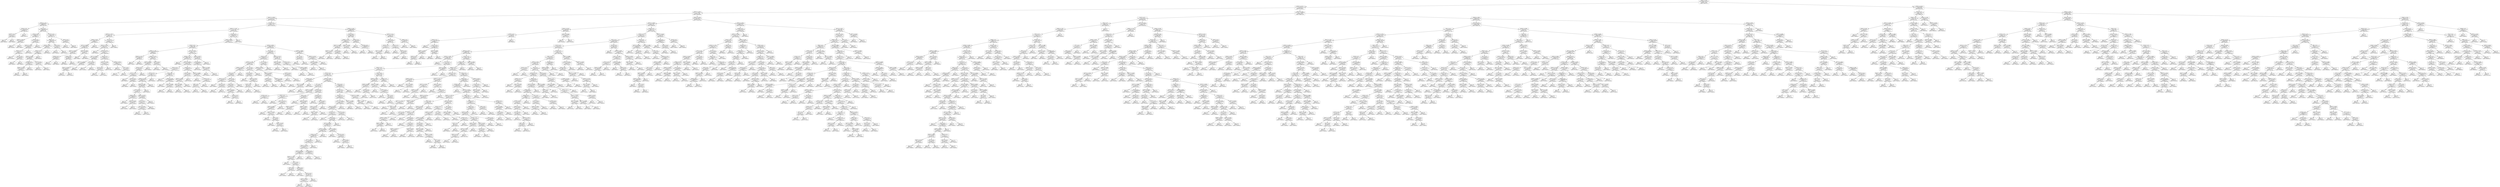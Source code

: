 digraph Tree {
node [shape=box] ;
0 [label="X[263] <= 0.625\nmse = 6208271071.287\nsamples = 1095\nvalue = 180733.15"] ;
1 [label="X[253] <= -0.217\nmse = 2710880729.406\nsamples = 861\nvalue = 157823.611"] ;
0 -> 1 [labeldistance=2.5, labelangle=45, headlabel="True"] ;
2 [label="X[244] <= -0.679\nmse = 1177219917.19\nsamples = 456\nvalue = 130244.901"] ;
1 -> 2 ;
3 [label="X[243] <= -0.958\nmse = 711294101.588\nsamples = 132\nvalue = 102393.341"] ;
2 -> 3 ;
4 [label="X[250] <= -1.35\nmse = 658896680.317\nsamples = 21\nvalue = 75357.667"] ;
3 -> 4 ;
5 [label="X[224] <= 0.5\nmse = 4265426.889\nsamples = 3\nvalue = 38203.667"] ;
4 -> 5 ;
6 [label="X[180] <= 0.5\nmse = 122500.0\nsamples = 2\nvalue = 39650.0"] ;
5 -> 6 ;
7 [label="mse = 0.0\nsamples = 1\nvalue = 39300.0"] ;
6 -> 7 ;
8 [label="mse = 0.0\nsamples = 1\nvalue = 40000.0"] ;
6 -> 8 ;
9 [label="mse = 0.0\nsamples = 1\nvalue = 35311.0"] ;
5 -> 9 ;
10 [label="X[71] <= 0.5\nmse = 499586944.444\nsamples = 18\nvalue = 81550.0"] ;
4 -> 10 ;
11 [label="X[224] <= 0.5\nmse = 518942040.816\nsamples = 7\nvalue = 94628.571"] ;
10 -> 11 ;
12 [label="X[249] <= -0.815\nmse = 6250000.0\nsamples = 2\nvalue = 78500.0"] ;
11 -> 12 ;
13 [label="mse = 0.0\nsamples = 1\nvalue = 81000.0"] ;
12 -> 13 ;
14 [label="mse = 0.0\nsamples = 1\nvalue = 76000.0"] ;
12 -> 14 ;
15 [label="X[105] <= 0.5\nmse = 578345600.0\nsamples = 5\nvalue = 101080.0"] ;
11 -> 15 ;
16 [label="X[242] <= -1.153\nmse = 363380000.0\nsamples = 4\nvalue = 92600.0"] ;
15 -> 16 ;
17 [label="X[183] <= 0.5\nmse = 261502222.222\nsamples = 3\nvalue = 85133.333"] ;
16 -> 17 ;
18 [label="mse = 0.0\nsamples = 1\nvalue = 107000.0"] ;
17 -> 18 ;
19 [label="X[225] <= 0.5\nmse = 33640000.0\nsamples = 2\nvalue = 74200.0"] ;
17 -> 19 ;
20 [label="mse = 0.0\nsamples = 1\nvalue = 80000.0"] ;
19 -> 20 ;
21 [label="mse = 0.0\nsamples = 1\nvalue = 68400.0"] ;
19 -> 21 ;
22 [label="mse = 0.0\nsamples = 1\nvalue = 115000.0"] ;
16 -> 22 ;
23 [label="mse = 0.0\nsamples = 1\nvalue = 135000.0"] ;
15 -> 23 ;
24 [label="X[173] <= 0.5\nmse = 309152892.562\nsamples = 11\nvalue = 73227.273"] ;
10 -> 24 ;
25 [label="X[80] <= 0.5\nmse = 296444444.444\nsamples = 9\nvalue = 77000.0"] ;
24 -> 25 ;
26 [label="X[259] <= 2.051\nmse = 169142857.143\nsamples = 7\nvalue = 70500.0"] ;
25 -> 26 ;
27 [label="X[203] <= 0.5\nmse = 94472222.222\nsamples = 6\nvalue = 66666.667"] ;
26 -> 27 ;
28 [label="X[250] <= -0.453\nmse = 56940000.0\nsamples = 5\nvalue = 63600.0"] ;
27 -> 28 ;
29 [label="X[188] <= 0.5\nmse = 6055555.556\nsamples = 3\nvalue = 58166.667"] ;
28 -> 29 ;
30 [label="X[246] <= -0.379\nmse = 1562500.0\nsamples = 2\nvalue = 59750.0"] ;
29 -> 30 ;
31 [label="mse = 0.0\nsamples = 1\nvalue = 58500.0"] ;
30 -> 31 ;
32 [label="mse = 0.0\nsamples = 1\nvalue = 61000.0"] ;
30 -> 32 ;
33 [label="mse = 0.0\nsamples = 1\nvalue = 55000.0"] ;
29 -> 33 ;
34 [label="X[115] <= 0.5\nmse = 22562500.0\nsamples = 2\nvalue = 71750.0"] ;
28 -> 34 ;
35 [label="mse = 0.0\nsamples = 1\nvalue = 67000.0"] ;
34 -> 35 ;
36 [label="mse = 0.0\nsamples = 1\nvalue = 76500.0"] ;
34 -> 36 ;
37 [label="mse = 0.0\nsamples = 1\nvalue = 82000.0"] ;
27 -> 37 ;
38 [label="mse = 0.0\nsamples = 1\nvalue = 93500.0"] ;
26 -> 38 ;
39 [label="X[34] <= 0.5\nmse = 76562500.0\nsamples = 2\nvalue = 99750.0"] ;
25 -> 39 ;
40 [label="mse = 0.0\nsamples = 1\nvalue = 108500.0"] ;
39 -> 40 ;
41 [label="mse = 0.0\nsamples = 1\nvalue = 91000.0"] ;
39 -> 41 ;
42 [label="X[135] <= 0.5\nmse = 14062500.0\nsamples = 2\nvalue = 56250.0"] ;
24 -> 42 ;
43 [label="mse = 0.0\nsamples = 1\nvalue = 52500.0"] ;
42 -> 43 ;
44 [label="mse = 0.0\nsamples = 1\nvalue = 60000.0"] ;
42 -> 44 ;
45 [label="X[219] <= 0.5\nmse = 556761746.681\nsamples = 111\nvalue = 107508.198"] ;
3 -> 45 ;
46 [label="X[263] <= -1.165\nmse = 411407408.106\nsamples = 93\nvalue = 112264.624"] ;
45 -> 46 ;
47 [label="X[250] <= -1.057\nmse = 459873472.76\nsamples = 20\nvalue = 101070.2"] ;
46 -> 47 ;
48 [label="X[265] <= 0.612\nmse = 196531430.531\nsamples = 7\nvalue = 87000.571"] ;
47 -> 48 ;
49 [label="X[271] <= 0.083\nmse = 82201388.889\nsamples = 6\nvalue = 82416.667"] ;
48 -> 49 ;
50 [label="X[241] <= -0.483\nmse = 29250000.0\nsamples = 4\nvalue = 87500.0"] ;
49 -> 50 ;
51 [label="X[189] <= 0.5\nmse = 9000000.0\nsamples = 2\nvalue = 83000.0"] ;
50 -> 51 ;
52 [label="mse = 0.0\nsamples = 1\nvalue = 80000.0"] ;
51 -> 52 ;
53 [label="mse = 0.0\nsamples = 1\nvalue = 86000.0"] ;
51 -> 53 ;
54 [label="X[168] <= 0.5\nmse = 9000000.0\nsamples = 2\nvalue = 92000.0"] ;
50 -> 54 ;
55 [label="mse = 0.0\nsamples = 1\nvalue = 89000.0"] ;
54 -> 55 ;
56 [label="mse = 0.0\nsamples = 1\nvalue = 95000.0"] ;
54 -> 56 ;
57 [label="X[243] <= -0.061\nmse = 33062500.0\nsamples = 2\nvalue = 72250.0"] ;
49 -> 57 ;
58 [label="mse = 0.0\nsamples = 1\nvalue = 78000.0"] ;
57 -> 58 ;
59 [label="mse = 0.0\nsamples = 1\nvalue = 66500.0"] ;
57 -> 59 ;
60 [label="mse = 0.0\nsamples = 1\nvalue = 114504.0"] ;
48 -> 60 ;
61 [label="X[7] <= 0.5\nmse = 437687100.592\nsamples = 13\nvalue = 108646.154"] ;
47 -> 61 ;
62 [label="X[242] <= -1.153\nmse = 281019097.222\nsamples = 12\nvalue = 104791.667"] ;
61 -> 62 ;
63 [label="mse = 0.0\nsamples = 1\nvalue = 64500.0"] ;
62 -> 63 ;
64 [label="X[248] <= 0.472\nmse = 145566115.702\nsamples = 11\nvalue = 108454.545"] ;
62 -> 64 ;
65 [label="X[271] <= 0.819\nmse = 101240000.0\nsamples = 5\nvalue = 98900.0"] ;
64 -> 65 ;
66 [label="X[271] <= -0.468\nmse = 15166666.667\nsamples = 3\nvalue = 91500.0"] ;
65 -> 66 ;
67 [label="X[241] <= -0.267\nmse = 4000000.0\nsamples = 2\nvalue = 89000.0"] ;
66 -> 67 ;
68 [label="mse = 0.0\nsamples = 1\nvalue = 91000.0"] ;
67 -> 68 ;
69 [label="mse = 0.0\nsamples = 1\nvalue = 87000.0"] ;
67 -> 69 ;
70 [label="mse = 0.0\nsamples = 1\nvalue = 96500.0"] ;
66 -> 70 ;
71 [label="X[211] <= 0.5\nmse = 25000000.0\nsamples = 2\nvalue = 110000.0"] ;
65 -> 71 ;
72 [label="mse = 0.0\nsamples = 1\nvalue = 115000.0"] ;
71 -> 72 ;
73 [label="mse = 0.0\nsamples = 1\nvalue = 105000.0"] ;
71 -> 73 ;
74 [label="X[224] <= 0.5\nmse = 43034722.222\nsamples = 6\nvalue = 116416.667"] ;
64 -> 74 ;
75 [label="X[243] <= 1.285\nmse = 2722222.222\nsamples = 3\nvalue = 119166.667"] ;
74 -> 75 ;
76 [label="X[113] <= 0.5\nmse = 562500.0\nsamples = 2\nvalue = 120250.0"] ;
75 -> 76 ;
77 [label="mse = 0.0\nsamples = 1\nvalue = 121000.0"] ;
76 -> 77 ;
78 [label="mse = 0.0\nsamples = 1\nvalue = 119500.0"] ;
76 -> 78 ;
79 [label="mse = 0.0\nsamples = 1\nvalue = 117000.0"] ;
75 -> 79 ;
80 [label="X[266] <= 0.478\nmse = 68222222.222\nsamples = 3\nvalue = 113666.667"] ;
74 -> 80 ;
81 [label="mse = 0.0\nsamples = 1\nvalue = 102000.0"] ;
80 -> 81 ;
82 [label="X[17] <= 0.5\nmse = 250000.0\nsamples = 2\nvalue = 119500.0"] ;
80 -> 82 ;
83 [label="mse = 0.0\nsamples = 1\nvalue = 119000.0"] ;
82 -> 83 ;
84 [label="mse = 0.0\nsamples = 1\nvalue = 120000.0"] ;
82 -> 84 ;
85 [label="mse = 0.0\nsamples = 1\nvalue = 154900.0"] ;
61 -> 85 ;
86 [label="X[185] <= 0.5\nmse = 354389847.694\nsamples = 73\nvalue = 115331.589"] ;
46 -> 86 ;
87 [label="X[243] <= 0.836\nmse = 334077875.971\nsamples = 72\nvalue = 115919.528"] ;
86 -> 87 ;
88 [label="X[182] <= 0.5\nmse = 340222488.109\nsamples = 40\nvalue = 110650.125"] ;
87 -> 88 ;
89 [label="X[260] <= -1.261\nmse = 433035555.556\nsamples = 9\nvalue = 93900.0"] ;
88 -> 89 ;
90 [label="X[249] <= -2.217\nmse = 39062500.0\nsamples = 2\nvalue = 66250.0"] ;
89 -> 90 ;
91 [label="mse = 0.0\nsamples = 1\nvalue = 72500.0"] ;
90 -> 91 ;
92 [label="mse = 0.0\nsamples = 1\nvalue = 60000.0"] ;
90 -> 92 ;
93 [label="X[249] <= -0.774\nmse = 264754285.714\nsamples = 7\nvalue = 101800.0"] ;
89 -> 93 ;
94 [label="X[254] <= 0.153\nmse = 56009600.0\nsamples = 5\nvalue = 92320.0"] ;
93 -> 94 ;
95 [label="X[103] <= 0.5\nmse = 30250000.0\nsamples = 4\nvalue = 89500.0"] ;
94 -> 95 ;
96 [label="X[215] <= 0.5\nmse = 21555555.556\nsamples = 3\nvalue = 91666.667"] ;
95 -> 96 ;
97 [label="mse = 0.0\nsamples = 1\nvalue = 98000.0"] ;
96 -> 97 ;
98 [label="X[150] <= 0.5\nmse = 2250000.0\nsamples = 2\nvalue = 88500.0"] ;
96 -> 98 ;
99 [label="mse = 0.0\nsamples = 1\nvalue = 90000.0"] ;
98 -> 99 ;
100 [label="mse = 0.0\nsamples = 1\nvalue = 87000.0"] ;
98 -> 100 ;
101 [label="mse = 0.0\nsamples = 1\nvalue = 83000.0"] ;
95 -> 101 ;
102 [label="mse = 0.0\nsamples = 1\nvalue = 103600.0"] ;
94 -> 102 ;
103 [label="X[136] <= 0.5\nmse = 250000.0\nsamples = 2\nvalue = 125500.0"] ;
93 -> 103 ;
104 [label="mse = 0.0\nsamples = 1\nvalue = 126000.0"] ;
103 -> 104 ;
105 [label="mse = 0.0\nsamples = 1\nvalue = 125000.0"] ;
103 -> 105 ;
106 [label="X[241] <= 0.033\nmse = 208173733.351\nsamples = 31\nvalue = 115513.065"] ;
88 -> 106 ;
107 [label="X[258] <= -1.73\nmse = 189427096.914\nsamples = 27\nvalue = 113070.556"] ;
106 -> 107 ;
108 [label="mse = 0.0\nsamples = 1\nvalue = 79900.0"] ;
107 -> 108 ;
109 [label="X[260] <= -0.647\nmse = 152766429.919\nsamples = 26\nvalue = 114346.346"] ;
107 -> 109 ;
110 [label="X[191] <= 0.5\nmse = 127379523.875\nsamples = 17\nvalue = 111647.353"] ;
109 -> 110 ;
111 [label="X[132] <= 0.5\nmse = 73697874.556\nsamples = 13\nvalue = 108721.538"] ;
110 -> 111 ;
112 [label="X[246] <= -0.153\nmse = 30919030.556\nsamples = 12\nvalue = 106781.667"] ;
111 -> 112 ;
113 [label="X[266] <= 1.794\nmse = 26064996.0\nsamples = 10\nvalue = 108138.0"] ;
112 -> 113 ;
114 [label="X[113] <= 0.5\nmse = 11885293.75\nsamples = 8\nvalue = 110172.5"] ;
113 -> 114 ;
115 [label="X[169] <= 0.5\nmse = 5668888.889\nsamples = 3\nvalue = 111633.333"] ;
114 -> 115 ;
116 [label="mse = 0.0\nsamples = 1\nvalue = 109900.0"] ;
115 -> 116 ;
117 [label="X[264] <= -0.45\nmse = 6250000.0\nsamples = 2\nvalue = 112500.0"] ;
115 -> 117 ;
118 [label="mse = 0.0\nsamples = 1\nvalue = 115000.0"] ;
117 -> 118 ;
119 [label="mse = 0.0\nsamples = 1\nvalue = 110000.0"] ;
117 -> 119 ;
120 [label="X[253] <= -0.737\nmse = 13566464.0\nsamples = 5\nvalue = 109296.0"] ;
114 -> 120 ;
121 [label="X[24] <= 0.5\nmse = 4570700.0\nsamples = 4\nvalue = 110870.0"] ;
120 -> 121 ;
122 [label="X[271] <= 0.451\nmse = 3555555.556\nsamples = 3\nvalue = 111666.667"] ;
121 -> 122 ;
123 [label="mse = 0.0\nsamples = 1\nvalue = 109000.0"] ;
122 -> 123 ;
124 [label="mse = 0.0\nsamples = 2\nvalue = 113000.0"] ;
122 -> 124 ;
125 [label="mse = 0.0\nsamples = 1\nvalue = 108480.0"] ;
121 -> 125 ;
126 [label="mse = 0.0\nsamples = 1\nvalue = 103000.0"] ;
120 -> 126 ;
127 [label="mse = 0.0\nsamples = 2\nvalue = 100000.0"] ;
113 -> 127 ;
128 [label="mse = 0.0\nsamples = 2\nvalue = 100000.0"] ;
112 -> 128 ;
129 [label="mse = 0.0\nsamples = 1\nvalue = 132000.0"] ;
111 -> 129 ;
130 [label="X[78] <= 0.5\nmse = 183604492.188\nsamples = 4\nvalue = 121156.25"] ;
110 -> 130 ;
131 [label="mse = 0.0\nsamples = 1\nvalue = 142125.0"] ;
130 -> 131 ;
132 [label="X[262] <= -0.36\nmse = 49388888.889\nsamples = 3\nvalue = 114166.667"] ;
130 -> 132 ;
133 [label="mse = 0.0\nsamples = 1\nvalue = 124000.0"] ;
132 -> 133 ;
134 [label="X[263] <= 0.038\nmse = 1562500.0\nsamples = 2\nvalue = 109250.0"] ;
132 -> 134 ;
135 [label="mse = 0.0\nsamples = 1\nvalue = 110500.0"] ;
134 -> 135 ;
136 [label="mse = 0.0\nsamples = 1\nvalue = 108000.0"] ;
134 -> 136 ;
137 [label="X[135] <= 0.5\nmse = 160969135.802\nsamples = 9\nvalue = 119444.444"] ;
109 -> 137 ;
138 [label="X[195] <= 0.5\nmse = 71240000.0\nsamples = 5\nvalue = 114100.0"] ;
137 -> 138 ;
139 [label="X[253] <= -0.403\nmse = 37046875.0\nsamples = 4\nvalue = 110875.0"] ;
138 -> 139 ;
140 [label="X[253] <= -0.595\nmse = 5062500.0\nsamples = 2\nvalue = 116750.0"] ;
139 -> 140 ;
141 [label="mse = 0.0\nsamples = 1\nvalue = 114500.0"] ;
140 -> 141 ;
142 [label="mse = 0.0\nsamples = 1\nvalue = 119000.0"] ;
140 -> 142 ;
143 [label="mse = 0.0\nsamples = 2\nvalue = 105000.0"] ;
139 -> 143 ;
144 [label="mse = 0.0\nsamples = 1\nvalue = 127000.0"] ;
138 -> 144 ;
145 [label="X[240] <= -0.394\nmse = 192796875.0\nsamples = 4\nvalue = 126125.0"] ;
137 -> 145 ;
146 [label="mse = 0.0\nsamples = 1\nvalue = 144000.0"] ;
145 -> 146 ;
147 [label="X[223] <= 0.5\nmse = 115055555.556\nsamples = 3\nvalue = 120166.667"] ;
145 -> 147 ;
148 [label="X[98] <= 0.5\nmse = 62500.0\nsamples = 2\nvalue = 127750.0"] ;
147 -> 148 ;
149 [label="mse = 0.0\nsamples = 1\nvalue = 127500.0"] ;
148 -> 149 ;
150 [label="mse = 0.0\nsamples = 1\nvalue = 128000.0"] ;
148 -> 150 ;
151 [label="mse = 0.0\nsamples = 1\nvalue = 105000.0"] ;
147 -> 151 ;
152 [label="X[250] <= 0.077\nmse = 22625000.0\nsamples = 4\nvalue = 132000.0"] ;
106 -> 152 ;
153 [label="X[192] <= 0.5\nmse = 8388888.889\nsamples = 3\nvalue = 134333.333"] ;
152 -> 153 ;
154 [label="mse = 0.0\nsamples = 1\nvalue = 137500.0"] ;
153 -> 154 ;
155 [label="X[261] <= -0.166\nmse = 5062500.0\nsamples = 2\nvalue = 132750.0"] ;
153 -> 155 ;
156 [label="mse = 0.0\nsamples = 1\nvalue = 130500.0"] ;
155 -> 156 ;
157 [label="mse = 0.0\nsamples = 1\nvalue = 135000.0"] ;
155 -> 157 ;
158 [label="mse = 0.0\nsamples = 1\nvalue = 125000.0"] ;
152 -> 158 ;
159 [label="X[240] <= 0.081\nmse = 248303532.452\nsamples = 32\nvalue = 122506.281"] ;
87 -> 159 ;
160 [label="X[37] <= 0.5\nmse = 165560903.122\nsamples = 27\nvalue = 118708.37"] ;
159 -> 160 ;
161 [label="X[103] <= 0.5\nmse = 136360875.612\nsamples = 22\nvalue = 115828.455"] ;
160 -> 161 ;
162 [label="X[244] <= -1.309\nmse = 122464224.429\nsamples = 14\nvalue = 112959.0"] ;
161 -> 162 ;
163 [label="X[246] <= -0.001\nmse = 118959059.358\nsamples = 9\nvalue = 108119.556"] ;
162 -> 163 ;
164 [label="X[3] <= 0.5\nmse = 76904431.75\nsamples = 8\nvalue = 110634.5"] ;
163 -> 164 ;
165 [label="X[222] <= 0.5\nmse = 17385283.556\nsamples = 3\nvalue = 104225.333"] ;
164 -> 165 ;
166 [label="mse = 0.0\nsamples = 1\nvalue = 109900.0"] ;
165 -> 166 ;
167 [label="X[244] <= -2.6\nmse = 1926544.0\nsamples = 2\nvalue = 101388.0"] ;
165 -> 167 ;
168 [label="mse = 0.0\nsamples = 1\nvalue = 100000.0"] ;
167 -> 168 ;
169 [label="mse = 0.0\nsamples = 1\nvalue = 102776.0"] ;
167 -> 169 ;
170 [label="X[90] <= 0.5\nmse = 73181600.0\nsamples = 5\nvalue = 114480.0"] ;
164 -> 170 ;
171 [label="X[56] <= 0.5\nmse = 62796875.0\nsamples = 4\nvalue = 116875.0"] ;
170 -> 171 ;
172 [label="X[245] <= -0.471\nmse = 7166666.667\nsamples = 3\nvalue = 112500.0"] ;
171 -> 172 ;
173 [label="mse = 0.0\nsamples = 1\nvalue = 116000.0"] ;
172 -> 173 ;
174 [label="X[145] <= 0.5\nmse = 1562500.0\nsamples = 2\nvalue = 110750.0"] ;
172 -> 174 ;
175 [label="mse = 0.0\nsamples = 1\nvalue = 112000.0"] ;
174 -> 175 ;
176 [label="mse = 0.0\nsamples = 1\nvalue = 109500.0"] ;
174 -> 176 ;
177 [label="mse = 0.0\nsamples = 1\nvalue = 130000.0"] ;
171 -> 177 ;
178 [label="mse = 0.0\nsamples = 1\nvalue = 104900.0"] ;
170 -> 178 ;
179 [label="mse = 0.0\nsamples = 1\nvalue = 88000.0"] ;
163 -> 179 ;
180 [label="X[111] <= 0.5\nmse = 10735600.0\nsamples = 5\nvalue = 121670.0"] ;
162 -> 180 ;
181 [label="X[132] <= 0.5\nmse = 897968.75\nsamples = 4\nvalue = 120087.5"] ;
180 -> 181 ;
182 [label="mse = 0.0\nsamples = 1\nvalue = 121600.0"] ;
181 -> 182 ;
183 [label="X[241] <= -0.378\nmse = 180555.556\nsamples = 3\nvalue = 119583.333"] ;
181 -> 183 ;
184 [label="X[156] <= 0.5\nmse = 15625.0\nsamples = 2\nvalue = 119875.0"] ;
183 -> 184 ;
185 [label="mse = 0.0\nsamples = 1\nvalue = 119750.0"] ;
184 -> 185 ;
186 [label="mse = 0.0\nsamples = 1\nvalue = 120000.0"] ;
184 -> 186 ;
187 [label="mse = 0.0\nsamples = 1\nvalue = 119000.0"] ;
183 -> 187 ;
188 [label="mse = 0.0\nsamples = 1\nvalue = 128000.0"] ;
180 -> 188 ;
189 [label="X[11] <= 0.5\nmse = 121055000.0\nsamples = 8\nvalue = 120850.0"] ;
161 -> 189 ;
190 [label="X[249] <= -0.564\nmse = 82168571.429\nsamples = 7\nvalue = 118200.0"] ;
189 -> 190 ;
191 [label="X[248] <= 0.124\nmse = 22885600.0\nsamples = 5\nvalue = 113080.0"] ;
190 -> 191 ;
192 [label="X[180] <= 0.5\nmse = 3240000.0\nsamples = 2\nvalue = 118700.0"] ;
191 -> 192 ;
193 [label="mse = 0.0\nsamples = 1\nvalue = 120500.0"] ;
192 -> 193 ;
194 [label="mse = 0.0\nsamples = 1\nvalue = 116900.0"] ;
192 -> 194 ;
195 [label="X[263] <= -1.032\nmse = 888888.889\nsamples = 3\nvalue = 109333.333"] ;
191 -> 195 ;
196 [label="mse = 0.0\nsamples = 1\nvalue = 108000.0"] ;
195 -> 196 ;
197 [label="mse = 0.0\nsamples = 2\nvalue = 110000.0"] ;
195 -> 197 ;
198 [label="X[163] <= 0.5\nmse = 1000000.0\nsamples = 2\nvalue = 131000.0"] ;
190 -> 198 ;
199 [label="mse = 0.0\nsamples = 1\nvalue = 132000.0"] ;
198 -> 199 ;
200 [label="mse = 0.0\nsamples = 1\nvalue = 130000.0"] ;
198 -> 200 ;
201 [label="mse = 0.0\nsamples = 1\nvalue = 139400.0"] ;
189 -> 201 ;
202 [label="X[241] <= -0.171\nmse = 96977600.0\nsamples = 5\nvalue = 131380.0"] ;
160 -> 202 ;
203 [label="X[262] <= -0.36\nmse = 3802500.0\nsamples = 2\nvalue = 120950.0"] ;
202 -> 203 ;
204 [label="mse = 0.0\nsamples = 1\nvalue = 119000.0"] ;
203 -> 204 ;
205 [label="mse = 0.0\nsamples = 1\nvalue = 122900.0"] ;
203 -> 205 ;
206 [label="X[191] <= 0.5\nmse = 38222222.222\nsamples = 3\nvalue = 138333.333"] ;
202 -> 206 ;
207 [label="mse = 0.0\nsamples = 1\nvalue = 133000.0"] ;
206 -> 207 ;
208 [label="X[245] <= 0.987\nmse = 36000000.0\nsamples = 2\nvalue = 141000.0"] ;
206 -> 208 ;
209 [label="mse = 0.0\nsamples = 1\nvalue = 135000.0"] ;
208 -> 209 ;
210 [label="mse = 0.0\nsamples = 1\nvalue = 147000.0"] ;
208 -> 210 ;
211 [label="X[249] <= -0.995\nmse = 196615900.0\nsamples = 5\nvalue = 143015.0"] ;
159 -> 211 ;
212 [label="X[21] <= 0.5\nmse = 1562500.0\nsamples = 2\nvalue = 126750.0"] ;
211 -> 212 ;
213 [label="mse = 0.0\nsamples = 1\nvalue = 128000.0"] ;
212 -> 213 ;
214 [label="mse = 0.0\nsamples = 1\nvalue = 125500.0"] ;
212 -> 214 ;
215 [label="X[256] <= -0.126\nmse = 32706805.556\nsamples = 3\nvalue = 153858.333"] ;
211 -> 215 ;
216 [label="X[265] <= 0.244\nmse = 10807656.25\nsamples = 2\nvalue = 150287.5"] ;
215 -> 216 ;
217 [label="mse = 0.0\nsamples = 1\nvalue = 153575.0"] ;
216 -> 217 ;
218 [label="mse = 0.0\nsamples = 1\nvalue = 147000.0"] ;
216 -> 218 ;
219 [label="mse = 0.0\nsamples = 1\nvalue = 161000.0"] ;
215 -> 219 ;
220 [label="mse = 0.0\nsamples = 1\nvalue = 73000.0"] ;
86 -> 220 ;
221 [label="X[250] <= -1.021\nmse = 586946666.667\nsamples = 18\nvalue = 82933.333"] ;
45 -> 221 ;
222 [label="X[32] <= 0.5\nmse = 584929600.0\nsamples = 10\nvalue = 70680.0"] ;
221 -> 222 ;
223 [label="X[249] <= -1.207\nmse = 364902222.222\nsamples = 6\nvalue = 57466.667"] ;
222 -> 223 ;
224 [label="X[241] <= -0.461\nmse = 213375000.0\nsamples = 4\nvalue = 68000.0"] ;
223 -> 224 ;
225 [label="X[244] <= -1.275\nmse = 2250000.0\nsamples = 2\nvalue = 53500.0"] ;
224 -> 225 ;
226 [label="mse = 0.0\nsamples = 1\nvalue = 55000.0"] ;
225 -> 226 ;
227 [label="mse = 0.0\nsamples = 1\nvalue = 52000.0"] ;
225 -> 227 ;
228 [label="X[28] <= 0.5\nmse = 4000000.0\nsamples = 2\nvalue = 82500.0"] ;
224 -> 228 ;
229 [label="mse = 0.0\nsamples = 1\nvalue = 84500.0"] ;
228 -> 229 ;
230 [label="mse = 0.0\nsamples = 1\nvalue = 80500.0"] ;
228 -> 230 ;
231 [label="X[265] <= 3.156\nmse = 2250000.0\nsamples = 2\nvalue = 36400.0"] ;
223 -> 231 ;
232 [label="mse = 0.0\nsamples = 1\nvalue = 37900.0"] ;
231 -> 232 ;
233 [label="mse = 0.0\nsamples = 1\nvalue = 34900.0"] ;
231 -> 233 ;
234 [label="X[135] <= 0.5\nmse = 260250000.0\nsamples = 4\nvalue = 90500.0"] ;
222 -> 234 ;
235 [label="mse = 0.0\nsamples = 1\nvalue = 118000.0"] ;
234 -> 235 ;
236 [label="X[156] <= 0.5\nmse = 10888888.889\nsamples = 3\nvalue = 81333.333"] ;
234 -> 236 ;
237 [label="mse = 0.0\nsamples = 2\nvalue = 79000.0"] ;
236 -> 237 ;
238 [label="mse = 0.0\nsamples = 1\nvalue = 86000.0"] ;
236 -> 238 ;
239 [label="X[241] <= -0.11\nmse = 167187500.0\nsamples = 8\nvalue = 98250.0"] ;
221 -> 239 ;
240 [label="X[10] <= 0.5\nmse = 22229166.667\nsamples = 6\nvalue = 91750.0"] ;
239 -> 240 ;
241 [label="X[136] <= 0.5\nmse = 2722222.222\nsamples = 3\nvalue = 87333.333"] ;
240 -> 241 ;
242 [label="X[271] <= 0.267\nmse = 562500.0\nsamples = 2\nvalue = 86250.0"] ;
241 -> 242 ;
243 [label="mse = 0.0\nsamples = 1\nvalue = 87000.0"] ;
242 -> 243 ;
244 [label="mse = 0.0\nsamples = 1\nvalue = 85500.0"] ;
242 -> 244 ;
245 [label="mse = 0.0\nsamples = 1\nvalue = 89500.0"] ;
241 -> 245 ;
246 [label="X[134] <= 0.5\nmse = 2722222.222\nsamples = 3\nvalue = 96166.667"] ;
240 -> 246 ;
247 [label="mse = 0.0\nsamples = 1\nvalue = 94000.0"] ;
246 -> 247 ;
248 [label="X[182] <= 0.5\nmse = 562500.0\nsamples = 2\nvalue = 97250.0"] ;
246 -> 248 ;
249 [label="mse = 0.0\nsamples = 1\nvalue = 98000.0"] ;
248 -> 249 ;
250 [label="mse = 0.0\nsamples = 1\nvalue = 96500.0"] ;
248 -> 250 ;
251 [label="X[169] <= 0.5\nmse = 95062500.0\nsamples = 2\nvalue = 117750.0"] ;
239 -> 251 ;
252 [label="mse = 0.0\nsamples = 1\nvalue = 127500.0"] ;
251 -> 252 ;
253 [label="mse = 0.0\nsamples = 1\nvalue = 108000.0"] ;
251 -> 253 ;
254 [label="X[250] <= -0.044\nmse = 922258917.04\nsamples = 324\nvalue = 141591.833"] ;
2 -> 254 ;
255 [label="X[243] <= -0.958\nmse = 518322595.378\nsamples = 212\nvalue = 129804.651"] ;
254 -> 255 ;
256 [label="X[254] <= 0.153\nmse = 204640000.0\nsamples = 10\nvalue = 93900.0"] ;
255 -> 256 ;
257 [label="X[158] <= 0.5\nmse = 17464843.75\nsamples = 8\nvalue = 87562.5"] ;
256 -> 257 ;
258 [label="X[134] <= 0.5\nmse = 10622448.98\nsamples = 7\nvalue = 88642.857"] ;
257 -> 258 ;
259 [label="mse = 0.0\nsamples = 1\nvalue = 84000.0"] ;
258 -> 259 ;
260 [label="X[110] <= 0.5\nmse = 8201388.889\nsamples = 6\nvalue = 89416.667"] ;
258 -> 260 ;
261 [label="X[248] <= -0.093\nmse = 4796875.0\nsamples = 4\nvalue = 90875.0"] ;
260 -> 261 ;
262 [label="X[205] <= 0.5\nmse = 562500.0\nsamples = 2\nvalue = 88750.0"] ;
261 -> 262 ;
263 [label="mse = 0.0\nsamples = 1\nvalue = 89500.0"] ;
262 -> 263 ;
264 [label="mse = 0.0\nsamples = 1\nvalue = 88000.0"] ;
262 -> 264 ;
265 [label="mse = 0.0\nsamples = 2\nvalue = 93000.0"] ;
261 -> 265 ;
266 [label="X[244] <= 0.066\nmse = 2250000.0\nsamples = 2\nvalue = 86500.0"] ;
260 -> 266 ;
267 [label="mse = 0.0\nsamples = 1\nvalue = 88000.0"] ;
266 -> 267 ;
268 [label="mse = 0.0\nsamples = 1\nvalue = 85000.0"] ;
266 -> 268 ;
269 [label="mse = 0.0\nsamples = 1\nvalue = 80000.0"] ;
257 -> 269 ;
270 [label="X[244] <= -0.182\nmse = 150062500.0\nsamples = 2\nvalue = 119250.0"] ;
256 -> 270 ;
271 [label="mse = 0.0\nsamples = 1\nvalue = 131500.0"] ;
270 -> 271 ;
272 [label="mse = 0.0\nsamples = 1\nvalue = 107000.0"] ;
270 -> 272 ;
273 [label="X[125] <= 0.5\nmse = 466873072.018\nsamples = 202\nvalue = 131582.109"] ;
255 -> 273 ;
274 [label="X[205] <= 0.5\nmse = 454328573.356\nsamples = 197\nvalue = 130856.274"] ;
273 -> 274 ;
275 [label="X[27] <= 0.5\nmse = 405638189.829\nsamples = 185\nvalue = 132832.357"] ;
274 -> 275 ;
276 [label="X[137] <= 0.5\nmse = 373335601.752\nsamples = 175\nvalue = 134386.206"] ;
275 -> 276 ;
277 [label="X[253] <= -1.057\nmse = 368885934.724\nsamples = 131\nvalue = 131165.908"] ;
276 -> 277 ;
278 [label="X[253] <= -1.607\nmse = 234427394.625\nsamples = 67\nvalue = 124058.821"] ;
277 -> 278 ;
279 [label="mse = 0.0\nsamples = 1\nvalue = 86000.0"] ;
278 -> 279 ;
280 [label="X[12] <= 0.5\nmse = 215700227.552\nsamples = 66\nvalue = 124635.47"] ;
278 -> 280 ;
281 [label="X[161] <= 0.5\nmse = 202177497.244\nsamples = 64\nvalue = 125401.422"] ;
280 -> 281 ;
282 [label="X[136] <= 0.5\nmse = 142357980.11\nsamples = 54\nvalue = 127912.963"] ;
281 -> 282 ;
283 [label="X[162] <= 0.5\nmse = 18166666.667\nsamples = 3\nvalue = 110000.0"] ;
282 -> 283 ;
284 [label="X[271] <= -0.284\nmse = 250000.0\nsamples = 2\nvalue = 107000.0"] ;
283 -> 284 ;
285 [label="mse = 0.0\nsamples = 1\nvalue = 107500.0"] ;
284 -> 285 ;
286 [label="mse = 0.0\nsamples = 1\nvalue = 106500.0"] ;
284 -> 286 ;
287 [label="mse = 0.0\nsamples = 1\nvalue = 116000.0"] ;
283 -> 287 ;
288 [label="X[248] <= -0.882\nmse = 129678104.575\nsamples = 51\nvalue = 128966.667"] ;
282 -> 288 ;
289 [label="X[7] <= 0.5\nmse = 57859725.0\nsamples = 20\nvalue = 134195.0"] ;
288 -> 289 ;
290 [label="X[243] <= -0.061\nmse = 47618400.0\nsamples = 10\nvalue = 129760.0"] ;
289 -> 290 ;
291 [label="X[178] <= 0.5\nmse = 3555555.556\nsamples = 3\nvalue = 126333.333"] ;
290 -> 291 ;
292 [label="mse = 0.0\nsamples = 2\nvalue = 125000.0"] ;
291 -> 292 ;
293 [label="mse = 0.0\nsamples = 1\nvalue = 129000.0"] ;
291 -> 293 ;
294 [label="X[78] <= 0.5\nmse = 59313469.388\nsamples = 7\nvalue = 131228.571"] ;
290 -> 294 ;
295 [label="mse = 0.0\nsamples = 1\nvalue = 144000.0"] ;
294 -> 295 ;
296 [label="X[241] <= -0.177\nmse = 37483333.333\nsamples = 6\nvalue = 129100.0"] ;
294 -> 296 ;
297 [label="X[245] <= 0.064\nmse = 12685600.0\nsamples = 5\nvalue = 131420.0"] ;
296 -> 297 ;
298 [label="mse = 0.0\nsamples = 1\nvalue = 124900.0"] ;
297 -> 298 ;
299 [label="X[264] <= -0.513\nmse = 2572500.0\nsamples = 4\nvalue = 133050.0"] ;
297 -> 299 ;
300 [label="mse = 0.0\nsamples = 1\nvalue = 130500.0"] ;
299 -> 300 ;
301 [label="X[75] <= 0.5\nmse = 540000.0\nsamples = 3\nvalue = 133900.0"] ;
299 -> 301 ;
302 [label="mse = 0.0\nsamples = 1\nvalue = 134800.0"] ;
301 -> 302 ;
303 [label="X[254] <= 0.153\nmse = 202500.0\nsamples = 2\nvalue = 133450.0"] ;
301 -> 303 ;
304 [label="mse = 0.0\nsamples = 1\nvalue = 133900.0"] ;
303 -> 304 ;
305 [label="mse = 0.0\nsamples = 1\nvalue = 133000.0"] ;
303 -> 305 ;
306 [label="mse = 0.0\nsamples = 1\nvalue = 117500.0"] ;
296 -> 306 ;
307 [label="X[200] <= 0.5\nmse = 28762600.0\nsamples = 10\nvalue = 138630.0"] ;
289 -> 307 ;
308 [label="X[52] <= 0.5\nmse = 20280400.0\nsamples = 5\nvalue = 134810.0"] ;
307 -> 308 ;
309 [label="mse = 0.0\nsamples = 1\nvalue = 142000.0"] ;
308 -> 309 ;
310 [label="X[263] <= -0.257\nmse = 9195468.75\nsamples = 4\nvalue = 133012.5"] ;
308 -> 310 ;
311 [label="X[249] <= -0.435\nmse = 30625.0\nsamples = 2\nvalue = 130075.0"] ;
310 -> 311 ;
312 [label="mse = 0.0\nsamples = 1\nvalue = 129900.0"] ;
311 -> 312 ;
313 [label="mse = 0.0\nsamples = 1\nvalue = 130250.0"] ;
311 -> 313 ;
314 [label="X[248] <= -0.911\nmse = 1102500.0\nsamples = 2\nvalue = 135950.0"] ;
310 -> 314 ;
315 [label="mse = 0.0\nsamples = 1\nvalue = 137000.0"] ;
314 -> 315 ;
316 [label="mse = 0.0\nsamples = 1\nvalue = 134900.0"] ;
314 -> 316 ;
317 [label="X[124] <= 0.5\nmse = 8060000.0\nsamples = 5\nvalue = 142450.0"] ;
307 -> 317 ;
318 [label="mse = 0.0\nsamples = 1\nvalue = 137000.0"] ;
317 -> 318 ;
319 [label="X[176] <= 0.5\nmse = 792968.75\nsamples = 4\nvalue = 143812.5"] ;
317 -> 319 ;
320 [label="X[241] <= 0.071\nmse = 430555.556\nsamples = 3\nvalue = 143416.667"] ;
319 -> 320 ;
321 [label="X[264] <= 0.202\nmse = 15625.0\nsamples = 2\nvalue = 143875.0"] ;
320 -> 321 ;
322 [label="mse = 0.0\nsamples = 1\nvalue = 143750.0"] ;
321 -> 322 ;
323 [label="mse = 0.0\nsamples = 1\nvalue = 144000.0"] ;
321 -> 323 ;
324 [label="mse = 0.0\nsamples = 1\nvalue = 142500.0"] ;
320 -> 324 ;
325 [label="mse = 0.0\nsamples = 1\nvalue = 145000.0"] ;
319 -> 325 ;
326 [label="X[33] <= 0.5\nmse = 146998829.344\nsamples = 31\nvalue = 125593.548"] ;
288 -> 326 ;
327 [label="X[234] <= 0.5\nmse = 143723100.0\nsamples = 30\nvalue = 125080.0"] ;
326 -> 327 ;
328 [label="X[162] <= 0.5\nmse = 143900147.929\nsamples = 26\nvalue = 126634.615"] ;
327 -> 328 ;
329 [label="X[271] <= 1.922\nmse = 110357638.889\nsamples = 24\nvalue = 128458.333"] ;
328 -> 329 ;
330 [label="X[241] <= 0.219\nmse = 99558364.839\nsamples = 23\nvalue = 127652.174"] ;
329 -> 330 ;
331 [label="X[233] <= 0.5\nmse = 78330215.42\nsamples = 21\nvalue = 126238.095"] ;
330 -> 331 ;
332 [label="mse = 0.0\nsamples = 1\nvalue = 111250.0"] ;
331 -> 332 ;
333 [label="X[45] <= 0.5\nmse = 70452968.75\nsamples = 20\nvalue = 126987.5"] ;
331 -> 333 ;
334 [label="X[271] <= 0.083\nmse = 59956024.931\nsamples = 19\nvalue = 126144.737"] ;
333 -> 334 ;
335 [label="X[245] <= 1.109\nmse = 22523888.889\nsamples = 15\nvalue = 128116.667"] ;
334 -> 335 ;
336 [label="X[183] <= 0.5\nmse = 15881696.429\nsamples = 14\nvalue = 127375.0"] ;
335 -> 336 ;
337 [label="X[177] <= 0.5\nmse = 11292899.408\nsamples = 13\nvalue = 126730.769"] ;
336 -> 337 ;
338 [label="X[241] <= -0.076\nmse = 8144097.222\nsamples = 12\nvalue = 127291.667"] ;
337 -> 338 ;
339 [label="X[244] <= 0.381\nmse = 3388888.889\nsamples = 9\nvalue = 128333.333"] ;
338 -> 339 ;
340 [label="X[253] <= -1.337\nmse = 2812500.0\nsamples = 8\nvalue = 128000.0"] ;
339 -> 340 ;
341 [label="mse = 0.0\nsamples = 1\nvalue = 124500.0"] ;
340 -> 341 ;
342 [label="X[21] <= 0.5\nmse = 1214285.714\nsamples = 7\nvalue = 128500.0"] ;
340 -> 342 ;
343 [label="X[19] <= 0.5\nmse = 62500.0\nsamples = 2\nvalue = 129750.0"] ;
342 -> 343 ;
344 [label="mse = 0.0\nsamples = 1\nvalue = 129500.0"] ;
343 -> 344 ;
345 [label="mse = 0.0\nsamples = 1\nvalue = 130000.0"] ;
343 -> 345 ;
346 [label="X[169] <= 0.5\nmse = 800000.0\nsamples = 5\nvalue = 128000.0"] ;
342 -> 346 ;
347 [label="mse = 0.0\nsamples = 1\nvalue = 129000.0"] ;
346 -> 347 ;
348 [label="X[102] <= 0.5\nmse = 687500.0\nsamples = 4\nvalue = 127750.0"] ;
346 -> 348 ;
349 [label="X[240] <= 0.318\nmse = 222222.222\nsamples = 3\nvalue = 127333.333"] ;
348 -> 349 ;
350 [label="mse = 0.0\nsamples = 2\nvalue = 127000.0"] ;
349 -> 350 ;
351 [label="mse = 0.0\nsamples = 1\nvalue = 128000.0"] ;
349 -> 351 ;
352 [label="mse = 0.0\nsamples = 1\nvalue = 129000.0"] ;
348 -> 352 ;
353 [label="mse = 0.0\nsamples = 1\nvalue = 131000.0"] ;
339 -> 353 ;
354 [label="X[145] <= 0.5\nmse = 9388888.889\nsamples = 3\nvalue = 124166.667"] ;
338 -> 354 ;
355 [label="mse = 0.0\nsamples = 1\nvalue = 128500.0"] ;
354 -> 355 ;
356 [label="mse = 0.0\nsamples = 2\nvalue = 122000.0"] ;
354 -> 356 ;
357 [label="mse = 0.0\nsamples = 1\nvalue = 120000.0"] ;
337 -> 357 ;
358 [label="mse = 0.0\nsamples = 1\nvalue = 135750.0"] ;
336 -> 358 ;
359 [label="mse = 0.0\nsamples = 1\nvalue = 138500.0"] ;
335 -> 359 ;
360 [label="X[271] <= 0.451\nmse = 131062500.0\nsamples = 4\nvalue = 118750.0"] ;
334 -> 360 ;
361 [label="mse = 0.0\nsamples = 1\nvalue = 100000.0"] ;
360 -> 361 ;
362 [label="X[124] <= 0.5\nmse = 18500000.0\nsamples = 3\nvalue = 125000.0"] ;
360 -> 362 ;
363 [label="mse = 0.0\nsamples = 1\nvalue = 125500.0"] ;
362 -> 363 ;
364 [label="X[115] <= 0.5\nmse = 27562500.0\nsamples = 2\nvalue = 124750.0"] ;
362 -> 364 ;
365 [label="mse = 0.0\nsamples = 1\nvalue = 130000.0"] ;
364 -> 365 ;
366 [label="mse = 0.0\nsamples = 1\nvalue = 119500.0"] ;
364 -> 366 ;
367 [label="mse = 0.0\nsamples = 1\nvalue = 143000.0"] ;
333 -> 367 ;
368 [label="X[176] <= 0.5\nmse = 81000000.0\nsamples = 2\nvalue = 142500.0"] ;
330 -> 368 ;
369 [label="mse = 0.0\nsamples = 1\nvalue = 151500.0"] ;
368 -> 369 ;
370 [label="mse = 0.0\nsamples = 1\nvalue = 133500.0"] ;
368 -> 370 ;
371 [label="mse = 0.0\nsamples = 1\nvalue = 147000.0"] ;
329 -> 371 ;
372 [label="X[243] <= -0.061\nmse = 27562500.0\nsamples = 2\nvalue = 104750.0"] ;
328 -> 372 ;
373 [label="mse = 0.0\nsamples = 1\nvalue = 99500.0"] ;
372 -> 373 ;
374 [label="mse = 0.0\nsamples = 1\nvalue = 110000.0"] ;
372 -> 374 ;
375 [label="X[272] <= -0.993\nmse = 24751875.0\nsamples = 4\nvalue = 114975.0"] ;
327 -> 375 ;
376 [label="X[263] <= -0.846\nmse = 2500.0\nsamples = 2\nvalue = 119950.0"] ;
375 -> 376 ;
377 [label="mse = 0.0\nsamples = 1\nvalue = 120000.0"] ;
376 -> 377 ;
378 [label="mse = 0.0\nsamples = 1\nvalue = 119900.0"] ;
376 -> 378 ;
379 [label="mse = 0.0\nsamples = 2\nvalue = 110000.0"] ;
375 -> 379 ;
380 [label="mse = 0.0\nsamples = 1\nvalue = 141000.0"] ;
326 -> 380 ;
381 [label="X[44] <= 0.5\nmse = 307203986.49\nsamples = 10\nvalue = 111839.1"] ;
281 -> 381 ;
382 [label="X[258] <= -0.487\nmse = 36032132.0\nsamples = 8\nvalue = 116376.0"] ;
381 -> 382 ;
383 [label="X[246] <= 0.048\nmse = 28796875.0\nsamples = 4\nvalue = 120125.0"] ;
382 -> 383 ;
384 [label="mse = 0.0\nsamples = 2\nvalue = 115000.0"] ;
383 -> 384 ;
385 [label="X[216] <= 0.5\nmse = 5062500.0\nsamples = 2\nvalue = 125250.0"] ;
383 -> 385 ;
386 [label="mse = 0.0\nsamples = 1\nvalue = 123000.0"] ;
385 -> 386 ;
387 [label="mse = 0.0\nsamples = 1\nvalue = 127500.0"] ;
385 -> 387 ;
388 [label="X[248] <= -0.454\nmse = 15157387.0\nsamples = 4\nvalue = 112627.0"] ;
382 -> 388 ;
389 [label="mse = 0.0\nsamples = 1\nvalue = 119000.0"] ;
388 -> 389 ;
390 [label="X[37] <= 0.5\nmse = 2158680.889\nsamples = 3\nvalue = 110502.667"] ;
388 -> 390 ;
391 [label="mse = 0.0\nsamples = 1\nvalue = 112500.0"] ;
390 -> 391 ;
392 [label="X[17] <= 0.5\nmse = 246016.0\nsamples = 2\nvalue = 109504.0"] ;
390 -> 392 ;
393 [label="mse = 0.0\nsamples = 1\nvalue = 109008.0"] ;
392 -> 393 ;
394 [label="mse = 0.0\nsamples = 1\nvalue = 110000.0"] ;
392 -> 394 ;
395 [label="X[102] <= 0.5\nmse = 980222172.25\nsamples = 2\nvalue = 93691.5"] ;
381 -> 395 ;
396 [label="mse = 0.0\nsamples = 1\nvalue = 62383.0"] ;
395 -> 396 ;
397 [label="mse = 0.0\nsamples = 1\nvalue = 125000.0"] ;
395 -> 397 ;
398 [label="X[271] <= -0.284\nmse = 28890625.0\nsamples = 2\nvalue = 100125.0"] ;
280 -> 398 ;
399 [label="mse = 0.0\nsamples = 1\nvalue = 94750.0"] ;
398 -> 399 ;
400 [label="mse = 0.0\nsamples = 1\nvalue = 105500.0"] ;
398 -> 400 ;
401 [label="X[110] <= 0.5\nmse = 401411781.808\nsamples = 64\nvalue = 138606.141"] ;
277 -> 401 ;
402 [label="X[190] <= 0.5\nmse = 296461711.027\nsamples = 62\nvalue = 140520.855"] ;
401 -> 402 ;
403 [label="X[200] <= 0.5\nmse = 182271104.542\nsamples = 61\nvalue = 141906.557"] ;
402 -> 403 ;
404 [label="X[248] <= -1.017\nmse = 135967455.621\nsamples = 13\nvalue = 133134.615"] ;
403 -> 404 ;
405 [label="X[246] <= 0.071\nmse = 26000000.0\nsamples = 3\nvalue = 149000.0"] ;
404 -> 405 ;
406 [label="mse = 0.0\nsamples = 1\nvalue = 156000.0"] ;
405 -> 406 ;
407 [label="X[272] <= 0.874\nmse = 2250000.0\nsamples = 2\nvalue = 145500.0"] ;
405 -> 407 ;
408 [label="mse = 0.0\nsamples = 1\nvalue = 147000.0"] ;
407 -> 408 ;
409 [label="mse = 0.0\nsamples = 1\nvalue = 144000.0"] ;
407 -> 409 ;
410 [label="X[253] <= -0.971\nmse = 70790625.0\nsamples = 10\nvalue = 128375.0"] ;
404 -> 410 ;
411 [label="X[247] <= -0.184\nmse = 21097222.222\nsamples = 3\nvalue = 136916.667"] ;
410 -> 411 ;
412 [label="X[248] <= -0.35\nmse = 1562500.0\nsamples = 2\nvalue = 133750.0"] ;
411 -> 412 ;
413 [label="mse = 0.0\nsamples = 1\nvalue = 132500.0"] ;
412 -> 413 ;
414 [label="mse = 0.0\nsamples = 1\nvalue = 135000.0"] ;
412 -> 414 ;
415 [label="mse = 0.0\nsamples = 1\nvalue = 143250.0"] ;
411 -> 415 ;
416 [label="X[263] <= -1.041\nmse = 47418367.347\nsamples = 7\nvalue = 124714.286"] ;
410 -> 416 ;
417 [label="mse = 0.0\nsamples = 1\nvalue = 109000.0"] ;
416 -> 417 ;
418 [label="X[206] <= 0.5\nmse = 7305555.556\nsamples = 6\nvalue = 127333.333"] ;
416 -> 418 ;
419 [label="X[250] <= -0.176\nmse = 3540000.0\nsamples = 5\nvalue = 126400.0"] ;
418 -> 419 ;
420 [label="X[271] <= -1.203\nmse = 1722222.222\nsamples = 3\nvalue = 127666.667"] ;
419 -> 420 ;
421 [label="mse = 0.0\nsamples = 1\nvalue = 129500.0"] ;
420 -> 421 ;
422 [label="X[263] <= -0.53\nmse = 62500.0\nsamples = 2\nvalue = 126750.0"] ;
420 -> 422 ;
423 [label="mse = 0.0\nsamples = 1\nvalue = 127000.0"] ;
422 -> 423 ;
424 [label="mse = 0.0\nsamples = 1\nvalue = 126500.0"] ;
422 -> 424 ;
425 [label="X[249] <= 0.089\nmse = 250000.0\nsamples = 2\nvalue = 124500.0"] ;
419 -> 425 ;
426 [label="mse = 0.0\nsamples = 1\nvalue = 125000.0"] ;
425 -> 426 ;
427 [label="mse = 0.0\nsamples = 1\nvalue = 124000.0"] ;
425 -> 427 ;
428 [label="mse = 0.0\nsamples = 1\nvalue = 132000.0"] ;
418 -> 428 ;
429 [label="X[18] <= 0.5\nmse = 168327759.332\nsamples = 48\nvalue = 144282.292"] ;
403 -> 429 ;
430 [label="X[45] <= 0.5\nmse = 139403908.833\nsamples = 44\nvalue = 142628.409"] ;
429 -> 430 ;
431 [label="X[198] <= 0.5\nmse = 130460908.599\nsamples = 43\nvalue = 143154.651"] ;
430 -> 431 ;
432 [label="mse = 0.0\nsamples = 1\nvalue = 118000.0"] ;
431 -> 432 ;
433 [label="X[242] <= -0.419\nmse = 118142784.864\nsamples = 42\nvalue = 143753.571"] ;
431 -> 433 ;
434 [label="X[245] <= -1.079\nmse = 87878744.0\nsamples = 25\nvalue = 141216.0"] ;
433 -> 434 ;
435 [label="X[65] <= 0.5\nmse = 33274586.777\nsamples = 11\nvalue = 135413.636"] ;
434 -> 435 ;
436 [label="X[254] <= 0.153\nmse = 26493225.0\nsamples = 10\nvalue = 134455.0"] ;
435 -> 436 ;
437 [label="X[113] <= 0.5\nmse = 14602500.0\nsamples = 4\nvalue = 134650.0"] ;
436 -> 437 ;
438 [label="X[248] <= 0.065\nmse = 4775555.556\nsamples = 3\nvalue = 136566.667"] ;
437 -> 438 ;
439 [label="X[263] <= -0.906\nmse = 1000000.0\nsamples = 2\nvalue = 138000.0"] ;
438 -> 439 ;
440 [label="mse = 0.0\nsamples = 1\nvalue = 137000.0"] ;
439 -> 440 ;
441 [label="mse = 0.0\nsamples = 1\nvalue = 139000.0"] ;
439 -> 441 ;
442 [label="mse = 0.0\nsamples = 1\nvalue = 133700.0"] ;
438 -> 442 ;
443 [label="mse = 0.0\nsamples = 1\nvalue = 128900.0"] ;
437 -> 443 ;
444 [label="X[248] <= -1.09\nmse = 34378125.0\nsamples = 6\nvalue = 134325.0"] ;
436 -> 444 ;
445 [label="mse = 0.0\nsamples = 1\nvalue = 124500.0"] ;
444 -> 445 ;
446 [label="X[155] <= 0.5\nmse = 18086400.0\nsamples = 5\nvalue = 136290.0"] ;
444 -> 446 ;
447 [label="mse = 0.0\nsamples = 1\nvalue = 129000.0"] ;
446 -> 447 ;
448 [label="X[78] <= 0.5\nmse = 6000468.75\nsamples = 4\nvalue = 138112.5"] ;
446 -> 448 ;
449 [label="X[265] <= 1.652\nmse = 562500.0\nsamples = 2\nvalue = 135750.0"] ;
448 -> 449 ;
450 [label="mse = 0.0\nsamples = 1\nvalue = 135000.0"] ;
449 -> 450 ;
451 [label="mse = 0.0\nsamples = 1\nvalue = 136500.0"] ;
449 -> 451 ;
452 [label="X[246] <= 0.673\nmse = 275625.0\nsamples = 2\nvalue = 140475.0"] ;
448 -> 452 ;
453 [label="mse = 0.0\nsamples = 1\nvalue = 139950.0"] ;
452 -> 453 ;
454 [label="mse = 0.0\nsamples = 1\nvalue = 141000.0"] ;
452 -> 454 ;
455 [label="mse = 0.0\nsamples = 1\nvalue = 145000.0"] ;
435 -> 455 ;
456 [label="X[241] <= -0.048\nmse = 83544553.571\nsamples = 14\nvalue = 145775.0"] ;
434 -> 456 ;
457 [label="X[132] <= 0.5\nmse = 63157777.778\nsamples = 9\nvalue = 142633.333"] ;
456 -> 457 ;
458 [label="X[240] <= -0.157\nmse = 29402448.98\nsamples = 7\nvalue = 139242.857"] ;
457 -> 458 ;
459 [label="X[270] <= 0.258\nmse = 12218888.889\nsamples = 6\nvalue = 137466.667"] ;
458 -> 459 ;
460 [label="X[102] <= 0.5\nmse = 5829600.0\nsamples = 5\nvalue = 138680.0"] ;
459 -> 460 ;
461 [label="X[250] <= -0.348\nmse = 3842500.0\nsamples = 4\nvalue = 137850.0"] ;
460 -> 461 ;
462 [label="mse = 0.0\nsamples = 1\nvalue = 134500.0"] ;
461 -> 462 ;
463 [label="X[260] <= -0.647\nmse = 135555.556\nsamples = 3\nvalue = 138966.667"] ;
461 -> 463 ;
464 [label="mse = 0.0\nsamples = 1\nvalue = 138500.0"] ;
463 -> 464 ;
465 [label="X[21] <= 0.5\nmse = 40000.0\nsamples = 2\nvalue = 139200.0"] ;
463 -> 465 ;
466 [label="mse = 0.0\nsamples = 1\nvalue = 139400.0"] ;
465 -> 466 ;
467 [label="mse = 0.0\nsamples = 1\nvalue = 139000.0"] ;
465 -> 467 ;
468 [label="mse = 0.0\nsamples = 1\nvalue = 142000.0"] ;
460 -> 468 ;
469 [label="mse = 0.0\nsamples = 1\nvalue = 131400.0"] ;
459 -> 469 ;
470 [label="mse = 0.0\nsamples = 1\nvalue = 149900.0"] ;
458 -> 470 ;
471 [label="X[7] <= 0.5\nmse = 250000.0\nsamples = 2\nvalue = 154500.0"] ;
457 -> 471 ;
472 [label="mse = 0.0\nsamples = 1\nvalue = 155000.0"] ;
471 -> 472 ;
473 [label="mse = 0.0\nsamples = 1\nvalue = 154000.0"] ;
471 -> 473 ;
474 [label="X[7] <= 0.5\nmse = 70495600.0\nsamples = 5\nvalue = 151430.0"] ;
456 -> 474 ;
475 [label="X[244] <= -0.365\nmse = 38270468.75\nsamples = 4\nvalue = 154587.5"] ;
474 -> 475 ;
476 [label="mse = 0.0\nsamples = 1\nvalue = 144900.0"] ;
475 -> 476 ;
477 [label="X[176] <= 0.5\nmse = 9317222.222\nsamples = 3\nvalue = 157816.667"] ;
475 -> 477 ;
478 [label="X[102] <= 0.5\nmse = 625.0\nsamples = 2\nvalue = 159975.0"] ;
477 -> 478 ;
479 [label="mse = 0.0\nsamples = 1\nvalue = 160000.0"] ;
478 -> 479 ;
480 [label="mse = 0.0\nsamples = 1\nvalue = 159950.0"] ;
478 -> 480 ;
481 [label="mse = 0.0\nsamples = 1\nvalue = 153500.0"] ;
477 -> 481 ;
482 [label="mse = 0.0\nsamples = 1\nvalue = 138800.0"] ;
474 -> 482 ;
483 [label="X[68] <= 0.5\nmse = 139253460.208\nsamples = 17\nvalue = 147485.294"] ;
433 -> 483 ;
484 [label="X[152] <= 0.5\nmse = 88963017.751\nsamples = 13\nvalue = 151442.308"] ;
483 -> 484 ;
485 [label="X[36] <= 0.5\nmse = 62232438.017\nsamples = 11\nvalue = 153977.273"] ;
484 -> 485 ;
486 [label="X[249] <= 0.171\nmse = 36580625.0\nsamples = 10\nvalue = 152275.0"] ;
485 -> 486 ;
487 [label="X[156] <= 0.5\nmse = 20327148.438\nsamples = 8\nvalue = 154343.75"] ;
486 -> 487 ;
488 [label="X[249] <= 0.077\nmse = 9100000.0\nsamples = 5\nvalue = 157250.0"] ;
487 -> 488 ;
489 [label="X[270] <= 0.302\nmse = 9011718.75\nsamples = 4\nvalue = 156562.5"] ;
488 -> 489 ;
490 [label="X[245] <= 0.112\nmse = 55555.556\nsamples = 3\nvalue = 154833.333"] ;
489 -> 490 ;
491 [label="mse = 0.0\nsamples = 2\nvalue = 155000.0"] ;
490 -> 491 ;
492 [label="mse = 0.0\nsamples = 1\nvalue = 154500.0"] ;
490 -> 492 ;
493 [label="mse = 0.0\nsamples = 1\nvalue = 161750.0"] ;
489 -> 493 ;
494 [label="mse = 0.0\nsamples = 1\nvalue = 160000.0"] ;
488 -> 494 ;
495 [label="X[263] <= 0.19\nmse = 1500000.0\nsamples = 3\nvalue = 149500.0"] ;
487 -> 495 ;
496 [label="X[143] <= 0.5\nmse = 562500.0\nsamples = 2\nvalue = 150250.0"] ;
495 -> 496 ;
497 [label="mse = 0.0\nsamples = 1\nvalue = 149500.0"] ;
496 -> 497 ;
498 [label="mse = 0.0\nsamples = 1\nvalue = 151000.0"] ;
496 -> 498 ;
499 [label="mse = 0.0\nsamples = 1\nvalue = 148000.0"] ;
495 -> 499 ;
500 [label="X[221] <= 0.5\nmse = 16000000.0\nsamples = 2\nvalue = 144000.0"] ;
486 -> 500 ;
501 [label="mse = 0.0\nsamples = 1\nvalue = 148000.0"] ;
500 -> 501 ;
502 [label="mse = 0.0\nsamples = 1\nvalue = 140000.0"] ;
500 -> 502 ;
503 [label="mse = 0.0\nsamples = 1\nvalue = 171000.0"] ;
485 -> 503 ;
504 [label="X[65] <= 0.5\nmse = 6250000.0\nsamples = 2\nvalue = 137500.0"] ;
484 -> 504 ;
505 [label="mse = 0.0\nsamples = 1\nvalue = 135000.0"] ;
504 -> 505 ;
506 [label="mse = 0.0\nsamples = 1\nvalue = 140000.0"] ;
504 -> 506 ;
507 [label="X[209] <= 0.5\nmse = 86421875.0\nsamples = 4\nvalue = 134625.0"] ;
483 -> 507 ;
508 [label="X[246] <= 0.043\nmse = 47166666.667\nsamples = 3\nvalue = 130500.0"] ;
507 -> 508 ;
509 [label="X[38] <= 0.5\nmse = 3062500.0\nsamples = 2\nvalue = 125750.0"] ;
508 -> 509 ;
510 [label="mse = 0.0\nsamples = 1\nvalue = 124000.0"] ;
509 -> 510 ;
511 [label="mse = 0.0\nsamples = 1\nvalue = 127500.0"] ;
509 -> 511 ;
512 [label="mse = 0.0\nsamples = 1\nvalue = 140000.0"] ;
508 -> 512 ;
513 [label="mse = 0.0\nsamples = 1\nvalue = 147000.0"] ;
507 -> 513 ;
514 [label="mse = 0.0\nsamples = 1\nvalue = 120000.0"] ;
430 -> 514 ;
515 [label="X[263] <= 0.221\nmse = 125426875.0\nsamples = 4\nvalue = 162475.0"] ;
429 -> 515 ;
516 [label="X[119] <= 0.5\nmse = 30735555.556\nsamples = 3\nvalue = 156633.333"] ;
515 -> 516 ;
517 [label="X[265] <= 0.155\nmse = 2402500.0\nsamples = 2\nvalue = 160450.0"] ;
516 -> 517 ;
518 [label="mse = 0.0\nsamples = 1\nvalue = 158900.0"] ;
517 -> 518 ;
519 [label="mse = 0.0\nsamples = 1\nvalue = 162000.0"] ;
517 -> 519 ;
520 [label="mse = 0.0\nsamples = 1\nvalue = 149000.0"] ;
516 -> 520 ;
521 [label="mse = 0.0\nsamples = 1\nvalue = 180000.0"] ;
515 -> 521 ;
522 [label="mse = 0.0\nsamples = 1\nvalue = 55993.0"] ;
402 -> 522 ;
523 [label="X[246] <= -0.631\nmse = 18062500.0\nsamples = 2\nvalue = 79250.0"] ;
401 -> 523 ;
524 [label="mse = 0.0\nsamples = 1\nvalue = 75000.0"] ;
523 -> 524 ;
525 [label="mse = 0.0\nsamples = 1\nvalue = 83500.0"] ;
523 -> 525 ;
526 [label="X[145] <= 0.5\nmse = 263784162.537\nsamples = 44\nvalue = 143973.909"] ;
276 -> 526 ;
527 [label="X[95] <= 0.5\nmse = 179186798.951\nsamples = 36\nvalue = 148429.222"] ;
526 -> 527 ;
528 [label="X[262] <= -0.36\nmse = 140852185.242\nsamples = 33\nvalue = 150440.97"] ;
527 -> 528 ;
529 [label="X[155] <= 0.5\nmse = 12250000.0\nsamples = 2\nvalue = 129500.0"] ;
528 -> 529 ;
530 [label="mse = 0.0\nsamples = 1\nvalue = 133000.0"] ;
529 -> 530 ;
531 [label="mse = 0.0\nsamples = 1\nvalue = 126000.0"] ;
529 -> 531 ;
532 [label="X[4] <= 0.5\nmse = 119031932.903\nsamples = 31\nvalue = 151792.0"] ;
528 -> 532 ;
533 [label="X[250] <= -1.46\nmse = 86969951.202\nsamples = 21\nvalue = 156788.19"] ;
532 -> 533 ;
534 [label="X[238] <= 0.5\nmse = 8141232.0\nsamples = 4\nvalue = 148388.0"] ;
533 -> 534 ;
535 [label="mse = 0.0\nsamples = 1\nvalue = 144152.0"] ;
534 -> 535 ;
536 [label="X[241] <= -0.765\nmse = 2880000.0\nsamples = 3\nvalue = 149800.0"] ;
534 -> 536 ;
537 [label="mse = 0.0\nsamples = 1\nvalue = 147400.0"] ;
536 -> 537 ;
538 [label="mse = 0.0\nsamples = 2\nvalue = 151000.0"] ;
536 -> 538 ;
539 [label="X[96] <= 0.5\nmse = 85008166.09\nsamples = 17\nvalue = 158764.706"] ;
533 -> 539 ;
540 [label="X[250] <= -0.065\nmse = 75099591.837\nsamples = 14\nvalue = 160942.857"] ;
539 -> 540 ;
541 [label="X[209] <= 0.5\nmse = 52699289.941\nsamples = 13\nvalue = 162361.538"] ;
540 -> 541 ;
542 [label="X[192] <= 0.5\nmse = 39649795.918\nsamples = 7\nvalue = 166814.286"] ;
541 -> 542 ;
543 [label="X[156] <= 0.5\nmse = 27529166.667\nsamples = 6\nvalue = 168450.0"] ;
542 -> 543 ;
544 [label="X[265] <= 0.17\nmse = 22738400.0\nsamples = 5\nvalue = 167140.0"] ;
543 -> 544 ;
545 [label="X[176] <= 0.5\nmse = 3891875.0\nsamples = 4\nvalue = 164925.0"] ;
544 -> 545 ;
546 [label="mse = 0.0\nsamples = 1\nvalue = 167500.0"] ;
545 -> 546 ;
547 [label="X[253] <= -0.457\nmse = 2242222.222\nsamples = 3\nvalue = 164066.667"] ;
545 -> 547 ;
548 [label="X[98] <= 0.5\nmse = 160000.0\nsamples = 2\nvalue = 165100.0"] ;
547 -> 548 ;
549 [label="mse = 0.0\nsamples = 1\nvalue = 165500.0"] ;
548 -> 549 ;
550 [label="mse = 0.0\nsamples = 1\nvalue = 164700.0"] ;
548 -> 550 ;
551 [label="mse = 0.0\nsamples = 1\nvalue = 162000.0"] ;
547 -> 551 ;
552 [label="mse = 0.0\nsamples = 1\nvalue = 176000.0"] ;
544 -> 552 ;
553 [label="mse = 0.0\nsamples = 1\nvalue = 175000.0"] ;
543 -> 553 ;
554 [label="mse = 0.0\nsamples = 1\nvalue = 157000.0"] ;
542 -> 554 ;
555 [label="X[1] <= 0.5\nmse = 17805555.556\nsamples = 6\nvalue = 157166.667"] ;
541 -> 555 ;
556 [label="X[23] <= 0.5\nmse = 2250000.0\nsamples = 4\nvalue = 154500.0"] ;
555 -> 556 ;
557 [label="X[248] <= -0.644\nmse = 222222.222\nsamples = 3\nvalue = 155333.333"] ;
556 -> 557 ;
558 [label="mse = 0.0\nsamples = 1\nvalue = 156000.0"] ;
557 -> 558 ;
559 [label="mse = 0.0\nsamples = 2\nvalue = 155000.0"] ;
557 -> 559 ;
560 [label="mse = 0.0\nsamples = 1\nvalue = 152000.0"] ;
556 -> 560 ;
561 [label="X[158] <= 0.5\nmse = 6250000.0\nsamples = 2\nvalue = 162500.0"] ;
555 -> 561 ;
562 [label="mse = 0.0\nsamples = 1\nvalue = 160000.0"] ;
561 -> 562 ;
563 [label="mse = 0.0\nsamples = 1\nvalue = 165000.0"] ;
561 -> 563 ;
564 [label="mse = 0.0\nsamples = 1\nvalue = 142500.0"] ;
540 -> 564 ;
565 [label="X[253] <= -0.855\nmse = 5786666.667\nsamples = 3\nvalue = 148600.0"] ;
539 -> 565 ;
566 [label="X[158] <= 0.5\nmse = 10000.0\nsamples = 2\nvalue = 146900.0"] ;
565 -> 566 ;
567 [label="mse = 0.0\nsamples = 1\nvalue = 146800.0"] ;
566 -> 567 ;
568 [label="mse = 0.0\nsamples = 1\nvalue = 147000.0"] ;
566 -> 568 ;
569 [label="mse = 0.0\nsamples = 1\nvalue = 152000.0"] ;
565 -> 569 ;
570 [label="X[201] <= 0.5\nmse = 23860000.0\nsamples = 10\nvalue = 141300.0"] ;
532 -> 570 ;
571 [label="X[124] <= 0.5\nmse = 23546875.0\nsamples = 8\nvalue = 140625.0"] ;
570 -> 571 ;
572 [label="X[241] <= -0.608\nmse = 26846938.776\nsamples = 7\nvalue = 140714.286"] ;
571 -> 572 ;
573 [label="X[208] <= 0.5\nmse = 17972222.222\nsamples = 6\nvalue = 139333.333"] ;
572 -> 573 ;
574 [label="X[272] <= 0.501\nmse = 21125000.0\nsamples = 4\nvalue = 138000.0"] ;
573 -> 574 ;
575 [label="X[272] <= -0.246\nmse = 6250000.0\nsamples = 2\nvalue = 134000.0"] ;
574 -> 575 ;
576 [label="mse = 0.0\nsamples = 1\nvalue = 131500.0"] ;
575 -> 576 ;
577 [label="mse = 0.0\nsamples = 1\nvalue = 136500.0"] ;
575 -> 577 ;
578 [label="X[271] <= -0.284\nmse = 4000000.0\nsamples = 2\nvalue = 142000.0"] ;
574 -> 578 ;
579 [label="mse = 0.0\nsamples = 1\nvalue = 140000.0"] ;
578 -> 579 ;
580 [label="mse = 0.0\nsamples = 1\nvalue = 144000.0"] ;
578 -> 580 ;
581 [label="X[264] <= 0.473\nmse = 1000000.0\nsamples = 2\nvalue = 142000.0"] ;
573 -> 581 ;
582 [label="mse = 0.0\nsamples = 1\nvalue = 141000.0"] ;
581 -> 582 ;
583 [label="mse = 0.0\nsamples = 1\nvalue = 143000.0"] ;
581 -> 583 ;
584 [label="mse = 0.0\nsamples = 1\nvalue = 149000.0"] ;
572 -> 584 ;
585 [label="mse = 0.0\nsamples = 1\nvalue = 140000.0"] ;
571 -> 585 ;
586 [label="X[246] <= 0.143\nmse = 16000000.0\nsamples = 2\nvalue = 144000.0"] ;
570 -> 586 ;
587 [label="mse = 0.0\nsamples = 1\nvalue = 148000.0"] ;
586 -> 587 ;
588 [label="mse = 0.0\nsamples = 1\nvalue = 140000.0"] ;
586 -> 588 ;
589 [label="X[202] <= 0.5\nmse = 66646666.667\nsamples = 3\nvalue = 126300.0"] ;
527 -> 589 ;
590 [label="X[246] <= 0.958\nmse = 4202500.0\nsamples = 2\nvalue = 131950.0"] ;
589 -> 590 ;
591 [label="mse = 0.0\nsamples = 1\nvalue = 129900.0"] ;
590 -> 591 ;
592 [label="mse = 0.0\nsamples = 1\nvalue = 134000.0"] ;
590 -> 592 ;
593 [label="mse = 0.0\nsamples = 1\nvalue = 115000.0"] ;
589 -> 593 ;
594 [label="X[247] <= 0.668\nmse = 153189375.0\nsamples = 8\nvalue = 123925.0"] ;
526 -> 594 ;
595 [label="X[260] <= 0.274\nmse = 110529166.667\nsamples = 6\nvalue = 119150.0"] ;
594 -> 595 ;
596 [label="X[191] <= 0.5\nmse = 68477600.0\nsamples = 5\nvalue = 115880.0"] ;
595 -> 596 ;
597 [label="X[253] <= -1.234\nmse = 23292500.0\nsamples = 4\nvalue = 112350.0"] ;
596 -> 597 ;
598 [label="mse = 0.0\nsamples = 1\nvalue = 120500.0"] ;
597 -> 598 ;
599 [label="X[244] <= -0.133\nmse = 1535555.556\nsamples = 3\nvalue = 109633.333"] ;
597 -> 599 ;
600 [label="X[271] <= 0.267\nmse = 302500.0\nsamples = 2\nvalue = 110450.0"] ;
599 -> 600 ;
601 [label="mse = 0.0\nsamples = 1\nvalue = 111000.0"] ;
600 -> 601 ;
602 [label="mse = 0.0\nsamples = 1\nvalue = 109900.0"] ;
600 -> 602 ;
603 [label="mse = 0.0\nsamples = 1\nvalue = 108000.0"] ;
599 -> 603 ;
604 [label="mse = 0.0\nsamples = 1\nvalue = 130000.0"] ;
596 -> 604 ;
605 [label="mse = 0.0\nsamples = 1\nvalue = 135500.0"] ;
595 -> 605 ;
606 [label="X[250] <= -0.322\nmse = 7562500.0\nsamples = 2\nvalue = 138250.0"] ;
594 -> 606 ;
607 [label="mse = 0.0\nsamples = 1\nvalue = 135500.0"] ;
606 -> 607 ;
608 [label="mse = 0.0\nsamples = 1\nvalue = 141000.0"] ;
606 -> 608 ;
609 [label="X[150] <= 0.5\nmse = 189256400.0\nsamples = 10\nvalue = 105640.0"] ;
275 -> 609 ;
610 [label="mse = 0.0\nsamples = 1\nvalue = 83000.0"] ;
609 -> 610 ;
611 [label="X[243] <= -0.061\nmse = 147004691.358\nsamples = 9\nvalue = 108155.556"] ;
609 -> 611 ;
612 [label="X[271] <= -0.284\nmse = 95434722.222\nsamples = 6\nvalue = 101816.667"] ;
611 -> 612 ;
613 [label="X[157] <= 0.5\nmse = 9555555.556\nsamples = 3\nvalue = 110333.333"] ;
612 -> 613 ;
614 [label="X[245] <= -0.69\nmse = 9000000.0\nsamples = 2\nvalue = 109000.0"] ;
613 -> 614 ;
615 [label="mse = 0.0\nsamples = 1\nvalue = 106000.0"] ;
614 -> 615 ;
616 [label="mse = 0.0\nsamples = 1\nvalue = 112000.0"] ;
614 -> 616 ;
617 [label="mse = 0.0\nsamples = 1\nvalue = 113000.0"] ;
613 -> 617 ;
618 [label="X[260] <= -1.261\nmse = 36246666.667\nsamples = 3\nvalue = 93300.0"] ;
612 -> 618 ;
619 [label="mse = 0.0\nsamples = 1\nvalue = 85400.0"] ;
618 -> 619 ;
620 [label="X[162] <= 0.5\nmse = 7562500.0\nsamples = 2\nvalue = 97250.0"] ;
618 -> 620 ;
621 [label="mse = 0.0\nsamples = 1\nvalue = 100000.0"] ;
620 -> 621 ;
622 [label="mse = 0.0\nsamples = 1\nvalue = 94500.0"] ;
620 -> 622 ;
623 [label="X[260] <= -0.033\nmse = 9055555.556\nsamples = 3\nvalue = 120833.333"] ;
611 -> 623 ;
624 [label="X[251] <= 0.533\nmse = 562500.0\nsamples = 2\nvalue = 118750.0"] ;
623 -> 624 ;
625 [label="mse = 0.0\nsamples = 1\nvalue = 118000.0"] ;
624 -> 625 ;
626 [label="mse = 0.0\nsamples = 1\nvalue = 119500.0"] ;
624 -> 626 ;
627 [label="mse = 0.0\nsamples = 1\nvalue = 125000.0"] ;
623 -> 627 ;
628 [label="X[10] <= 0.5\nmse = 216679097.222\nsamples = 12\nvalue = 100391.667"] ;
274 -> 628 ;
629 [label="X[272] <= -0.246\nmse = 42388888.889\nsamples = 3\nvalue = 118666.667"] ;
628 -> 629 ;
630 [label="mse = 0.0\nsamples = 1\nvalue = 127500.0"] ;
629 -> 630 ;
631 [label="X[21] <= 0.5\nmse = 5062500.0\nsamples = 2\nvalue = 114250.0"] ;
629 -> 631 ;
632 [label="mse = 0.0\nsamples = 1\nvalue = 112000.0"] ;
631 -> 632 ;
633 [label="mse = 0.0\nsamples = 1\nvalue = 116500.0"] ;
631 -> 633 ;
634 [label="X[241] <= -0.899\nmse = 126342222.222\nsamples = 9\nvalue = 94300.0"] ;
628 -> 634 ;
635 [label="mse = 0.0\nsamples = 1\nvalue = 75500.0"] ;
634 -> 635 ;
636 [label="X[6] <= 0.5\nmse = 92432500.0\nsamples = 8\nvalue = 96650.0"] ;
634 -> 636 ;
637 [label="mse = 0.0\nsamples = 1\nvalue = 118500.0"] ;
636 -> 637 ;
638 [label="X[248] <= 1.015\nmse = 27690612.245\nsamples = 7\nvalue = 93528.571"] ;
636 -> 638 ;
639 [label="X[248] <= 0.582\nmse = 16455555.556\nsamples = 6\nvalue = 95033.333"] ;
638 -> 639 ;
640 [label="X[27] <= 0.5\nmse = 3740000.0\nsamples = 5\nvalue = 93400.0"] ;
639 -> 640 ;
641 [label="X[257] <= 0.232\nmse = 3546875.0\nsamples = 4\nvalue = 93875.0"] ;
640 -> 641 ;
642 [label="X[253] <= -1.393\nmse = 388888.889\nsamples = 3\nvalue = 92833.333"] ;
641 -> 642 ;
643 [label="mse = 0.0\nsamples = 1\nvalue = 92000.0"] ;
642 -> 643 ;
644 [label="X[137] <= 0.5\nmse = 62500.0\nsamples = 2\nvalue = 93250.0"] ;
642 -> 644 ;
645 [label="mse = 0.0\nsamples = 1\nvalue = 93000.0"] ;
644 -> 645 ;
646 [label="mse = 0.0\nsamples = 1\nvalue = 93500.0"] ;
644 -> 646 ;
647 [label="mse = 0.0\nsamples = 1\nvalue = 97000.0"] ;
641 -> 647 ;
648 [label="mse = 0.0\nsamples = 1\nvalue = 91500.0"] ;
640 -> 648 ;
649 [label="mse = 0.0\nsamples = 1\nvalue = 103200.0"] ;
639 -> 649 ;
650 [label="mse = 0.0\nsamples = 1\nvalue = 84500.0"] ;
638 -> 650 ;
651 [label="X[265] <= 0.126\nmse = 122529600.0\nsamples = 5\nvalue = 160180.0"] ;
273 -> 651 ;
652 [label="X[221] <= 0.5\nmse = 30888888.889\nsamples = 3\nvalue = 152666.667"] ;
651 -> 652 ;
653 [label="mse = 0.0\nsamples = 1\nvalue = 145000.0"] ;
652 -> 653 ;
654 [label="X[154] <= 0.5\nmse = 2250000.0\nsamples = 2\nvalue = 156500.0"] ;
652 -> 654 ;
655 [label="mse = 0.0\nsamples = 1\nvalue = 158000.0"] ;
654 -> 655 ;
656 [label="mse = 0.0\nsamples = 1\nvalue = 155000.0"] ;
654 -> 656 ;
657 [label="X[118] <= 0.5\nmse = 48302500.0\nsamples = 2\nvalue = 171450.0"] ;
651 -> 657 ;
658 [label="mse = 0.0\nsamples = 1\nvalue = 178400.0"] ;
657 -> 658 ;
659 [label="mse = 0.0\nsamples = 1\nvalue = 164500.0"] ;
657 -> 659 ;
660 [label="X[245] <= -0.593\nmse = 926062602.811\nsamples = 112\nvalue = 163903.286"] ;
254 -> 660 ;
661 [label="X[146] <= 0.5\nmse = 527915843.699\nsamples = 43\nvalue = 143590.698"] ;
660 -> 661 ;
662 [label="X[261] <= -0.166\nmse = 370157375.283\nsamples = 42\nvalue = 145580.952"] ;
661 -> 662 ;
663 [label="X[153] <= 0.5\nmse = 430239725.0\nsamples = 20\nvalue = 135295.0"] ;
662 -> 663 ;
664 [label="X[245] <= -1.128\nmse = 282575617.284\nsamples = 18\nvalue = 139672.222"] ;
663 -> 664 ;
665 [label="X[111] <= 0.5\nmse = 190146600.0\nsamples = 10\nvalue = 131530.0"] ;
664 -> 665 ;
666 [label="X[242] <= -0.419\nmse = 80550468.75\nsamples = 8\nvalue = 134337.5"] ;
665 -> 666 ;
667 [label="X[209] <= 0.5\nmse = 39667013.889\nsamples = 6\nvalue = 130241.667"] ;
666 -> 667 ;
668 [label="X[249] <= -0.034\nmse = 24200555.556\nsamples = 3\nvalue = 134983.333"] ;
667 -> 668 ;
669 [label="mse = 0.0\nsamples = 1\nvalue = 128950.0"] ;
668 -> 669 ;
670 [label="X[248] <= -0.683\nmse = 9000000.0\nsamples = 2\nvalue = 138000.0"] ;
668 -> 670 ;
671 [label="mse = 0.0\nsamples = 1\nvalue = 135000.0"] ;
670 -> 671 ;
672 [label="mse = 0.0\nsamples = 1\nvalue = 141000.0"] ;
670 -> 672 ;
673 [label="X[112] <= 0.5\nmse = 10166666.667\nsamples = 3\nvalue = 125500.0"] ;
667 -> 673 ;
674 [label="X[241] <= -0.202\nmse = 62500.0\nsamples = 2\nvalue = 123250.0"] ;
673 -> 674 ;
675 [label="mse = 0.0\nsamples = 1\nvalue = 123500.0"] ;
674 -> 675 ;
676 [label="mse = 0.0\nsamples = 1\nvalue = 123000.0"] ;
674 -> 676 ;
677 [label="mse = 0.0\nsamples = 1\nvalue = 130000.0"] ;
673 -> 677 ;
678 [label="X[253] <= -0.451\nmse = 1890625.0\nsamples = 2\nvalue = 146625.0"] ;
666 -> 678 ;
679 [label="mse = 0.0\nsamples = 1\nvalue = 148000.0"] ;
678 -> 679 ;
680 [label="mse = 0.0\nsamples = 1\nvalue = 145250.0"] ;
678 -> 680 ;
681 [label="X[191] <= 0.5\nmse = 470890000.0\nsamples = 2\nvalue = 120300.0"] ;
665 -> 681 ;
682 [label="mse = 0.0\nsamples = 1\nvalue = 98600.0"] ;
681 -> 682 ;
683 [label="mse = 0.0\nsamples = 1\nvalue = 142000.0"] ;
681 -> 683 ;
684 [label="X[212] <= 0.5\nmse = 211655000.0\nsamples = 8\nvalue = 149850.0"] ;
664 -> 684 ;
685 [label="X[83] <= 0.5\nmse = 139442040.816\nsamples = 7\nvalue = 146271.429"] ;
684 -> 685 ;
686 [label="mse = 0.0\nsamples = 1\nvalue = 168500.0"] ;
685 -> 686 ;
687 [label="X[18] <= 0.5\nmse = 66605555.556\nsamples = 6\nvalue = 142566.667"] ;
685 -> 687 ;
688 [label="X[76] <= 0.5\nmse = 23500000.0\nsamples = 5\nvalue = 139500.0"] ;
687 -> 688 ;
689 [label="X[253] <= -0.554\nmse = 14062500.0\nsamples = 4\nvalue = 141250.0"] ;
688 -> 689 ;
690 [label="X[208] <= 0.5\nmse = 1388888.889\nsamples = 3\nvalue = 139166.667"] ;
689 -> 690 ;
691 [label="mse = 0.0\nsamples = 2\nvalue = 140000.0"] ;
690 -> 691 ;
692 [label="mse = 0.0\nsamples = 1\nvalue = 137500.0"] ;
690 -> 692 ;
693 [label="mse = 0.0\nsamples = 1\nvalue = 147500.0"] ;
689 -> 693 ;
694 [label="mse = 0.0\nsamples = 1\nvalue = 132500.0"] ;
688 -> 694 ;
695 [label="mse = 0.0\nsamples = 1\nvalue = 157900.0"] ;
687 -> 695 ;
696 [label="mse = 0.0\nsamples = 1\nvalue = 174900.0"] ;
684 -> 696 ;
697 [label="X[96] <= 0.5\nmse = 34810000.0\nsamples = 2\nvalue = 95900.0"] ;
663 -> 697 ;
698 [label="mse = 0.0\nsamples = 1\nvalue = 90000.0"] ;
697 -> 698 ;
699 [label="mse = 0.0\nsamples = 1\nvalue = 101800.0"] ;
697 -> 699 ;
700 [label="X[250] <= 0.243\nmse = 131915805.785\nsamples = 22\nvalue = 154931.818"] ;
662 -> 700 ;
701 [label="X[166] <= 0.5\nmse = 81989795.918\nsamples = 7\nvalue = 148214.286"] ;
700 -> 701 ;
702 [label="X[159] <= 0.5\nmse = 56368055.556\nsamples = 6\nvalue = 150583.333"] ;
701 -> 702 ;
703 [label="X[98] <= 0.5\nmse = 35440000.0\nsamples = 5\nvalue = 152900.0"] ;
702 -> 703 ;
704 [label="X[188] <= 0.5\nmse = 13671875.0\nsamples = 4\nvalue = 155375.0"] ;
703 -> 704 ;
705 [label="mse = 0.0\nsamples = 1\nvalue = 150000.0"] ;
704 -> 705 ;
706 [label="X[263] <= 0.178\nmse = 5388888.889\nsamples = 3\nvalue = 157166.667"] ;
704 -> 706 ;
707 [label="X[155] <= 0.5\nmse = 4000000.0\nsamples = 2\nvalue = 156000.0"] ;
706 -> 707 ;
708 [label="mse = 0.0\nsamples = 1\nvalue = 154000.0"] ;
707 -> 708 ;
709 [label="mse = 0.0\nsamples = 1\nvalue = 158000.0"] ;
707 -> 709 ;
710 [label="mse = 0.0\nsamples = 1\nvalue = 159500.0"] ;
706 -> 710 ;
711 [label="mse = 0.0\nsamples = 1\nvalue = 143000.0"] ;
703 -> 711 ;
712 [label="mse = 0.0\nsamples = 1\nvalue = 139000.0"] ;
702 -> 712 ;
713 [label="mse = 0.0\nsamples = 1\nvalue = 134000.0"] ;
701 -> 713 ;
714 [label="X[206] <= 0.5\nmse = 124328888.889\nsamples = 15\nvalue = 158066.667"] ;
700 -> 714 ;
715 [label="X[260] <= -0.033\nmse = 81209183.673\nsamples = 14\nvalue = 159928.571"] ;
714 -> 715 ;
716 [label="X[169] <= 0.5\nmse = 49597222.222\nsamples = 12\nvalue = 161666.667"] ;
715 -> 716 ;
717 [label="X[272] <= 0.874\nmse = 72671875.0\nsamples = 4\nvalue = 156375.0"] ;
716 -> 717 ;
718 [label="X[119] <= 0.5\nmse = 17388888.889\nsamples = 3\nvalue = 160833.333"] ;
717 -> 718 ;
719 [label="X[163] <= 0.5\nmse = 562500.0\nsamples = 2\nvalue = 163750.0"] ;
718 -> 719 ;
720 [label="mse = 0.0\nsamples = 1\nvalue = 163000.0"] ;
719 -> 720 ;
721 [label="mse = 0.0\nsamples = 1\nvalue = 164500.0"] ;
719 -> 721 ;
722 [label="mse = 0.0\nsamples = 1\nvalue = 155000.0"] ;
718 -> 722 ;
723 [label="mse = 0.0\nsamples = 1\nvalue = 143000.0"] ;
717 -> 723 ;
724 [label="X[152] <= 0.5\nmse = 17058593.75\nsamples = 8\nvalue = 164312.5"] ;
716 -> 724 ;
725 [label="X[161] <= 0.5\nmse = 14201388.889\nsamples = 6\nvalue = 162916.667"] ;
724 -> 725 ;
726 [label="X[52] <= 0.5\nmse = 10000000.0\nsamples = 4\nvalue = 161000.0"] ;
725 -> 726 ;
727 [label="mse = 0.0\nsamples = 1\nvalue = 165000.0"] ;
726 -> 727 ;
728 [label="X[243] <= -0.061\nmse = 6222222.222\nsamples = 3\nvalue = 159666.667"] ;
726 -> 728 ;
729 [label="X[260] <= -0.647\nmse = 1000000.0\nsamples = 2\nvalue = 158000.0"] ;
728 -> 729 ;
730 [label="mse = 0.0\nsamples = 1\nvalue = 157000.0"] ;
729 -> 730 ;
731 [label="mse = 0.0\nsamples = 1\nvalue = 159000.0"] ;
729 -> 731 ;
732 [label="mse = 0.0\nsamples = 1\nvalue = 163000.0"] ;
728 -> 732 ;
733 [label="X[241] <= 0.005\nmse = 562500.0\nsamples = 2\nvalue = 166750.0"] ;
725 -> 733 ;
734 [label="mse = 0.0\nsamples = 1\nvalue = 167500.0"] ;
733 -> 734 ;
735 [label="mse = 0.0\nsamples = 1\nvalue = 166000.0"] ;
733 -> 735 ;
736 [label="X[83] <= 0.5\nmse = 2250000.0\nsamples = 2\nvalue = 168500.0"] ;
724 -> 736 ;
737 [label="mse = 0.0\nsamples = 1\nvalue = 167000.0"] ;
736 -> 737 ;
738 [label="mse = 0.0\nsamples = 1\nvalue = 170000.0"] ;
736 -> 738 ;
739 [label="X[247] <= 2.801\nmse = 144000000.0\nsamples = 2\nvalue = 149500.0"] ;
715 -> 739 ;
740 [label="mse = 0.0\nsamples = 1\nvalue = 137500.0"] ;
739 -> 740 ;
741 [label="mse = 0.0\nsamples = 1\nvalue = 161500.0"] ;
739 -> 741 ;
742 [label="mse = 0.0\nsamples = 1\nvalue = 132000.0"] ;
714 -> 742 ;
743 [label="mse = 0.0\nsamples = 1\nvalue = 60000.0"] ;
661 -> 743 ;
744 [label="X[271] <= 1.922\nmse = 756815364.153\nsamples = 69\nvalue = 176561.855"] ;
660 -> 744 ;
745 [label="X[245] <= 1.109\nmse = 614199025.28\nsamples = 67\nvalue = 174377.134"] ;
744 -> 745 ;
746 [label="X[200] <= 0.5\nmse = 502130125.613\nsamples = 65\nvalue = 172441.354"] ;
745 -> 746 ;
747 [label="X[99] <= 0.5\nmse = 238435686.694\nsamples = 11\nvalue = 153248.818"] ;
746 -> 747 ;
748 [label="X[180] <= 0.5\nmse = 172944843.75\nsamples = 8\nvalue = 147737.5"] ;
747 -> 748 ;
749 [label="X[118] <= 0.5\nmse = 8002222.222\nsamples = 3\nvalue = 161633.333"] ;
748 -> 749 ;
750 [label="X[253] <= -0.38\nmse = 2102500.0\nsamples = 2\nvalue = 163450.0"] ;
749 -> 750 ;
751 [label="mse = 0.0\nsamples = 1\nvalue = 162000.0"] ;
750 -> 751 ;
752 [label="mse = 0.0\nsamples = 1\nvalue = 164900.0"] ;
750 -> 752 ;
753 [label="mse = 0.0\nsamples = 1\nvalue = 158000.0"] ;
749 -> 753 ;
754 [label="X[103] <= 0.5\nmse = 86540000.0\nsamples = 5\nvalue = 139400.0"] ;
748 -> 754 ;
755 [label="X[245] <= 0.355\nmse = 8046875.0\nsamples = 4\nvalue = 143875.0"] ;
754 -> 755 ;
756 [label="X[244] <= -0.365\nmse = 3166666.667\nsamples = 3\nvalue = 142500.0"] ;
755 -> 756 ;
757 [label="mse = 0.0\nsamples = 1\nvalue = 144000.0"] ;
756 -> 757 ;
758 [label="X[37] <= 0.5\nmse = 3062500.0\nsamples = 2\nvalue = 141750.0"] ;
756 -> 758 ;
759 [label="mse = 0.0\nsamples = 1\nvalue = 143500.0"] ;
758 -> 759 ;
760 [label="mse = 0.0\nsamples = 1\nvalue = 140000.0"] ;
758 -> 760 ;
761 [label="mse = 0.0\nsamples = 1\nvalue = 148000.0"] ;
755 -> 761 ;
762 [label="mse = 0.0\nsamples = 1\nvalue = 121500.0"] ;
754 -> 762 ;
763 [label="X[262] <= -1.042\nmse = 116081570.889\nsamples = 3\nvalue = 167945.667"] ;
747 -> 763 ;
764 [label="mse = 0.0\nsamples = 1\nvalue = 179000.0"] ;
763 -> 764 ;
765 [label="X[271] <= -0.836\nmse = 82473642.25\nsamples = 2\nvalue = 162418.5"] ;
763 -> 765 ;
766 [label="mse = 0.0\nsamples = 1\nvalue = 171500.0"] ;
765 -> 766 ;
767 [label="mse = 0.0\nsamples = 1\nvalue = 153337.0"] ;
765 -> 767 ;
768 [label="X[247] <= 5.899\nmse = 465525803.83\nsamples = 54\nvalue = 176350.944"] ;
746 -> 768 ;
769 [label="X[42] <= 0.5\nmse = 329991384.859\nsamples = 52\nvalue = 173970.212"] ;
768 -> 769 ;
770 [label="X[115] <= 0.5\nmse = 290791724.665\nsamples = 51\nvalue = 174907.373"] ;
769 -> 770 ;
771 [label="X[191] <= 0.5\nmse = 270922866.259\nsamples = 46\nvalue = 176942.957"] ;
770 -> 771 ;
772 [label="X[242] <= 0.315\nmse = 103855371.901\nsamples = 11\nvalue = 163909.091"] ;
771 -> 772 ;
773 [label="X[143] <= 0.5\nmse = 50652343.75\nsamples = 8\nvalue = 158937.5"] ;
772 -> 773 ;
774 [label="X[240] <= 0.318\nmse = 32868055.556\nsamples = 6\nvalue = 156083.333"] ;
773 -> 774 ;
775 [label="X[243] <= -0.061\nmse = 8666666.667\nsamples = 3\nvalue = 152000.0"] ;
774 -> 775 ;
776 [label="mse = 0.0\nsamples = 1\nvalue = 148000.0"] ;
775 -> 776 ;
777 [label="X[51] <= 0.5\nmse = 1000000.0\nsamples = 2\nvalue = 154000.0"] ;
775 -> 777 ;
778 [label="mse = 0.0\nsamples = 1\nvalue = 153000.0"] ;
777 -> 778 ;
779 [label="mse = 0.0\nsamples = 1\nvalue = 155000.0"] ;
777 -> 779 ;
780 [label="X[147] <= 0.5\nmse = 23722222.222\nsamples = 3\nvalue = 160166.667"] ;
774 -> 780 ;
781 [label="X[249] <= 0.385\nmse = 2250000.0\nsamples = 2\nvalue = 163500.0"] ;
780 -> 781 ;
782 [label="mse = 0.0\nsamples = 1\nvalue = 162000.0"] ;
781 -> 782 ;
783 [label="mse = 0.0\nsamples = 1\nvalue = 165000.0"] ;
781 -> 783 ;
784 [label="mse = 0.0\nsamples = 1\nvalue = 153500.0"] ;
780 -> 784 ;
785 [label="X[241] <= -0.048\nmse = 6250000.0\nsamples = 2\nvalue = 167500.0"] ;
773 -> 785 ;
786 [label="mse = 0.0\nsamples = 1\nvalue = 170000.0"] ;
785 -> 786 ;
787 [label="mse = 0.0\nsamples = 1\nvalue = 165000.0"] ;
785 -> 787 ;
788 [label="X[250] <= 0.359\nmse = 4055555.556\nsamples = 3\nvalue = 177166.667"] ;
772 -> 788 ;
789 [label="X[245] <= -0.009\nmse = 62500.0\nsamples = 2\nvalue = 175750.0"] ;
788 -> 789 ;
790 [label="mse = 0.0\nsamples = 1\nvalue = 175500.0"] ;
789 -> 790 ;
791 [label="mse = 0.0\nsamples = 1\nvalue = 176000.0"] ;
789 -> 791 ;
792 [label="mse = 0.0\nsamples = 1\nvalue = 180000.0"] ;
788 -> 792 ;
793 [label="X[25] <= 0.5\nmse = 253258269.53\nsamples = 35\nvalue = 181039.314"] ;
771 -> 793 ;
794 [label="X[136] <= 0.5\nmse = 245397261.575\nsamples = 31\nvalue = 182485.194"] ;
793 -> 794 ;
795 [label="X[110] <= 0.5\nmse = 173293752.55\nsamples = 25\nvalue = 186433.64"] ;
794 -> 795 ;
796 [label="X[248] <= -0.672\nmse = 148717978.193\nsamples = 24\nvalue = 185305.875"] ;
795 -> 796 ;
797 [label="X[246] <= 1.046\nmse = 164421875.0\nsamples = 4\nvalue = 198625.0"] ;
796 -> 797 ;
798 [label="X[141] <= 0.5\nmse = 1562500.0\nsamples = 2\nvalue = 188750.0"] ;
797 -> 798 ;
799 [label="mse = 0.0\nsamples = 1\nvalue = 190000.0"] ;
798 -> 799 ;
800 [label="mse = 0.0\nsamples = 1\nvalue = 187500.0"] ;
798 -> 800 ;
801 [label="X[3] <= 0.5\nmse = 132250000.0\nsamples = 2\nvalue = 208500.0"] ;
797 -> 801 ;
802 [label="mse = 0.0\nsamples = 1\nvalue = 197000.0"] ;
801 -> 802 ;
803 [label="mse = 0.0\nsamples = 1\nvalue = 220000.0"] ;
801 -> 803 ;
804 [label="X[242] <= 0.315\nmse = 103001417.048\nsamples = 20\nvalue = 182642.05"] ;
796 -> 804 ;
805 [label="X[264] <= -0.348\nmse = 21661293.551\nsamples = 7\nvalue = 176403.143"] ;
804 -> 805 ;
806 [label="X[239] <= 0.5\nmse = 10912392.0\nsamples = 4\nvalue = 179708.0"] ;
805 -> 806 ;
807 [label="X[108] <= 0.5\nmse = 2103072.0\nsamples = 3\nvalue = 177944.0"] ;
806 -> 807 ;
808 [label="X[8] <= 0.5\nmse = 285156.0\nsamples = 2\nvalue = 176966.0"] ;
807 -> 808 ;
809 [label="mse = 0.0\nsamples = 1\nvalue = 176432.0"] ;
808 -> 809 ;
810 [label="mse = 0.0\nsamples = 1\nvalue = 177500.0"] ;
808 -> 810 ;
811 [label="mse = 0.0\nsamples = 1\nvalue = 179900.0"] ;
807 -> 811 ;
812 [label="mse = 0.0\nsamples = 1\nvalue = 185000.0"] ;
806 -> 812 ;
813 [label="X[243] <= -0.061\nmse = 2013355.556\nsamples = 3\nvalue = 171996.667"] ;
805 -> 813 ;
814 [label="X[248] <= 0.504\nmse = 2265025.0\nsamples = 2\nvalue = 171495.0"] ;
813 -> 814 ;
815 [label="mse = 0.0\nsamples = 1\nvalue = 173000.0"] ;
814 -> 815 ;
816 [label="mse = 0.0\nsamples = 1\nvalue = 169990.0"] ;
814 -> 816 ;
817 [label="mse = 0.0\nsamples = 1\nvalue = 173000.0"] ;
813 -> 817 ;
818 [label="X[98] <= 0.5\nmse = 114555242.556\nsamples = 13\nvalue = 186001.462"] ;
804 -> 818 ;
819 [label="X[147] <= 0.5\nmse = 115076373.688\nsamples = 12\nvalue = 185168.25"] ;
818 -> 819 ;
820 [label="X[238] <= 0.5\nmse = 95747162.231\nsamples = 11\nvalue = 183592.636"] ;
819 -> 820 ;
821 [label="X[7] <= 0.5\nmse = 146019785.188\nsamples = 4\nvalue = 190779.75"] ;
820 -> 821 ;
822 [label="mse = 0.0\nsamples = 1\nvalue = 203000.0"] ;
821 -> 822 ;
823 [label="X[155] <= 0.5\nmse = 128322153.556\nsamples = 3\nvalue = 186706.333"] ;
821 -> 823 ;
824 [label="X[241] <= -0.16\nmse = 5403300.25\nsamples = 2\nvalue = 178809.5"] ;
823 -> 824 ;
825 [label="mse = 0.0\nsamples = 1\nvalue = 181134.0"] ;
824 -> 825 ;
826 [label="mse = 0.0\nsamples = 1\nvalue = 176485.0"] ;
824 -> 826 ;
827 [label="mse = 0.0\nsamples = 1\nvalue = 202500.0"] ;
823 -> 827 ;
828 [label="X[246] <= -0.257\nmse = 20636224.49\nsamples = 7\nvalue = 179485.714"] ;
820 -> 828 ;
829 [label="X[68] <= 0.5\nmse = 9147968.75\nsamples = 4\nvalue = 176412.5"] ;
828 -> 829 ;
830 [label="X[272] <= -0.619\nmse = 2535555.556\nsamples = 3\nvalue = 177966.667"] ;
829 -> 830 ;
831 [label="mse = 0.0\nsamples = 1\nvalue = 176000.0"] ;
830 -> 831 ;
832 [label="X[249] <= 0.407\nmse = 902500.0\nsamples = 2\nvalue = 178950.0"] ;
830 -> 832 ;
833 [label="mse = 0.0\nsamples = 1\nvalue = 178000.0"] ;
832 -> 833 ;
834 [label="mse = 0.0\nsamples = 1\nvalue = 179900.0"] ;
832 -> 834 ;
835 [label="mse = 0.0\nsamples = 1\nvalue = 171750.0"] ;
829 -> 835 ;
836 [label="X[12] <= 0.5\nmse = 6570555.556\nsamples = 3\nvalue = 183583.333"] ;
828 -> 836 ;
837 [label="X[125] <= 0.5\nmse = 225625.0\nsamples = 2\nvalue = 185375.0"] ;
836 -> 837 ;
838 [label="mse = 0.0\nsamples = 1\nvalue = 184900.0"] ;
837 -> 838 ;
839 [label="mse = 0.0\nsamples = 1\nvalue = 185850.0"] ;
837 -> 839 ;
840 [label="mse = 0.0\nsamples = 1\nvalue = 180000.0"] ;
836 -> 840 ;
841 [label="mse = 0.0\nsamples = 1\nvalue = 202500.0"] ;
819 -> 841 ;
842 [label="mse = 0.0\nsamples = 1\nvalue = 196000.0"] ;
818 -> 842 ;
843 [label="mse = 0.0\nsamples = 1\nvalue = 213500.0"] ;
795 -> 843 ;
844 [label="X[244] <= 0.083\nmse = 210205555.556\nsamples = 6\nvalue = 166033.333"] ;
794 -> 844 ;
845 [label="X[122] <= 0.5\nmse = 26000000.0\nsamples = 3\nvalue = 152000.0"] ;
844 -> 845 ;
846 [label="X[209] <= 0.5\nmse = 2250000.0\nsamples = 2\nvalue = 155500.0"] ;
845 -> 846 ;
847 [label="mse = 0.0\nsamples = 1\nvalue = 154000.0"] ;
846 -> 847 ;
848 [label="mse = 0.0\nsamples = 1\nvalue = 157000.0"] ;
846 -> 848 ;
849 [label="mse = 0.0\nsamples = 1\nvalue = 145000.0"] ;
845 -> 849 ;
850 [label="X[39] <= 0.5\nmse = 542222.222\nsamples = 3\nvalue = 180066.667"] ;
844 -> 850 ;
851 [label="X[96] <= 0.5\nmse = 160000.0\nsamples = 2\nvalue = 179600.0"] ;
850 -> 851 ;
852 [label="mse = 0.0\nsamples = 1\nvalue = 180000.0"] ;
851 -> 852 ;
853 [label="mse = 0.0\nsamples = 1\nvalue = 179200.0"] ;
851 -> 853 ;
854 [label="mse = 0.0\nsamples = 1\nvalue = 181000.0"] ;
850 -> 854 ;
855 [label="X[268] <= 1.04\nmse = 172414517.188\nsamples = 4\nvalue = 169833.75"] ;
793 -> 855 ;
856 [label="X[249] <= 0.49\nmse = 11511516.667\nsamples = 3\nvalue = 162445.0"] ;
855 -> 856 ;
857 [label="X[151] <= 0.5\nmse = 12390400.0\nsamples = 2\nvalue = 163720.0"] ;
856 -> 857 ;
858 [label="mse = 0.0\nsamples = 1\nvalue = 160200.0"] ;
857 -> 858 ;
859 [label="mse = 0.0\nsamples = 1\nvalue = 167240.0"] ;
857 -> 859 ;
860 [label="mse = 0.0\nsamples = 1\nvalue = 159895.0"] ;
856 -> 860 ;
861 [label="mse = 0.0\nsamples = 1\nvalue = 192000.0"] ;
855 -> 861 ;
862 [label="X[264] <= -0.199\nmse = 84749600.0\nsamples = 5\nvalue = 156180.0"] ;
770 -> 862 ;
863 [label="X[258] <= -0.487\nmse = 43268888.889\nsamples = 3\nvalue = 162133.333"] ;
862 -> 863 ;
864 [label="mse = 0.0\nsamples = 1\nvalue = 153900.0"] ;
863 -> 864 ;
865 [label="X[71] <= 0.5\nmse = 14062500.0\nsamples = 2\nvalue = 166250.0"] ;
863 -> 865 ;
866 [label="mse = 0.0\nsamples = 1\nvalue = 170000.0"] ;
865 -> 866 ;
867 [label="mse = 0.0\nsamples = 1\nvalue = 162500.0"] ;
865 -> 867 ;
868 [label="X[264] <= 0.949\nmse = 14062500.0\nsamples = 2\nvalue = 147250.0"] ;
862 -> 868 ;
869 [label="mse = 0.0\nsamples = 1\nvalue = 143500.0"] ;
868 -> 869 ;
870 [label="mse = 0.0\nsamples = 1\nvalue = 151000.0"] ;
868 -> 870 ;
871 [label="mse = 0.0\nsamples = 1\nvalue = 126175.0"] ;
769 -> 871 ;
872 [label="X[245] <= 0.258\nmse = 10562500.0\nsamples = 2\nvalue = 238250.0"] ;
768 -> 872 ;
873 [label="mse = 0.0\nsamples = 1\nvalue = 235000.0"] ;
872 -> 873 ;
874 [label="mse = 0.0\nsamples = 1\nvalue = 241500.0"] ;
872 -> 874 ;
875 [label="X[7] <= 0.5\nmse = 176624100.0\nsamples = 2\nvalue = 237290.0"] ;
745 -> 875 ;
876 [label="mse = 0.0\nsamples = 1\nvalue = 250580.0"] ;
875 -> 876 ;
877 [label="mse = 0.0\nsamples = 1\nvalue = 224000.0"] ;
875 -> 877 ;
878 [label="X[257] <= 0.232\nmse = 18062500.0\nsamples = 2\nvalue = 249750.0"] ;
744 -> 878 ;
879 [label="mse = 0.0\nsamples = 1\nvalue = 254000.0"] ;
878 -> 879 ;
880 [label="mse = 0.0\nsamples = 1\nvalue = 245500.0"] ;
878 -> 880 ;
881 [label="X[261] <= -0.166\nmse = 2617105699.806\nsamples = 405\nvalue = 188875.195"] ;
1 -> 881 ;
882 [label="X[137] <= 0.5\nmse = 1673189324.361\nsamples = 143\nvalue = 164644.531"] ;
881 -> 882 ;
883 [label="X[54] <= 0.5\nmse = 884236127.309\nsamples = 69\nvalue = 140383.232"] ;
882 -> 883 ;
884 [label="X[256] <= 1.705\nmse = 815267848.731\nsamples = 68\nvalue = 139293.279"] ;
883 -> 884 ;
885 [label="X[42] <= 0.5\nmse = 716163213.621\nsamples = 67\nvalue = 138014.075"] ;
884 -> 885 ;
886 [label="X[160] <= 0.5\nmse = 666647002.208\nsamples = 52\nvalue = 143810.442"] ;
885 -> 886 ;
887 [label="X[248] <= -0.463\nmse = 593515845.326\nsamples = 46\nvalue = 147920.022"] ;
886 -> 887 ;
888 [label="X[250] <= -0.989\nmse = 348419843.75\nsamples = 8\nvalue = 167862.5"] ;
887 -> 888 ;
889 [label="X[254] <= 0.153\nmse = 483166666.667\nsamples = 3\nvalue = 155500.0"] ;
888 -> 889 ;
890 [label="X[191] <= 0.5\nmse = 115562500.0\nsamples = 2\nvalue = 141250.0"] ;
889 -> 890 ;
891 [label="mse = 0.0\nsamples = 1\nvalue = 152000.0"] ;
890 -> 891 ;
892 [label="mse = 0.0\nsamples = 1\nvalue = 130500.0"] ;
890 -> 892 ;
893 [label="mse = 0.0\nsamples = 1\nvalue = 184000.0"] ;
889 -> 893 ;
894 [label="X[241] <= 0.179\nmse = 120853600.0\nsamples = 5\nvalue = 175280.0"] ;
888 -> 894 ;
895 [label="X[260] <= 0.581\nmse = 78105000.0\nsamples = 4\nvalue = 179100.0"] ;
894 -> 895 ;
896 [label="X[249] <= -0.647\nmse = 6502500.0\nsamples = 2\nvalue = 170450.0"] ;
895 -> 896 ;
897 [label="mse = 0.0\nsamples = 1\nvalue = 167900.0"] ;
896 -> 897 ;
898 [label="mse = 0.0\nsamples = 1\nvalue = 173000.0"] ;
896 -> 898 ;
899 [label="X[66] <= 0.5\nmse = 62500.0\nsamples = 2\nvalue = 187750.0"] ;
895 -> 899 ;
900 [label="mse = 0.0\nsamples = 1\nvalue = 187500.0"] ;
899 -> 900 ;
901 [label="mse = 0.0\nsamples = 1\nvalue = 188000.0"] ;
899 -> 901 ;
902 [label="mse = 0.0\nsamples = 1\nvalue = 160000.0"] ;
894 -> 902 ;
903 [label="X[244] <= 0.298\nmse = 543761473.344\nsamples = 38\nvalue = 143721.605"] ;
887 -> 903 ;
904 [label="X[131] <= 0.5\nmse = 462558395.459\nsamples = 37\nvalue = 142133.0"] ;
903 -> 904 ;
905 [label="X[14] <= 0.5\nmse = 351692173.883\nsamples = 34\nvalue = 145012.382"] ;
904 -> 905 ;
906 [label="X[65] <= 0.5\nmse = 568384605.0\nsamples = 6\nvalue = 162739.0"] ;
905 -> 906 ;
907 [label="X[265] <= 0.76\nmse = 348849816.96\nsamples = 5\nvalue = 155286.8"] ;
906 -> 907 ;
908 [label="X[259] <= 2.051\nmse = 59497816.75\nsamples = 4\nvalue = 146608.5"] ;
907 -> 908 ;
909 [label="mse = 0.0\nsamples = 1\nvalue = 159434.0"] ;
908 -> 909 ;
910 [label="X[262] <= -1.042\nmse = 6222222.222\nsamples = 3\nvalue = 142333.333"] ;
908 -> 910 ;
911 [label="mse = 0.0\nsamples = 1\nvalue = 139000.0"] ;
910 -> 911 ;
912 [label="X[251] <= 0.309\nmse = 1000000.0\nsamples = 2\nvalue = 144000.0"] ;
910 -> 912 ;
913 [label="mse = 0.0\nsamples = 1\nvalue = 143000.0"] ;
912 -> 913 ;
914 [label="mse = 0.0\nsamples = 1\nvalue = 145000.0"] ;
912 -> 914 ;
915 [label="mse = 0.0\nsamples = 1\nvalue = 190000.0"] ;
907 -> 915 ;
916 [label="mse = 0.0\nsamples = 1\nvalue = 200000.0"] ;
906 -> 916 ;
917 [label="X[143] <= 0.5\nmse = 223493379.29\nsamples = 28\nvalue = 141213.821"] ;
905 -> 917 ;
918 [label="X[240] <= -0.749\nmse = 165520224.0\nsamples = 25\nvalue = 138824.0"] ;
917 -> 918 ;
919 [label="X[248] <= 0.771\nmse = 20702500.0\nsamples = 2\nvalue = 162450.0"] ;
918 -> 919 ;
920 [label="mse = 0.0\nsamples = 1\nvalue = 157900.0"] ;
919 -> 920 ;
921 [label="mse = 0.0\nsamples = 1\nvalue = 167000.0"] ;
919 -> 921 ;
922 [label="X[257] <= 0.232\nmse = 125354291.115\nsamples = 23\nvalue = 136769.565"] ;
918 -> 922 ;
923 [label="X[252] <= 4.466\nmse = 125725061.728\nsamples = 18\nvalue = 134677.778"] ;
922 -> 923 ;
924 [label="X[247] <= 0.951\nmse = 109003460.208\nsamples = 17\nvalue = 135835.294"] ;
923 -> 924 ;
925 [label="X[253] <= -0.129\nmse = 100745585.938\nsamples = 16\nvalue = 134893.75"] ;
924 -> 925 ;
926 [label="X[180] <= 0.5\nmse = 9000000.0\nsamples = 2\nvalue = 115000.0"] ;
925 -> 926 ;
927 [label="mse = 0.0\nsamples = 1\nvalue = 112000.0"] ;
926 -> 927 ;
928 [label="mse = 0.0\nsamples = 1\nvalue = 118000.0"] ;
926 -> 928 ;
929 [label="X[234] <= 0.5\nmse = 49238010.204\nsamples = 14\nvalue = 137735.714"] ;
925 -> 929 ;
930 [label="X[246] <= 0.359\nmse = 39588994.083\nsamples = 13\nvalue = 138715.385"] ;
929 -> 930 ;
931 [label="X[272] <= 1.248\nmse = 30497430.556\nsamples = 12\nvalue = 139691.667"] ;
930 -> 931 ;
932 [label="X[242] <= -1.153\nmse = 12934500.0\nsamples = 10\nvalue = 138550.0"] ;
931 -> 932 ;
933 [label="mse = 0.0\nsamples = 1\nvalue = 133000.0"] ;
932 -> 933 ;
934 [label="X[39] <= 0.5\nmse = 10568888.889\nsamples = 9\nvalue = 139166.667"] ;
932 -> 934 ;
935 [label="X[250] <= 0.806\nmse = 9448593.75\nsamples = 8\nvalue = 139687.5"] ;
934 -> 935 ;
936 [label="X[240] <= 0.081\nmse = 3793600.0\nsamples = 5\nvalue = 137780.0"] ;
935 -> 936 ;
937 [label="X[251] <= 0.733\nmse = 902500.0\nsamples = 2\nvalue = 135950.0"] ;
936 -> 937 ;
938 [label="mse = 0.0\nsamples = 1\nvalue = 136900.0"] ;
937 -> 938 ;
939 [label="mse = 0.0\nsamples = 1\nvalue = 135000.0"] ;
937 -> 939 ;
940 [label="X[52] <= 0.5\nmse = 2000000.0\nsamples = 3\nvalue = 139000.0"] ;
936 -> 940 ;
941 [label="mse = 0.0\nsamples = 1\nvalue = 137000.0"] ;
940 -> 941 ;
942 [label="mse = 0.0\nsamples = 2\nvalue = 140000.0"] ;
940 -> 942 ;
943 [label="X[206] <= 0.5\nmse = 2702222.222\nsamples = 3\nvalue = 142866.667"] ;
935 -> 943 ;
944 [label="X[241] <= -0.0\nmse = 640000.0\nsamples = 2\nvalue = 141800.0"] ;
943 -> 944 ;
945 [label="mse = 0.0\nsamples = 1\nvalue = 141000.0"] ;
944 -> 945 ;
946 [label="mse = 0.0\nsamples = 1\nvalue = 142600.0"] ;
944 -> 946 ;
947 [label="mse = 0.0\nsamples = 1\nvalue = 145000.0"] ;
943 -> 947 ;
948 [label="mse = 0.0\nsamples = 1\nvalue = 135000.0"] ;
934 -> 948 ;
949 [label="X[205] <= 0.5\nmse = 79210000.0\nsamples = 2\nvalue = 145400.0"] ;
931 -> 949 ;
950 [label="mse = 0.0\nsamples = 1\nvalue = 154300.0"] ;
949 -> 950 ;
951 [label="mse = 0.0\nsamples = 1\nvalue = 136500.0"] ;
949 -> 951 ;
952 [label="mse = 0.0\nsamples = 1\nvalue = 127000.0"] ;
930 -> 952 ;
953 [label="mse = 0.0\nsamples = 1\nvalue = 125000.0"] ;
929 -> 953 ;
954 [label="mse = 0.0\nsamples = 1\nvalue = 150900.0"] ;
924 -> 954 ;
955 [label="mse = 0.0\nsamples = 1\nvalue = 115000.0"] ;
923 -> 955 ;
956 [label="X[248] <= 0.034\nmse = 51560000.0\nsamples = 5\nvalue = 144300.0"] ;
922 -> 956 ;
957 [label="X[113] <= 0.5\nmse = 1000000.0\nsamples = 2\nvalue = 153000.0"] ;
956 -> 957 ;
958 [label="mse = 0.0\nsamples = 1\nvalue = 152000.0"] ;
957 -> 958 ;
959 [label="mse = 0.0\nsamples = 1\nvalue = 154000.0"] ;
957 -> 959 ;
960 [label="X[245] <= 0.963\nmse = 1166666.667\nsamples = 3\nvalue = 138500.0"] ;
956 -> 960 ;
961 [label="X[37] <= 0.5\nmse = 62500.0\nsamples = 2\nvalue = 137750.0"] ;
960 -> 961 ;
962 [label="mse = 0.0\nsamples = 1\nvalue = 137500.0"] ;
961 -> 962 ;
963 [label="mse = 0.0\nsamples = 1\nvalue = 138000.0"] ;
961 -> 963 ;
964 [label="mse = 0.0\nsamples = 1\nvalue = 140000.0"] ;
960 -> 964 ;
965 [label="X[272] <= -0.619\nmse = 262394948.667\nsamples = 3\nvalue = 161129.0"] ;
917 -> 965 ;
966 [label="mse = 0.0\nsamples = 1\nvalue = 138887.0"] ;
965 -> 966 ;
967 [label="X[251] <= 1.154\nmse = 22562500.0\nsamples = 2\nvalue = 172250.0"] ;
965 -> 967 ;
968 [label="mse = 0.0\nsamples = 1\nvalue = 177000.0"] ;
967 -> 968 ;
969 [label="mse = 0.0\nsamples = 1\nvalue = 167500.0"] ;
967 -> 969 ;
970 [label="X[243] <= -0.061\nmse = 560166666.667\nsamples = 3\nvalue = 109500.0"] ;
904 -> 970 ;
971 [label="X[238] <= 0.5\nmse = 72250000.0\nsamples = 2\nvalue = 93500.0"] ;
970 -> 971 ;
972 [label="mse = 0.0\nsamples = 1\nvalue = 85000.0"] ;
971 -> 972 ;
973 [label="mse = 0.0\nsamples = 1\nvalue = 102000.0"] ;
971 -> 973 ;
974 [label="mse = 0.0\nsamples = 1\nvalue = 141500.0"] ;
970 -> 974 ;
975 [label="mse = 0.0\nsamples = 1\nvalue = 202500.0"] ;
903 -> 975 ;
976 [label="X[244] <= -0.0\nmse = 105162696.556\nsamples = 6\nvalue = 112303.667"] ;
886 -> 976 ;
977 [label="X[175] <= 0.5\nmse = 1000000.0\nsamples = 2\nvalue = 99000.0"] ;
976 -> 977 ;
978 [label="mse = 0.0\nsamples = 1\nvalue = 100000.0"] ;
977 -> 978 ;
979 [label="mse = 0.0\nsamples = 1\nvalue = 98000.0"] ;
977 -> 979 ;
980 [label="X[136] <= 0.5\nmse = 24503384.75\nsamples = 4\nvalue = 118955.5"] ;
976 -> 980 ;
981 [label="X[131] <= 0.5\nmse = 10615632.889\nsamples = 3\nvalue = 116607.333"] ;
980 -> 981 ;
982 [label="X[251] <= -0.14\nmse = 11758041.0\nsamples = 2\nvalue = 115429.0"] ;
981 -> 982 ;
983 [label="mse = 0.0\nsamples = 1\nvalue = 118858.0"] ;
982 -> 983 ;
984 [label="mse = 0.0\nsamples = 1\nvalue = 112000.0"] ;
982 -> 984 ;
985 [label="mse = 0.0\nsamples = 1\nvalue = 118964.0"] ;
981 -> 985 ;
986 [label="mse = 0.0\nsamples = 1\nvalue = 126000.0"] ;
980 -> 986 ;
987 [label="X[119] <= 0.5\nmse = 367574933.333\nsamples = 15\nvalue = 117920.0"] ;
885 -> 987 ;
988 [label="X[191] <= 0.5\nmse = 256176100.0\nsamples = 10\nvalue = 125030.0"] ;
987 -> 988 ;
989 [label="X[23] <= 0.5\nmse = 194840000.0\nsamples = 9\nvalue = 122033.333"] ;
988 -> 989 ;
990 [label="X[253] <= 0.212\nmse = 116426093.75\nsamples = 8\nvalue = 125412.5"] ;
989 -> 990 ;
991 [label="X[134] <= 0.5\nmse = 7840000.0\nsamples = 2\nvalue = 110200.0"] ;
990 -> 991 ;
992 [label="mse = 0.0\nsamples = 1\nvalue = 107400.0"] ;
991 -> 992 ;
993 [label="mse = 0.0\nsamples = 1\nvalue = 113000.0"] ;
991 -> 993 ;
994 [label="X[102] <= 0.5\nmse = 49768055.556\nsamples = 6\nvalue = 130483.333"] ;
990 -> 994 ;
995 [label="X[246] <= -0.717\nmse = 47250000.0\nsamples = 4\nvalue = 133500.0"] ;
994 -> 995 ;
996 [label="X[248] <= 0.115\nmse = 4222222.222\nsamples = 3\nvalue = 137333.333"] ;
995 -> 996 ;
997 [label="mse = 0.0\nsamples = 1\nvalue = 140000.0"] ;
996 -> 997 ;
998 [label="X[64] <= 0.5\nmse = 1000000.0\nsamples = 2\nvalue = 136000.0"] ;
996 -> 998 ;
999 [label="mse = 0.0\nsamples = 1\nvalue = 137000.0"] ;
998 -> 999 ;
1000 [label="mse = 0.0\nsamples = 1\nvalue = 135000.0"] ;
998 -> 1000 ;
1001 [label="mse = 0.0\nsamples = 1\nvalue = 122000.0"] ;
995 -> 1001 ;
1002 [label="X[78] <= 0.5\nmse = 202500.0\nsamples = 2\nvalue = 124450.0"] ;
994 -> 1002 ;
1003 [label="mse = 0.0\nsamples = 1\nvalue = 124900.0"] ;
1002 -> 1003 ;
1004 [label="mse = 0.0\nsamples = 1\nvalue = 124000.0"] ;
1002 -> 1004 ;
1005 [label="mse = 0.0\nsamples = 1\nvalue = 95000.0"] ;
989 -> 1005 ;
1006 [label="mse = 0.0\nsamples = 1\nvalue = 152000.0"] ;
988 -> 1006 ;
1007 [label="X[251] <= 1.366\nmse = 287060000.0\nsamples = 5\nvalue = 103700.0"] ;
987 -> 1007 ;
1008 [label="X[249] <= -1.107\nmse = 30250000.0\nsamples = 2\nvalue = 84500.0"] ;
1007 -> 1008 ;
1009 [label="mse = 0.0\nsamples = 1\nvalue = 79000.0"] ;
1008 -> 1009 ;
1010 [label="mse = 0.0\nsamples = 1\nvalue = 90000.0"] ;
1008 -> 1010 ;
1011 [label="X[196] <= 0.5\nmse = 48666666.667\nsamples = 3\nvalue = 116500.0"] ;
1007 -> 1011 ;
1012 [label="X[215] <= 0.5\nmse = 12250000.0\nsamples = 2\nvalue = 121000.0"] ;
1011 -> 1012 ;
1013 [label="mse = 0.0\nsamples = 1\nvalue = 117500.0"] ;
1012 -> 1013 ;
1014 [label="mse = 0.0\nsamples = 1\nvalue = 124500.0"] ;
1012 -> 1014 ;
1015 [label="mse = 0.0\nsamples = 1\nvalue = 107500.0"] ;
1011 -> 1015 ;
1016 [label="mse = 0.0\nsamples = 1\nvalue = 225000.0"] ;
884 -> 1016 ;
1017 [label="mse = 0.0\nsamples = 1\nvalue = 214500.0"] ;
883 -> 1017 ;
1018 [label="X[263] <= -0.252\nmse = 1348239299.95\nsamples = 74\nvalue = 187266.554"] ;
882 -> 1018 ;
1019 [label="X[260] <= 2.116\nmse = 452815714.286\nsamples = 14\nvalue = 142600.0"] ;
1018 -> 1019 ;
1020 [label="X[162] <= 0.5\nmse = 376678224.852\nsamples = 13\nvalue = 145415.385"] ;
1019 -> 1020 ;
1021 [label="X[248] <= 0.053\nmse = 352434722.222\nsamples = 6\nvalue = 154816.667"] ;
1020 -> 1021 ;
1022 [label="X[7] <= 0.5\nmse = 27801875.0\nsamples = 4\nvalue = 141975.0"] ;
1021 -> 1022 ;
1023 [label="X[42] <= 0.5\nmse = 8446666.667\nsamples = 3\nvalue = 139300.0"] ;
1022 -> 1023 ;
1024 [label="mse = 0.0\nsamples = 1\nvalue = 135900.0"] ;
1023 -> 1024 ;
1025 [label="X[242] <= -0.052\nmse = 4000000.0\nsamples = 2\nvalue = 141000.0"] ;
1023 -> 1025 ;
1026 [label="mse = 0.0\nsamples = 1\nvalue = 139000.0"] ;
1025 -> 1026 ;
1027 [label="mse = 0.0\nsamples = 1\nvalue = 143000.0"] ;
1025 -> 1027 ;
1028 [label="mse = 0.0\nsamples = 1\nvalue = 150000.0"] ;
1022 -> 1028 ;
1029 [label="X[250] <= -0.525\nmse = 12250000.0\nsamples = 2\nvalue = 180500.0"] ;
1021 -> 1029 ;
1030 [label="mse = 0.0\nsamples = 1\nvalue = 177000.0"] ;
1029 -> 1030 ;
1031 [label="mse = 0.0\nsamples = 1\nvalue = 184000.0"] ;
1029 -> 1031 ;
1032 [label="X[244] <= 1.109\nmse = 256765306.122\nsamples = 7\nvalue = 137357.143"] ;
1020 -> 1032 ;
1033 [label="X[241] <= -0.757\nmse = 9201388.889\nsamples = 6\nvalue = 130916.667"] ;
1032 -> 1033 ;
1034 [label="X[242] <= 0.315\nmse = 12500000.0\nsamples = 3\nvalue = 132500.0"] ;
1033 -> 1034 ;
1035 [label="mse = 0.0\nsamples = 1\nvalue = 130000.0"] ;
1034 -> 1035 ;
1036 [label="X[271] <= -0.652\nmse = 14062500.0\nsamples = 2\nvalue = 133750.0"] ;
1034 -> 1036 ;
1037 [label="mse = 0.0\nsamples = 1\nvalue = 137500.0"] ;
1036 -> 1037 ;
1038 [label="mse = 0.0\nsamples = 1\nvalue = 130000.0"] ;
1036 -> 1038 ;
1039 [label="X[260] <= -0.033\nmse = 888888.889\nsamples = 3\nvalue = 129333.333"] ;
1033 -> 1039 ;
1040 [label="mse = 0.0\nsamples = 1\nvalue = 128000.0"] ;
1039 -> 1040 ;
1041 [label="mse = 0.0\nsamples = 2\nvalue = 130000.0"] ;
1039 -> 1041 ;
1042 [label="mse = 0.0\nsamples = 1\nvalue = 176000.0"] ;
1032 -> 1042 ;
1043 [label="mse = 0.0\nsamples = 1\nvalue = 106000.0"] ;
1019 -> 1043 ;
1044 [label="X[240] <= 0.258\nmse = 983025723.021\nsamples = 60\nvalue = 197688.75"] ;
1018 -> 1044 ;
1045 [label="X[246] <= 1.748\nmse = 799384909.25\nsamples = 50\nvalue = 204014.5"] ;
1044 -> 1045 ;
1046 [label="X[125] <= 0.5\nmse = 495573851.374\nsamples = 49\nvalue = 201484.184"] ;
1045 -> 1046 ;
1047 [label="X[268] <= 1.149\nmse = 380813666.0\nsamples = 45\nvalue = 198124.667"] ;
1046 -> 1047 ;
1048 [label="X[243] <= 0.836\nmse = 298707585.154\nsamples = 43\nvalue = 199897.907"] ;
1047 -> 1048 ;
1049 [label="X[250] <= -0.95\nmse = 285298694.973\nsamples = 41\nvalue = 200831.951"] ;
1048 -> 1049 ;
1050 [label="X[14] <= 0.5\nmse = 97848420.139\nsamples = 6\nvalue = 179364.167"] ;
1049 -> 1050 ;
1051 [label="mse = 0.0\nsamples = 1\nvalue = 200000.0"] ;
1050 -> 1051 ;
1052 [label="X[264] <= -0.348\nmse = 15217076.0\nsamples = 5\nvalue = 175237.0"] ;
1050 -> 1052 ;
1053 [label="X[272] <= -0.619\nmse = 20933272.222\nsamples = 3\nvalue = 176561.667"] ;
1052 -> 1053 ;
1054 [label="X[271] <= 0.083\nmse = 310806.25\nsamples = 2\nvalue = 173342.5"] ;
1053 -> 1054 ;
1055 [label="mse = 0.0\nsamples = 1\nvalue = 172785.0"] ;
1054 -> 1055 ;
1056 [label="mse = 0.0\nsamples = 1\nvalue = 173900.0"] ;
1054 -> 1056 ;
1057 [label="mse = 0.0\nsamples = 1\nvalue = 183000.0"] ;
1053 -> 1057 ;
1058 [label="X[241] <= -0.204\nmse = 62500.0\nsamples = 2\nvalue = 173250.0"] ;
1052 -> 1058 ;
1059 [label="mse = 0.0\nsamples = 1\nvalue = 173000.0"] ;
1058 -> 1059 ;
1060 [label="mse = 0.0\nsamples = 1\nvalue = 173500.0"] ;
1058 -> 1060 ;
1061 [label="X[253] <= -0.117\nmse = 224883656.122\nsamples = 35\nvalue = 204512.143"] ;
1049 -> 1061 ;
1062 [label="X[208] <= 0.5\nmse = 143375000.0\nsamples = 4\nvalue = 189500.0"] ;
1061 -> 1062 ;
1063 [label="X[231] <= 0.5\nmse = 196000000.0\nsamples = 2\nvalue = 196000.0"] ;
1062 -> 1063 ;
1064 [label="mse = 0.0\nsamples = 1\nvalue = 210000.0"] ;
1063 -> 1064 ;
1065 [label="mse = 0.0\nsamples = 1\nvalue = 182000.0"] ;
1063 -> 1065 ;
1066 [label="X[241] <= -0.024\nmse = 6250000.0\nsamples = 2\nvalue = 183000.0"] ;
1062 -> 1066 ;
1067 [label="mse = 0.0\nsamples = 1\nvalue = 185500.0"] ;
1066 -> 1067 ;
1068 [label="mse = 0.0\nsamples = 1\nvalue = 180500.0"] ;
1066 -> 1068 ;
1069 [label="X[231] <= 0.5\nmse = 202569454.995\nsamples = 31\nvalue = 206449.194"] ;
1061 -> 1069 ;
1070 [label="X[21] <= 0.5\nmse = 193509525.0\nsamples = 30\nvalue = 205735.0"] ;
1069 -> 1070 ;
1071 [label="X[264] <= -0.27\nmse = 169590100.0\nsamples = 10\nvalue = 201130.0"] ;
1070 -> 1071 ;
1072 [label="X[272] <= -0.993\nmse = 120342500.0\nsamples = 4\nvalue = 213350.0"] ;
1071 -> 1072 ;
1073 [label="mse = 0.0\nsamples = 1\nvalue = 196500.0"] ;
1072 -> 1073 ;
1074 [label="X[122] <= 0.5\nmse = 34268888.889\nsamples = 3\nvalue = 218966.667"] ;
1072 -> 1074 ;
1075 [label="mse = 0.0\nsamples = 1\nvalue = 211000.0"] ;
1074 -> 1075 ;
1076 [label="X[192] <= 0.5\nmse = 3802500.0\nsamples = 2\nvalue = 222950.0"] ;
1074 -> 1076 ;
1077 [label="mse = 0.0\nsamples = 1\nvalue = 224900.0"] ;
1076 -> 1077 ;
1078 [label="mse = 0.0\nsamples = 1\nvalue = 221000.0"] ;
1076 -> 1078 ;
1079 [label="X[156] <= 0.5\nmse = 36501388.889\nsamples = 6\nvalue = 192983.333"] ;
1071 -> 1079 ;
1080 [label="X[253] <= 0.446\nmse = 14673600.0\nsamples = 5\nvalue = 190780.0"] ;
1079 -> 1080 ;
1081 [label="X[102] <= 0.5\nmse = 2500000.0\nsamples = 4\nvalue = 189000.0"] ;
1080 -> 1081 ;
1082 [label="mse = 0.0\nsamples = 1\nvalue = 187000.0"] ;
1081 -> 1082 ;
1083 [label="X[74] <= 0.5\nmse = 1555555.556\nsamples = 3\nvalue = 189666.667"] ;
1081 -> 1083 ;
1084 [label="X[264] <= 0.485\nmse = 250000.0\nsamples = 2\nvalue = 190500.0"] ;
1083 -> 1084 ;
1085 [label="mse = 0.0\nsamples = 1\nvalue = 191000.0"] ;
1084 -> 1085 ;
1086 [label="mse = 0.0\nsamples = 1\nvalue = 190000.0"] ;
1084 -> 1086 ;
1087 [label="mse = 0.0\nsamples = 1\nvalue = 188000.0"] ;
1083 -> 1087 ;
1088 [label="mse = 0.0\nsamples = 1\nvalue = 197900.0"] ;
1080 -> 1088 ;
1089 [label="mse = 0.0\nsamples = 1\nvalue = 204000.0"] ;
1079 -> 1089 ;
1090 [label="X[158] <= 0.5\nmse = 189564718.75\nsamples = 20\nvalue = 208037.5"] ;
1070 -> 1090 ;
1091 [label="X[30] <= 0.5\nmse = 68493163.265\nsamples = 7\nvalue = 196407.143"] ;
1090 -> 1091 ;
1092 [label="X[102] <= 0.5\nmse = 5139218.75\nsamples = 4\nvalue = 202462.5"] ;
1091 -> 1092 ;
1093 [label="mse = 0.0\nsamples = 1\nvalue = 205950.0"] ;
1092 -> 1093 ;
1094 [label="X[74] <= 0.5\nmse = 1446666.667\nsamples = 3\nvalue = 201300.0"] ;
1092 -> 1094 ;
1095 [label="X[250] <= 0.798\nmse = 250000.0\nsamples = 2\nvalue = 200500.0"] ;
1094 -> 1095 ;
1096 [label="mse = 0.0\nsamples = 1\nvalue = 200000.0"] ;
1095 -> 1096 ;
1097 [label="mse = 0.0\nsamples = 1\nvalue = 201000.0"] ;
1095 -> 1097 ;
1098 [label="mse = 0.0\nsamples = 1\nvalue = 202900.0"] ;
1094 -> 1098 ;
1099 [label="X[260] <= 0.581\nmse = 38888888.889\nsamples = 3\nvalue = 188333.333"] ;
1091 -> 1099 ;
1100 [label="X[248] <= 0.641\nmse = 6250000.0\nsamples = 2\nvalue = 192500.0"] ;
1099 -> 1100 ;
1101 [label="mse = 0.0\nsamples = 1\nvalue = 195000.0"] ;
1100 -> 1101 ;
1102 [label="mse = 0.0\nsamples = 1\nvalue = 190000.0"] ;
1100 -> 1102 ;
1103 [label="mse = 0.0\nsamples = 1\nvalue = 180000.0"] ;
1099 -> 1103 ;
1104 [label="X[243] <= -0.061\nmse = 142703076.923\nsamples = 13\nvalue = 214300.0"] ;
1090 -> 1104 ;
1105 [label="X[249] <= -0.432\nmse = 140034097.222\nsamples = 12\nvalue = 213241.667"] ;
1104 -> 1105 ;
1106 [label="X[238] <= 0.5\nmse = 68166666.667\nsamples = 3\nvalue = 204500.0"] ;
1105 -> 1106 ;
1107 [label="mse = 0.0\nsamples = 1\nvalue = 193000.0"] ;
1106 -> 1107 ;
1108 [label="X[245] <= 0.987\nmse = 3062500.0\nsamples = 2\nvalue = 210250.0"] ;
1106 -> 1108 ;
1109 [label="mse = 0.0\nsamples = 1\nvalue = 208500.0"] ;
1108 -> 1109 ;
1110 [label="mse = 0.0\nsamples = 1\nvalue = 212000.0"] ;
1108 -> 1110 ;
1111 [label="X[129] <= 0.5\nmse = 130026913.58\nsamples = 9\nvalue = 216155.556"] ;
1105 -> 1111 ;
1112 [label="X[245] <= 0.769\nmse = 128091020.408\nsamples = 7\nvalue = 213842.857"] ;
1111 -> 1112 ;
1113 [label="X[248] <= -0.242\nmse = 2250000.0\nsamples = 2\nvalue = 202500.0"] ;
1112 -> 1113 ;
1114 [label="mse = 0.0\nsamples = 1\nvalue = 201000.0"] ;
1113 -> 1114 ;
1115 [label="mse = 0.0\nsamples = 1\nvalue = 204000.0"] ;
1113 -> 1115 ;
1116 [label="X[248] <= 1.136\nmse = 106377600.0\nsamples = 5\nvalue = 218380.0"] ;
1112 -> 1116 ;
1117 [label="X[10] <= 0.5\nmse = 27401875.0\nsamples = 4\nvalue = 222975.0"] ;
1116 -> 1117 ;
1118 [label="X[260] <= -0.033\nmse = 250000.0\nsamples = 2\nvalue = 226500.0"] ;
1117 -> 1118 ;
1119 [label="mse = 0.0\nsamples = 1\nvalue = 227000.0"] ;
1118 -> 1119 ;
1120 [label="mse = 0.0\nsamples = 1\nvalue = 226000.0"] ;
1118 -> 1120 ;
1121 [label="X[251] <= 0.201\nmse = 29702500.0\nsamples = 2\nvalue = 219450.0"] ;
1117 -> 1121 ;
1122 [label="mse = 0.0\nsamples = 1\nvalue = 214000.0"] ;
1121 -> 1122 ;
1123 [label="mse = 0.0\nsamples = 1\nvalue = 224900.0"] ;
1121 -> 1123 ;
1124 [label="mse = 0.0\nsamples = 1\nvalue = 200000.0"] ;
1116 -> 1124 ;
1125 [label="X[271] <= 0.451\nmse = 52562500.0\nsamples = 2\nvalue = 224250.0"] ;
1111 -> 1125 ;
1126 [label="mse = 0.0\nsamples = 1\nvalue = 217000.0"] ;
1125 -> 1126 ;
1127 [label="mse = 0.0\nsamples = 1\nvalue = 231500.0"] ;
1125 -> 1127 ;
1128 [label="mse = 0.0\nsamples = 1\nvalue = 227000.0"] ;
1104 -> 1128 ;
1129 [label="mse = 0.0\nsamples = 1\nvalue = 227875.0"] ;
1069 -> 1129 ;
1130 [label="X[191] <= 0.5\nmse = 189062500.0\nsamples = 2\nvalue = 180750.0"] ;
1048 -> 1130 ;
1131 [label="mse = 0.0\nsamples = 1\nvalue = 167000.0"] ;
1130 -> 1131 ;
1132 [label="mse = 0.0\nsamples = 1\nvalue = 194500.0"] ;
1130 -> 1132 ;
1133 [label="X[180] <= 0.5\nmse = 625000000.0\nsamples = 2\nvalue = 160000.0"] ;
1047 -> 1133 ;
1134 [label="mse = 0.0\nsamples = 1\nvalue = 135000.0"] ;
1133 -> 1134 ;
1135 [label="mse = 0.0\nsamples = 1\nvalue = 185000.0"] ;
1133 -> 1135 ;
1136 [label="X[3] <= 0.5\nmse = 231225204.688\nsamples = 4\nvalue = 239278.75"] ;
1046 -> 1136 ;
1137 [label="X[241] <= -0.248\nmse = 125832306.25\nsamples = 2\nvalue = 252217.5"] ;
1136 -> 1137 ;
1138 [label="mse = 0.0\nsamples = 1\nvalue = 263435.0"] ;
1137 -> 1138 ;
1139 [label="mse = 0.0\nsamples = 1\nvalue = 241000.0"] ;
1137 -> 1139 ;
1140 [label="X[244] <= 1.209\nmse = 1795600.0\nsamples = 2\nvalue = 226340.0"] ;
1136 -> 1140 ;
1141 [label="mse = 0.0\nsamples = 1\nvalue = 225000.0"] ;
1140 -> 1141 ;
1142 [label="mse = 0.0\nsamples = 1\nvalue = 227680.0"] ;
1140 -> 1142 ;
1143 [label="mse = 0.0\nsamples = 1\nvalue = 328000.0"] ;
1045 -> 1143 ;
1144 [label="X[258] <= 0.757\nmse = 700776400.0\nsamples = 10\nvalue = 166060.0"] ;
1044 -> 1144 ;
1145 [label="X[96] <= 0.5\nmse = 226310000.0\nsamples = 8\nvalue = 177450.0"] ;
1144 -> 1145 ;
1146 [label="X[245] <= 0.914\nmse = 63749795.918\nsamples = 7\nvalue = 172514.286"] ;
1145 -> 1146 ;
1147 [label="X[74] <= 0.5\nmse = 7645600.0\nsamples = 5\nvalue = 176120.0"] ;
1146 -> 1147 ;
1148 [label="mse = 0.0\nsamples = 1\nvalue = 179200.0"] ;
1147 -> 1148 ;
1149 [label="X[248] <= -0.68\nmse = 6592500.0\nsamples = 4\nvalue = 175350.0"] ;
1147 -> 1149 ;
1150 [label="mse = 0.0\nsamples = 1\nvalue = 179400.0"] ;
1149 -> 1150 ;
1151 [label="X[263] <= -0.071\nmse = 1500000.0\nsamples = 3\nvalue = 174000.0"] ;
1149 -> 1151 ;
1152 [label="mse = 0.0\nsamples = 1\nvalue = 172500.0"] ;
1151 -> 1152 ;
1153 [label="X[260] <= -0.647\nmse = 562500.0\nsamples = 2\nvalue = 174750.0"] ;
1151 -> 1153 ;
1154 [label="mse = 0.0\nsamples = 1\nvalue = 174000.0"] ;
1153 -> 1154 ;
1155 [label="mse = 0.0\nsamples = 1\nvalue = 175500.0"] ;
1153 -> 1155 ;
1156 [label="X[272] <= 0.501\nmse = 90250000.0\nsamples = 2\nvalue = 163500.0"] ;
1146 -> 1156 ;
1157 [label="mse = 0.0\nsamples = 1\nvalue = 154000.0"] ;
1156 -> 1157 ;
1158 [label="mse = 0.0\nsamples = 1\nvalue = 173000.0"] ;
1156 -> 1158 ;
1159 [label="mse = 0.0\nsamples = 1\nvalue = 212000.0"] ;
1145 -> 1159 ;
1160 [label="X[181] <= 0.5\nmse = 4000000.0\nsamples = 2\nvalue = 120500.0"] ;
1144 -> 1160 ;
1161 [label="mse = 0.0\nsamples = 1\nvalue = 122500.0"] ;
1160 -> 1161 ;
1162 [label="mse = 0.0\nsamples = 1\nvalue = 118500.0"] ;
1160 -> 1162 ;
1163 [label="X[249] <= 1.009\nmse = 2636938797.801\nsamples = 262\nvalue = 202100.328"] ;
881 -> 1163 ;
1164 [label="X[242] <= 0.315\nmse = 1876536042.265\nsamples = 209\nvalue = 190687.435"] ;
1163 -> 1164 ;
1165 [label="X[31] <= 0.5\nmse = 1133390603.666\nsamples = 117\nvalue = 172337.026"] ;
1164 -> 1165 ;
1166 [label="X[244] <= -0.249\nmse = 1020226102.566\nsamples = 109\nvalue = 169378.275"] ;
1165 -> 1166 ;
1167 [label="X[241] <= 1.612\nmse = 1134755080.738\nsamples = 51\nvalue = 156867.647"] ;
1166 -> 1167 ;
1168 [label="X[250] <= -0.338\nmse = 776239861.928\nsamples = 47\nvalue = 151686.17"] ;
1167 -> 1168 ;
1169 [label="X[253] <= 0.021\nmse = 570315600.0\nsamples = 10\nvalue = 131220.0"] ;
1168 -> 1169 ;
1170 [label="X[248] <= 0.477\nmse = 201625000.0\nsamples = 4\nvalue = 107500.0"] ;
1169 -> 1170 ;
1171 [label="X[265] <= 2.478\nmse = 56250000.0\nsamples = 2\nvalue = 120500.0"] ;
1170 -> 1171 ;
1172 [label="mse = 0.0\nsamples = 1\nvalue = 113000.0"] ;
1171 -> 1172 ;
1173 [label="mse = 0.0\nsamples = 1\nvalue = 128000.0"] ;
1171 -> 1173 ;
1174 [label="X[238] <= 0.5\nmse = 9000000.0\nsamples = 2\nvalue = 94500.0"] ;
1170 -> 1174 ;
1175 [label="mse = 0.0\nsamples = 1\nvalue = 97500.0"] ;
1174 -> 1175 ;
1176 [label="mse = 0.0\nsamples = 1\nvalue = 91500.0"] ;
1174 -> 1176 ;
1177 [label="X[253] <= 0.548\nmse = 190955555.556\nsamples = 6\nvalue = 147033.333"] ;
1169 -> 1177 ;
1178 [label="X[134] <= 0.5\nmse = 108006400.0\nsamples = 5\nvalue = 142540.0"] ;
1177 -> 1178 ;
1179 [label="mse = 0.0\nsamples = 1\nvalue = 159000.0"] ;
1178 -> 1179 ;
1180 [label="X[272] <= 0.874\nmse = 50341875.0\nsamples = 4\nvalue = 138425.0"] ;
1178 -> 1180 ;
1181 [label="X[176] <= 0.5\nmse = 9108888.889\nsamples = 3\nvalue = 142233.333"] ;
1180 -> 1181 ;
1182 [label="X[37] <= 0.5\nmse = 10000.0\nsamples = 2\nvalue = 140100.0"] ;
1181 -> 1182 ;
1183 [label="mse = 0.0\nsamples = 1\nvalue = 140200.0"] ;
1182 -> 1183 ;
1184 [label="mse = 0.0\nsamples = 1\nvalue = 140000.0"] ;
1182 -> 1184 ;
1185 [label="mse = 0.0\nsamples = 1\nvalue = 146500.0"] ;
1181 -> 1185 ;
1186 [label="mse = 0.0\nsamples = 1\nvalue = 127000.0"] ;
1180 -> 1186 ;
1187 [label="mse = 0.0\nsamples = 1\nvalue = 169500.0"] ;
1177 -> 1187 ;
1188 [label="X[192] <= 0.5\nmse = 688092191.381\nsamples = 37\nvalue = 157217.568"] ;
1168 -> 1188 ;
1189 [label="X[21] <= 0.5\nmse = 795543635.204\nsamples = 14\nvalue = 174489.286"] ;
1188 -> 1189 ;
1190 [label="mse = 0.0\nsamples = 1\nvalue = 235000.0"] ;
1189 -> 1190 ;
1191 [label="X[250] <= -0.219\nmse = 553415917.16\nsamples = 13\nvalue = 169834.615"] ;
1189 -> 1191 ;
1192 [label="X[263] <= -0.794\nmse = 329388888.889\nsamples = 3\nvalue = 203333.333"] ;
1191 -> 1192 ;
1193 [label="mse = 0.0\nsamples = 1\nvalue = 179500.0"] ;
1192 -> 1193 ;
1194 [label="X[162] <= 0.5\nmse = 68062500.0\nsamples = 2\nvalue = 215250.0"] ;
1192 -> 1194 ;
1195 [label="mse = 0.0\nsamples = 1\nvalue = 223500.0"] ;
1194 -> 1195 ;
1196 [label="mse = 0.0\nsamples = 1\nvalue = 207000.0"] ;
1194 -> 1196 ;
1197 [label="X[104] <= 0.5\nmse = 182980025.0\nsamples = 10\nvalue = 159785.0"] ;
1191 -> 1197 ;
1198 [label="X[265] <= 0.612\nmse = 54889375.0\nsamples = 8\nvalue = 165675.0"] ;
1197 -> 1198 ;
1199 [label="X[134] <= 0.5\nmse = 22102040.816\nsamples = 7\nvalue = 167928.571"] ;
1198 -> 1199 ;
1200 [label="X[250] <= 0.621\nmse = 562500.0\nsamples = 2\nvalue = 173250.0"] ;
1199 -> 1200 ;
1201 [label="mse = 0.0\nsamples = 1\nvalue = 172500.0"] ;
1200 -> 1201 ;
1202 [label="mse = 0.0\nsamples = 1\nvalue = 174000.0"] ;
1200 -> 1202 ;
1203 [label="X[14] <= 0.5\nmse = 14860000.0\nsamples = 5\nvalue = 165800.0"] ;
1199 -> 1203 ;
1204 [label="mse = 0.0\nsamples = 1\nvalue = 159000.0"] ;
1203 -> 1204 ;
1205 [label="X[256] <= -0.126\nmse = 4125000.0\nsamples = 4\nvalue = 167500.0"] ;
1203 -> 1205 ;
1206 [label="mse = 0.0\nsamples = 2\nvalue = 165500.0"] ;
1205 -> 1206 ;
1207 [label="X[162] <= 0.5\nmse = 250000.0\nsamples = 2\nvalue = 169500.0"] ;
1205 -> 1207 ;
1208 [label="mse = 0.0\nsamples = 1\nvalue = 170000.0"] ;
1207 -> 1208 ;
1209 [label="mse = 0.0\nsamples = 1\nvalue = 169000.0"] ;
1207 -> 1209 ;
1210 [label="mse = 0.0\nsamples = 1\nvalue = 149900.0"] ;
1198 -> 1210 ;
1211 [label="X[254] <= 0.153\nmse = 1500625.0\nsamples = 2\nvalue = 136225.0"] ;
1197 -> 1211 ;
1212 [label="mse = 0.0\nsamples = 1\nvalue = 137450.0"] ;
1211 -> 1212 ;
1213 [label="mse = 0.0\nsamples = 1\nvalue = 135000.0"] ;
1211 -> 1213 ;
1214 [label="X[19] <= 0.5\nmse = 330577807.183\nsamples = 23\nvalue = 146704.348"] ;
1188 -> 1214 ;
1215 [label="X[245] <= 0.939\nmse = 262556797.521\nsamples = 22\nvalue = 148604.545"] ;
1214 -> 1215 ;
1216 [label="X[265] <= -0.103\nmse = 210297275.0\nsamples = 20\nvalue = 151165.0"] ;
1215 -> 1216 ;
1217 [label="X[79] <= 0.5\nmse = 192123667.82\nsamples = 17\nvalue = 149252.941"] ;
1216 -> 1217 ;
1218 [label="X[136] <= 0.5\nmse = 139293750.0\nsamples = 16\nvalue = 147300.0"] ;
1217 -> 1218 ;
1219 [label="X[250] <= -0.027\nmse = 32592500.0\nsamples = 4\nvalue = 139750.0"] ;
1218 -> 1219 ;
1220 [label="mse = 0.0\nsamples = 1\nvalue = 149000.0"] ;
1219 -> 1220 ;
1221 [label="X[148] <= 0.5\nmse = 5428888.889\nsamples = 3\nvalue = 136666.667"] ;
1219 -> 1221 ;
1222 [label="X[177] <= 0.5\nmse = 1690000.0\nsamples = 2\nvalue = 135200.0"] ;
1221 -> 1222 ;
1223 [label="mse = 0.0\nsamples = 1\nvalue = 133900.0"] ;
1222 -> 1223 ;
1224 [label="mse = 0.0\nsamples = 1\nvalue = 136500.0"] ;
1222 -> 1224 ;
1225 [label="mse = 0.0\nsamples = 1\nvalue = 139600.0"] ;
1221 -> 1225 ;
1226 [label="X[204] <= 0.5\nmse = 149526388.889\nsamples = 12\nvalue = 149816.667"] ;
1218 -> 1226 ;
1227 [label="X[254] <= 0.153\nmse = 130329586.777\nsamples = 11\nvalue = 148163.636"] ;
1226 -> 1227 ;
1228 [label="X[197] <= 0.5\nmse = 91064722.222\nsamples = 6\nvalue = 142383.333"] ;
1227 -> 1228 ;
1229 [label="X[233] <= 0.5\nmse = 34794400.0\nsamples = 5\nvalue = 138860.0"] ;
1228 -> 1229 ;
1230 [label="mse = 0.0\nsamples = 1\nvalue = 127500.0"] ;
1229 -> 1230 ;
1231 [label="X[196] <= 0.5\nmse = 3165000.0\nsamples = 4\nvalue = 141700.0"] ;
1229 -> 1231 ;
1232 [label="X[240] <= -0.512\nmse = 2068888.889\nsamples = 3\nvalue = 140966.667"] ;
1231 -> 1232 ;
1233 [label="mse = 0.0\nsamples = 1\nvalue = 139900.0"] ;
1232 -> 1233 ;
1234 [label="X[43] <= 0.5\nmse = 2250000.0\nsamples = 2\nvalue = 141500.0"] ;
1232 -> 1234 ;
1235 [label="mse = 0.0\nsamples = 1\nvalue = 143000.0"] ;
1234 -> 1235 ;
1236 [label="mse = 0.0\nsamples = 1\nvalue = 140000.0"] ;
1234 -> 1236 ;
1237 [label="mse = 0.0\nsamples = 1\nvalue = 143900.0"] ;
1231 -> 1237 ;
1238 [label="mse = 0.0\nsamples = 1\nvalue = 160000.0"] ;
1228 -> 1238 ;
1239 [label="X[249] <= 0.662\nmse = 89240000.0\nsamples = 5\nvalue = 155100.0"] ;
1227 -> 1239 ;
1240 [label="X[264] <= 0.866\nmse = 67296875.0\nsamples = 4\nvalue = 152125.0"] ;
1239 -> 1240 ;
1241 [label="X[264] <= -0.27\nmse = 13166666.667\nsamples = 3\nvalue = 156500.0"] ;
1240 -> 1241 ;
1242 [label="X[266] <= 1.148\nmse = 1000000.0\nsamples = 2\nvalue = 154000.0"] ;
1241 -> 1242 ;
1243 [label="mse = 0.0\nsamples = 1\nvalue = 155000.0"] ;
1242 -> 1243 ;
1244 [label="mse = 0.0\nsamples = 1\nvalue = 153000.0"] ;
1242 -> 1244 ;
1245 [label="mse = 0.0\nsamples = 1\nvalue = 161500.0"] ;
1241 -> 1245 ;
1246 [label="mse = 0.0\nsamples = 1\nvalue = 139000.0"] ;
1240 -> 1246 ;
1247 [label="mse = 0.0\nsamples = 1\nvalue = 167000.0"] ;
1239 -> 1247 ;
1248 [label="mse = 0.0\nsamples = 1\nvalue = 168000.0"] ;
1226 -> 1248 ;
1249 [label="mse = 0.0\nsamples = 1\nvalue = 180500.0"] ;
1217 -> 1249 ;
1250 [label="X[248] <= 0.487\nmse = 175166666.667\nsamples = 3\nvalue = 162000.0"] ;
1216 -> 1250 ;
1251 [label="X[245] <= -0.131\nmse = 33062500.0\nsamples = 2\nvalue = 170750.0"] ;
1250 -> 1251 ;
1252 [label="mse = 0.0\nsamples = 1\nvalue = 165000.0"] ;
1251 -> 1252 ;
1253 [label="mse = 0.0\nsamples = 1\nvalue = 176500.0"] ;
1251 -> 1253 ;
1254 [label="mse = 0.0\nsamples = 1\nvalue = 144500.0"] ;
1250 -> 1254 ;
1255 [label="X[257] <= 0.232\nmse = 64000000.0\nsamples = 2\nvalue = 123000.0"] ;
1215 -> 1255 ;
1256 [label="mse = 0.0\nsamples = 1\nvalue = 115000.0"] ;
1255 -> 1256 ;
1257 [label="mse = 0.0\nsamples = 1\nvalue = 131000.0"] ;
1255 -> 1257 ;
1258 [label="mse = 0.0\nsamples = 1\nvalue = 104900.0"] ;
1214 -> 1258 ;
1259 [label="X[249] <= -0.557\nmse = 1325187500.0\nsamples = 4\nvalue = 217750.0"] ;
1167 -> 1259 ;
1260 [label="mse = 0.0\nsamples = 1\nvalue = 160000.0"] ;
1259 -> 1260 ;
1261 [label="X[177] <= 0.5\nmse = 284666666.667\nsamples = 3\nvalue = 237000.0"] ;
1259 -> 1261 ;
1262 [label="X[258] <= 0.757\nmse = 64000000.0\nsamples = 2\nvalue = 248000.0"] ;
1261 -> 1262 ;
1263 [label="mse = 0.0\nsamples = 1\nvalue = 256000.0"] ;
1262 -> 1263 ;
1264 [label="mse = 0.0\nsamples = 1\nvalue = 240000.0"] ;
1262 -> 1264 ;
1265 [label="mse = 0.0\nsamples = 1\nvalue = 215000.0"] ;
1261 -> 1265 ;
1266 [label="X[265] <= 2.721\nmse = 660877664.586\nsamples = 58\nvalue = 180379.0"] ;
1166 -> 1266 ;
1267 [label="X[64] <= 0.5\nmse = 512745163.689\nsamples = 57\nvalue = 178719.509"] ;
1266 -> 1267 ;
1268 [label="X[69] <= 0.5\nmse = 319578900.0\nsamples = 10\nvalue = 158390.0"] ;
1267 -> 1268 ;
1269 [label="X[158] <= 0.5\nmse = 231730617.284\nsamples = 9\nvalue = 154877.778"] ;
1268 -> 1269 ;
1270 [label="X[262] <= -0.36\nmse = 70916666.667\nsamples = 6\nvalue = 145400.0"] ;
1269 -> 1270 ;
1271 [label="mse = 0.0\nsamples = 1\nvalue = 127000.0"] ;
1270 -> 1271 ;
1272 [label="X[254] <= 0.153\nmse = 3845600.0\nsamples = 5\nvalue = 149080.0"] ;
1270 -> 1272 ;
1273 [label="X[253] <= -0.141\nmse = 1388888.889\nsamples = 3\nvalue = 147666.667"] ;
1272 -> 1273 ;
1274 [label="mse = 0.0\nsamples = 1\nvalue = 148500.0"] ;
1273 -> 1274 ;
1275 [label="X[244] <= 0.199\nmse = 1562500.0\nsamples = 2\nvalue = 147250.0"] ;
1273 -> 1275 ;
1276 [label="mse = 0.0\nsamples = 1\nvalue = 148500.0"] ;
1275 -> 1276 ;
1277 [label="mse = 0.0\nsamples = 1\nvalue = 146000.0"] ;
1275 -> 1277 ;
1278 [label="X[241] <= -0.756\nmse = 40000.0\nsamples = 2\nvalue = 151200.0"] ;
1272 -> 1278 ;
1279 [label="mse = 0.0\nsamples = 1\nvalue = 151000.0"] ;
1278 -> 1279 ;
1280 [label="mse = 0.0\nsamples = 1\nvalue = 151400.0"] ;
1278 -> 1280 ;
1281 [label="X[250] <= -1.06\nmse = 14388888.889\nsamples = 3\nvalue = 173833.333"] ;
1269 -> 1281 ;
1282 [label="X[250] <= -1.113\nmse = 14062500.0\nsamples = 2\nvalue = 172250.0"] ;
1281 -> 1282 ;
1283 [label="mse = 0.0\nsamples = 1\nvalue = 176000.0"] ;
1282 -> 1283 ;
1284 [label="mse = 0.0\nsamples = 1\nvalue = 168500.0"] ;
1282 -> 1284 ;
1285 [label="mse = 0.0\nsamples = 1\nvalue = 177000.0"] ;
1281 -> 1285 ;
1286 [label="mse = 0.0\nsamples = 1\nvalue = 190000.0"] ;
1268 -> 1286 ;
1287 [label="X[253] <= 0.577\nmse = 447201232.315\nsamples = 47\nvalue = 183044.936"] ;
1267 -> 1287 ;
1288 [label="X[243] <= -0.958\nmse = 179466103.929\nsamples = 30\nvalue = 176485.733"] ;
1287 -> 1288 ;
1289 [label="mse = 0.0\nsamples = 1\nvalue = 150000.0"] ;
1288 -> 1289 ;
1290 [label="X[29] <= 0.5\nmse = 160631020.585\nsamples = 29\nvalue = 177399.034"] ;
1288 -> 1290 ;
1291 [label="X[49] <= 0.5\nmse = 122598054.959\nsamples = 28\nvalue = 178627.571"] ;
1290 -> 1291 ;
1292 [label="X[233] <= 0.5\nmse = 67597890.074\nsamples = 27\nvalue = 177169.333"] ;
1291 -> 1292 ;
1293 [label="X[7] <= 0.5\nmse = 12453841.0\nsamples = 2\nvalue = 160461.0"] ;
1292 -> 1293 ;
1294 [label="mse = 0.0\nsamples = 1\nvalue = 163990.0"] ;
1293 -> 1294 ;
1295 [label="mse = 0.0\nsamples = 1\nvalue = 156932.0"] ;
1293 -> 1295 ;
1296 [label="X[241] <= -0.291\nmse = 47889264.0\nsamples = 25\nvalue = 178506.0"] ;
1292 -> 1296 ;
1297 [label="mse = 0.0\nsamples = 1\nvalue = 193000.0"] ;
1296 -> 1297 ;
1298 [label="X[248] <= -0.984\nmse = 40766766.493\nsamples = 24\nvalue = 177902.083"] ;
1296 -> 1298 ;
1299 [label="X[271] <= 0.083\nmse = 12250000.0\nsamples = 2\nvalue = 188500.0"] ;
1298 -> 1299 ;
1300 [label="mse = 0.0\nsamples = 1\nvalue = 185000.0"] ;
1299 -> 1300 ;
1301 [label="mse = 0.0\nsamples = 1\nvalue = 192000.0"] ;
1299 -> 1301 ;
1302 [label="X[272] <= -0.246\nmse = 32220439.05\nsamples = 22\nvalue = 176938.636"] ;
1298 -> 1302 ;
1303 [label="X[192] <= 0.5\nmse = 33257654.321\nsamples = 9\nvalue = 173961.111"] ;
1302 -> 1303 ;
1304 [label="mse = 0.0\nsamples = 1\nvalue = 183200.0"] ;
1303 -> 1304 ;
1305 [label="X[253] <= 0.454\nmse = 25411523.438\nsamples = 8\nvalue = 172806.25"] ;
1303 -> 1305 ;
1306 [label="X[136] <= 0.5\nmse = 19471428.571\nsamples = 7\nvalue = 173900.0"] ;
1305 -> 1306 ;
1307 [label="X[178] <= 0.5\nmse = 6761600.0\nsamples = 5\nvalue = 171480.0"] ;
1306 -> 1307 ;
1308 [label="X[251] <= 0.793\nmse = 1235555.556\nsamples = 3\nvalue = 173466.667"] ;
1307 -> 1308 ;
1309 [label="mse = 0.0\nsamples = 1\nvalue = 175000.0"] ;
1308 -> 1309 ;
1310 [label="X[52] <= 0.5\nmse = 90000.0\nsamples = 2\nvalue = 172700.0"] ;
1308 -> 1310 ;
1311 [label="mse = 0.0\nsamples = 1\nvalue = 173000.0"] ;
1310 -> 1311 ;
1312 [label="mse = 0.0\nsamples = 1\nvalue = 172400.0"] ;
1310 -> 1312 ;
1313 [label="X[102] <= 0.5\nmse = 250000.0\nsamples = 2\nvalue = 168500.0"] ;
1307 -> 1313 ;
1314 [label="mse = 0.0\nsamples = 1\nvalue = 168000.0"] ;
1313 -> 1314 ;
1315 [label="mse = 0.0\nsamples = 1\nvalue = 169000.0"] ;
1313 -> 1315 ;
1316 [label="X[195] <= 0.5\nmse = 2500.0\nsamples = 2\nvalue = 179950.0"] ;
1306 -> 1316 ;
1317 [label="mse = 0.0\nsamples = 1\nvalue = 179900.0"] ;
1316 -> 1317 ;
1318 [label="mse = 0.0\nsamples = 1\nvalue = 180000.0"] ;
1316 -> 1318 ;
1319 [label="mse = 0.0\nsamples = 1\nvalue = 165150.0"] ;
1305 -> 1319 ;
1320 [label="X[192] <= 0.5\nmse = 21115384.615\nsamples = 13\nvalue = 179000.0"] ;
1302 -> 1320 ;
1321 [label="X[124] <= 0.5\nmse = 1812500.0\nsamples = 6\nvalue = 175250.0"] ;
1320 -> 1321 ;
1322 [label="X[248] <= 0.324\nmse = 1722222.222\nsamples = 3\nvalue = 176166.667"] ;
1321 -> 1322 ;
1323 [label="X[234] <= 0.5\nmse = 62500.0\nsamples = 2\nvalue = 175250.0"] ;
1322 -> 1323 ;
1324 [label="mse = 0.0\nsamples = 1\nvalue = 175500.0"] ;
1323 -> 1324 ;
1325 [label="mse = 0.0\nsamples = 1\nvalue = 175000.0"] ;
1323 -> 1325 ;
1326 [label="mse = 0.0\nsamples = 1\nvalue = 178000.0"] ;
1322 -> 1326 ;
1327 [label="X[263] <= 0.076\nmse = 222222.222\nsamples = 3\nvalue = 174333.333"] ;
1321 -> 1327 ;
1328 [label="mse = 0.0\nsamples = 2\nvalue = 174000.0"] ;
1327 -> 1328 ;
1329 [label="mse = 0.0\nsamples = 1\nvalue = 175000.0"] ;
1327 -> 1329 ;
1330 [label="X[248] <= 0.249\nmse = 15275510.204\nsamples = 7\nvalue = 182214.286"] ;
1320 -> 1330 ;
1331 [label="X[134] <= 0.5\nmse = 2250000.0\nsamples = 2\nvalue = 186500.0"] ;
1330 -> 1331 ;
1332 [label="mse = 0.0\nsamples = 1\nvalue = 185000.0"] ;
1331 -> 1332 ;
1333 [label="mse = 0.0\nsamples = 1\nvalue = 188000.0"] ;
1331 -> 1333 ;
1334 [label="X[260] <= 0.581\nmse = 10200000.0\nsamples = 5\nvalue = 180500.0"] ;
1330 -> 1334 ;
1335 [label="X[248] <= 0.685\nmse = 1500000.0\nsamples = 4\nvalue = 179000.0"] ;
1334 -> 1335 ;
1336 [label="mse = 0.0\nsamples = 2\nvalue = 178000.0"] ;
1335 -> 1336 ;
1337 [label="X[122] <= 0.5\nmse = 1000000.0\nsamples = 2\nvalue = 180000.0"] ;
1335 -> 1337 ;
1338 [label="mse = 0.0\nsamples = 1\nvalue = 181000.0"] ;
1337 -> 1338 ;
1339 [label="mse = 0.0\nsamples = 1\nvalue = 179000.0"] ;
1337 -> 1339 ;
1340 [label="mse = 0.0\nsamples = 1\nvalue = 186500.0"] ;
1334 -> 1340 ;
1341 [label="mse = 0.0\nsamples = 1\nvalue = 218000.0"] ;
1291 -> 1341 ;
1342 [label="mse = 0.0\nsamples = 1\nvalue = 143000.0"] ;
1290 -> 1342 ;
1343 [label="X[254] <= 0.153\nmse = 709769694.118\nsamples = 17\nvalue = 194620.0"] ;
1287 -> 1343 ;
1344 [label="X[246] <= 0.689\nmse = 618314930.178\nsamples = 13\nvalue = 187349.231"] ;
1343 -> 1344 ;
1345 [label="X[238] <= 0.5\nmse = 406225818.182\nsamples = 11\nvalue = 180640.0"] ;
1344 -> 1345 ;
1346 [label="X[265] <= 0.067\nmse = 132250000.0\nsamples = 2\nvalue = 146500.0"] ;
1345 -> 1346 ;
1347 [label="mse = 0.0\nsamples = 1\nvalue = 135000.0"] ;
1346 -> 1347 ;
1348 [label="mse = 0.0\nsamples = 1\nvalue = 158000.0"] ;
1346 -> 1348 ;
1349 [label="X[161] <= 0.5\nmse = 150543022.222\nsamples = 9\nvalue = 188226.667"] ;
1345 -> 1349 ;
1350 [label="X[145] <= 0.5\nmse = 93496800.0\nsamples = 8\nvalue = 191130.0"] ;
1349 -> 1350 ;
1351 [label="X[245] <= -0.204\nmse = 48657300.0\nsamples = 4\nvalue = 197010.0"] ;
1350 -> 1351 ;
1352 [label="mse = 0.0\nsamples = 1\nvalue = 206900.0"] ;
1351 -> 1352 ;
1353 [label="X[233] <= 0.5\nmse = 21404355.556\nsamples = 3\nvalue = 193713.333"] ;
1351 -> 1353 ;
1354 [label="mse = 0.0\nsamples = 1\nvalue = 200000.0"] ;
1353 -> 1354 ;
1355 [label="X[242] <= -0.419\nmse = 2464900.0\nsamples = 2\nvalue = 190570.0"] ;
1353 -> 1355 ;
1356 [label="mse = 0.0\nsamples = 1\nvalue = 192140.0"] ;
1355 -> 1356 ;
1357 [label="mse = 0.0\nsamples = 1\nvalue = 189000.0"] ;
1355 -> 1357 ;
1358 [label="X[264] <= 1.397\nmse = 69187500.0\nsamples = 4\nvalue = 185250.0"] ;
1350 -> 1358 ;
1359 [label="X[180] <= 0.5\nmse = 14222222.222\nsamples = 3\nvalue = 189666.667"] ;
1358 -> 1359 ;
1360 [label="mse = 0.0\nsamples = 2\nvalue = 187000.0"] ;
1359 -> 1360 ;
1361 [label="mse = 0.0\nsamples = 1\nvalue = 195000.0"] ;
1359 -> 1361 ;
1362 [label="mse = 0.0\nsamples = 1\nvalue = 172000.0"] ;
1358 -> 1362 ;
1363 [label="mse = 0.0\nsamples = 1\nvalue = 165000.0"] ;
1349 -> 1363 ;
1364 [label="X[157] <= 0.5\nmse = 175562500.0\nsamples = 2\nvalue = 224250.0"] ;
1344 -> 1364 ;
1365 [label="mse = 0.0\nsamples = 1\nvalue = 211000.0"] ;
1364 -> 1365 ;
1366 [label="mse = 0.0\nsamples = 1\nvalue = 237500.0"] ;
1364 -> 1366 ;
1367 [label="X[99] <= 0.5\nmse = 276812500.0\nsamples = 4\nvalue = 218250.0"] ;
1343 -> 1367 ;
1368 [label="X[143] <= 0.5\nmse = 177722222.222\nsamples = 3\nvalue = 225166.667"] ;
1367 -> 1368 ;
1369 [label="mse = 0.0\nsamples = 1\nvalue = 215000.0"] ;
1368 -> 1369 ;
1370 [label="X[7] <= 0.5\nmse = 189062500.0\nsamples = 2\nvalue = 230250.0"] ;
1368 -> 1370 ;
1371 [label="mse = 0.0\nsamples = 1\nvalue = 216500.0"] ;
1370 -> 1371 ;
1372 [label="mse = 0.0\nsamples = 1\nvalue = 244000.0"] ;
1370 -> 1372 ;
1373 [label="mse = 0.0\nsamples = 1\nvalue = 197500.0"] ;
1367 -> 1373 ;
1374 [label="mse = 0.0\nsamples = 1\nvalue = 274970.0"] ;
1266 -> 1374 ;
1375 [label="X[80] <= 0.5\nmse = 930845000.0\nsamples = 8\nvalue = 212650.0"] ;
1165 -> 1375 ;
1376 [label="X[119] <= 0.5\nmse = 748040000.0\nsamples = 5\nvalue = 225100.0"] ;
1375 -> 1376 ;
1377 [label="X[93] <= 0.5\nmse = 528666666.667\nsamples = 3\nvalue = 209000.0"] ;
1376 -> 1377 ;
1378 [label="X[165] <= 0.5\nmse = 25000000.0\nsamples = 2\nvalue = 225000.0"] ;
1377 -> 1378 ;
1379 [label="mse = 0.0\nsamples = 1\nvalue = 220000.0"] ;
1378 -> 1379 ;
1380 [label="mse = 0.0\nsamples = 1\nvalue = 230000.0"] ;
1378 -> 1380 ;
1381 [label="mse = 0.0\nsamples = 1\nvalue = 177000.0"] ;
1377 -> 1381 ;
1382 [label="X[22] <= 0.5\nmse = 105062500.0\nsamples = 2\nvalue = 249250.0"] ;
1376 -> 1382 ;
1383 [label="mse = 0.0\nsamples = 1\nvalue = 259500.0"] ;
1382 -> 1383 ;
1384 [label="mse = 0.0\nsamples = 1\nvalue = 239000.0"] ;
1382 -> 1384 ;
1385 [label="X[115] <= 0.5\nmse = 546620000.0\nsamples = 3\nvalue = 191900.0"] ;
1375 -> 1385 ;
1386 [label="X[177] <= 0.5\nmse = 140422500.0\nsamples = 2\nvalue = 176850.0"] ;
1385 -> 1386 ;
1387 [label="mse = 0.0\nsamples = 1\nvalue = 165000.0"] ;
1386 -> 1387 ;
1388 [label="mse = 0.0\nsamples = 1\nvalue = 188700.0"] ;
1386 -> 1388 ;
1389 [label="mse = 0.0\nsamples = 1\nvalue = 222000.0"] ;
1385 -> 1389 ;
1390 [label="X[250] <= -0.509\nmse = 1848768375.733\nsamples = 92\nvalue = 214024.37"] ;
1164 -> 1390 ;
1391 [label="X[9] <= 0.5\nmse = 839564930.204\nsamples = 35\nvalue = 185150.714"] ;
1390 -> 1391 ;
1392 [label="X[4] <= 0.5\nmse = 621330383.91\nsamples = 34\nvalue = 182516.176"] ;
1391 -> 1392 ;
1393 [label="X[240] <= 0.199\nmse = 502447395.556\nsamples = 30\nvalue = 186618.333"] ;
1392 -> 1393 ;
1394 [label="X[202] <= 0.5\nmse = 487724380.992\nsamples = 22\nvalue = 192384.091"] ;
1393 -> 1394 ;
1395 [label="X[249] <= -0.471\nmse = 434000455.817\nsamples = 19\nvalue = 188186.842"] ;
1394 -> 1395 ;
1396 [label="X[18] <= 0.5\nmse = 291495073.967\nsamples = 11\nvalue = 177718.182"] ;
1395 -> 1396 ;
1397 [label="X[135] <= 0.5\nmse = 191367845.0\nsamples = 10\nvalue = 174290.0"] ;
1396 -> 1397 ;
1398 [label="X[233] <= 0.5\nmse = 106716852.469\nsamples = 9\nvalue = 177544.444"] ;
1397 -> 1398 ;
1399 [label="X[265] <= -0.523\nmse = 141967225.0\nsamples = 2\nvalue = 167750.0"] ;
1398 -> 1399 ;
1400 [label="mse = 0.0\nsamples = 1\nvalue = 155835.0"] ;
1399 -> 1400 ;
1401 [label="mse = 0.0\nsamples = 1\nvalue = 179665.0"] ;
1399 -> 1401 ;
1402 [label="X[260] <= 0.581\nmse = 61405306.122\nsamples = 7\nvalue = 180342.857"] ;
1398 -> 1402 ;
1403 [label="X[250] <= -1.18\nmse = 15546875.0\nsamples = 4\nvalue = 183875.0"] ;
1402 -> 1403 ;
1404 [label="mse = 0.0\nsamples = 1\nvalue = 178000.0"] ;
1403 -> 1404 ;
1405 [label="X[158] <= 0.5\nmse = 5388888.889\nsamples = 3\nvalue = 185833.333"] ;
1403 -> 1405 ;
1406 [label="X[251] <= 1.143\nmse = 562500.0\nsamples = 2\nvalue = 184250.0"] ;
1405 -> 1406 ;
1407 [label="mse = 0.0\nsamples = 1\nvalue = 185000.0"] ;
1406 -> 1407 ;
1408 [label="mse = 0.0\nsamples = 1\nvalue = 183500.0"] ;
1406 -> 1408 ;
1409 [label="mse = 0.0\nsamples = 1\nvalue = 189000.0"] ;
1405 -> 1409 ;
1410 [label="X[265] <= 0.059\nmse = 83735555.556\nsamples = 3\nvalue = 175633.333"] ;
1402 -> 1410 ;
1411 [label="mse = 0.0\nsamples = 1\nvalue = 162900.0"] ;
1410 -> 1411 ;
1412 [label="X[162] <= 0.5\nmse = 4000000.0\nsamples = 2\nvalue = 182000.0"] ;
1410 -> 1412 ;
1413 [label="mse = 0.0\nsamples = 1\nvalue = 184000.0"] ;
1412 -> 1413 ;
1414 [label="mse = 0.0\nsamples = 1\nvalue = 180000.0"] ;
1412 -> 1414 ;
1415 [label="mse = 0.0\nsamples = 1\nvalue = 145000.0"] ;
1397 -> 1415 ;
1416 [label="mse = 0.0\nsamples = 1\nvalue = 212000.0"] ;
1396 -> 1416 ;
1417 [label="X[244] <= 0.944\nmse = 272056210.938\nsamples = 8\nvalue = 202581.25"] ;
1395 -> 1417 ;
1418 [label="X[111] <= 0.5\nmse = 174383571.429\nsamples = 7\nvalue = 198450.0"] ;
1417 -> 1418 ;
1419 [label="X[253] <= 0.478\nmse = 113147013.889\nsamples = 6\nvalue = 194858.333"] ;
1418 -> 1419 ;
1420 [label="X[263] <= 0.071\nmse = 43583888.889\nsamples = 3\nvalue = 185816.667"] ;
1419 -> 1420 ;
1421 [label="X[263] <= -0.632\nmse = 45225625.0\nsamples = 2\nvalue = 183225.0"] ;
1420 -> 1421 ;
1422 [label="mse = 0.0\nsamples = 1\nvalue = 189950.0"] ;
1421 -> 1422 ;
1423 [label="mse = 0.0\nsamples = 1\nvalue = 176500.0"] ;
1421 -> 1423 ;
1424 [label="mse = 0.0\nsamples = 1\nvalue = 191000.0"] ;
1420 -> 1424 ;
1425 [label="X[253] <= 0.728\nmse = 19206666.667\nsamples = 3\nvalue = 203900.0"] ;
1419 -> 1425 ;
1426 [label="X[256] <= -0.126\nmse = 902500.0\nsamples = 2\nvalue = 200850.0"] ;
1425 -> 1426 ;
1427 [label="mse = 0.0\nsamples = 1\nvalue = 201800.0"] ;
1426 -> 1427 ;
1428 [label="mse = 0.0\nsamples = 1\nvalue = 199900.0"] ;
1426 -> 1428 ;
1429 [label="mse = 0.0\nsamples = 1\nvalue = 210000.0"] ;
1425 -> 1429 ;
1430 [label="mse = 0.0\nsamples = 1\nvalue = 220000.0"] ;
1418 -> 1430 ;
1431 [label="mse = 0.0\nsamples = 1\nvalue = 231500.0"] ;
1417 -> 1431 ;
1432 [label="X[17] <= 0.5\nmse = 9768888.889\nsamples = 3\nvalue = 218966.667"] ;
1394 -> 1432 ;
1433 [label="X[271] <= -0.1\nmse = 2250000.0\nsamples = 2\nvalue = 221000.0"] ;
1432 -> 1433 ;
1434 [label="mse = 0.0\nsamples = 1\nvalue = 222500.0"] ;
1433 -> 1434 ;
1435 [label="mse = 0.0\nsamples = 1\nvalue = 219500.0"] ;
1433 -> 1435 ;
1436 [label="mse = 0.0\nsamples = 1\nvalue = 214900.0"] ;
1432 -> 1436 ;
1437 [label="X[248] <= -0.162\nmse = 200107343.75\nsamples = 8\nvalue = 170762.5"] ;
1393 -> 1437 ;
1438 [label="X[253] <= 0.313\nmse = 157651388.889\nsamples = 6\nvalue = 175516.667"] ;
1437 -> 1438 ;
1439 [label="X[19] <= 0.5\nmse = 44140000.0\nsamples = 5\nvalue = 170600.0"] ;
1438 -> 1439 ;
1440 [label="X[271] <= -0.652\nmse = 20062500.0\nsamples = 4\nvalue = 173250.0"] ;
1439 -> 1440 ;
1441 [label="mse = 0.0\nsamples = 1\nvalue = 180000.0"] ;
1440 -> 1441 ;
1442 [label="X[7] <= 0.5\nmse = 6500000.0\nsamples = 3\nvalue = 171000.0"] ;
1440 -> 1442 ;
1443 [label="mse = 0.0\nsamples = 1\nvalue = 174500.0"] ;
1442 -> 1443 ;
1444 [label="X[244] <= 0.878\nmse = 562500.0\nsamples = 2\nvalue = 169250.0"] ;
1442 -> 1444 ;
1445 [label="mse = 0.0\nsamples = 1\nvalue = 168500.0"] ;
1444 -> 1445 ;
1446 [label="mse = 0.0\nsamples = 1\nvalue = 170000.0"] ;
1444 -> 1446 ;
1447 [label="mse = 0.0\nsamples = 1\nvalue = 160000.0"] ;
1439 -> 1447 ;
1448 [label="mse = 0.0\nsamples = 1\nvalue = 200100.0"] ;
1438 -> 1448 ;
1449 [label="X[204] <= 0.5\nmse = 56250000.0\nsamples = 2\nvalue = 156500.0"] ;
1437 -> 1449 ;
1450 [label="mse = 0.0\nsamples = 1\nvalue = 149000.0"] ;
1449 -> 1450 ;
1451 [label="mse = 0.0\nsamples = 1\nvalue = 164000.0"] ;
1449 -> 1451 ;
1452 [label="X[263] <= -0.751\nmse = 440187500.0\nsamples = 4\nvalue = 151750.0"] ;
1392 -> 1452 ;
1453 [label="X[259] <= 2.051\nmse = 121000000.0\nsamples = 2\nvalue = 133000.0"] ;
1452 -> 1453 ;
1454 [label="mse = 0.0\nsamples = 1\nvalue = 144000.0"] ;
1453 -> 1454 ;
1455 [label="mse = 0.0\nsamples = 1\nvalue = 122000.0"] ;
1453 -> 1455 ;
1456 [label="X[258] <= -0.487\nmse = 56250000.0\nsamples = 2\nvalue = 170500.0"] ;
1452 -> 1456 ;
1457 [label="mse = 0.0\nsamples = 1\nvalue = 163000.0"] ;
1456 -> 1457 ;
1458 [label="mse = 0.0\nsamples = 1\nvalue = 178000.0"] ;
1456 -> 1458 ;
1459 [label="mse = 0.0\nsamples = 1\nvalue = 274725.0"] ;
1391 -> 1459 ;
1460 [label="X[249] <= 0.465\nmse = 1642208084.261\nsamples = 57\nvalue = 231753.807"] ;
1390 -> 1460 ;
1461 [label="X[260] <= 1.195\nmse = 1536757866.773\nsamples = 45\nvalue = 239399.267"] ;
1460 -> 1461 ;
1462 [label="X[243] <= 2.182\nmse = 1043376184.757\nsamples = 33\nvalue = 226833.03"] ;
1461 -> 1462 ;
1463 [label="X[272] <= -0.993\nmse = 844965713.965\nsamples = 32\nvalue = 224187.188"] ;
1462 -> 1463 ;
1464 [label="X[265] <= 0.339\nmse = 434901388.889\nsamples = 6\nvalue = 250716.667"] ;
1463 -> 1464 ;
1465 [label="X[158] <= 0.5\nmse = 124250000.0\nsamples = 4\nvalue = 237500.0"] ;
1464 -> 1465 ;
1466 [label="X[202] <= 0.5\nmse = 4000000.0\nsamples = 2\nvalue = 228000.0"] ;
1465 -> 1466 ;
1467 [label="mse = 0.0\nsamples = 1\nvalue = 226000.0"] ;
1466 -> 1467 ;
1468 [label="mse = 0.0\nsamples = 1\nvalue = 230000.0"] ;
1466 -> 1468 ;
1469 [label="X[241] <= -0.221\nmse = 64000000.0\nsamples = 2\nvalue = 247000.0"] ;
1465 -> 1469 ;
1470 [label="mse = 0.0\nsamples = 1\nvalue = 239000.0"] ;
1469 -> 1470 ;
1471 [label="mse = 0.0\nsamples = 1\nvalue = 255000.0"] ;
1469 -> 1471 ;
1472 [label="X[249] <= 0.1\nmse = 8122500.0\nsamples = 2\nvalue = 277150.0"] ;
1464 -> 1472 ;
1473 [label="mse = 0.0\nsamples = 1\nvalue = 280000.0"] ;
1472 -> 1473 ;
1474 [label="mse = 0.0\nsamples = 1\nvalue = 274300.0"] ;
1472 -> 1474 ;
1475 [label="X[249] <= 0.137\nmse = 739696317.308\nsamples = 26\nvalue = 218065.0"] ;
1463 -> 1475 ;
1476 [label="X[128] <= 0.5\nmse = 341808166.09\nsamples = 17\nvalue = 206935.294"] ;
1475 -> 1476 ;
1477 [label="X[256] <= -0.126\nmse = 132870900.0\nsamples = 10\nvalue = 196490.0"] ;
1476 -> 1477 ;
1478 [label="mse = 0.0\nsamples = 1\nvalue = 169500.0"] ;
1477 -> 1478 ;
1479 [label="X[253] <= 1.104\nmse = 57700987.654\nsamples = 9\nvalue = 199488.889"] ;
1477 -> 1479 ;
1480 [label="X[249] <= -0.609\nmse = 31080000.0\nsamples = 8\nvalue = 197550.0"] ;
1479 -> 1480 ;
1481 [label="X[74] <= 0.5\nmse = 14351875.0\nsamples = 4\nvalue = 201225.0"] ;
1480 -> 1481 ;
1482 [label="mse = 0.0\nsamples = 1\nvalue = 197000.0"] ;
1481 -> 1482 ;
1483 [label="X[263] <= 0.218\nmse = 11202222.222\nsamples = 3\nvalue = 202633.333"] ;
1481 -> 1483 ;
1484 [label="mse = 0.0\nsamples = 2\nvalue = 205000.0"] ;
1483 -> 1484 ;
1485 [label="mse = 0.0\nsamples = 1\nvalue = 197900.0"] ;
1483 -> 1485 ;
1486 [label="X[265] <= 0.229\nmse = 20796875.0\nsamples = 4\nvalue = 193875.0"] ;
1480 -> 1486 ;
1487 [label="X[272] <= 0.501\nmse = 250000.0\nsamples = 2\nvalue = 189500.0"] ;
1486 -> 1487 ;
1488 [label="mse = 0.0\nsamples = 1\nvalue = 190000.0"] ;
1487 -> 1488 ;
1489 [label="mse = 0.0\nsamples = 1\nvalue = 189000.0"] ;
1487 -> 1489 ;
1490 [label="X[272] <= 1.248\nmse = 3062500.0\nsamples = 2\nvalue = 198250.0"] ;
1486 -> 1490 ;
1491 [label="mse = 0.0\nsamples = 1\nvalue = 200000.0"] ;
1490 -> 1491 ;
1492 [label="mse = 0.0\nsamples = 1\nvalue = 196500.0"] ;
1490 -> 1492 ;
1493 [label="mse = 0.0\nsamples = 1\nvalue = 215000.0"] ;
1479 -> 1493 ;
1494 [label="X[248] <= 0.261\nmse = 261765306.122\nsamples = 7\nvalue = 221857.143"] ;
1476 -> 1494 ;
1495 [label="X[208] <= 0.5\nmse = 159868055.556\nsamples = 6\nvalue = 226416.667"] ;
1494 -> 1495 ;
1496 [label="X[151] <= 0.5\nmse = 12500000.0\nsamples = 3\nvalue = 233500.0"] ;
1495 -> 1496 ;
1497 [label="mse = 0.0\nsamples = 2\nvalue = 236000.0"] ;
1496 -> 1497 ;
1498 [label="mse = 0.0\nsamples = 1\nvalue = 228500.0"] ;
1496 -> 1498 ;
1499 [label="X[204] <= 0.5\nmse = 206888888.889\nsamples = 3\nvalue = 219333.333"] ;
1495 -> 1499 ;
1500 [label="X[248] <= -0.76\nmse = 20250000.0\nsamples = 2\nvalue = 209500.0"] ;
1499 -> 1500 ;
1501 [label="mse = 0.0\nsamples = 1\nvalue = 214000.0"] ;
1500 -> 1501 ;
1502 [label="mse = 0.0\nsamples = 1\nvalue = 205000.0"] ;
1500 -> 1502 ;
1503 [label="mse = 0.0\nsamples = 1\nvalue = 239000.0"] ;
1499 -> 1503 ;
1504 [label="mse = 0.0\nsamples = 1\nvalue = 194500.0"] ;
1494 -> 1504 ;
1505 [label="X[248] <= -1.035\nmse = 815328306.173\nsamples = 9\nvalue = 239087.778"] ;
1475 -> 1505 ;
1506 [label="mse = 0.0\nsamples = 1\nvalue = 277000.0"] ;
1505 -> 1506 ;
1507 [label="X[154] <= 0.5\nmse = 715118885.938\nsamples = 8\nvalue = 234348.75"] ;
1505 -> 1507 ;
1508 [label="X[254] <= 0.153\nmse = 316678347.222\nsamples = 6\nvalue = 246631.667"] ;
1507 -> 1508 ;
1509 [label="X[151] <= 0.5\nmse = 72250000.0\nsamples = 2\nvalue = 231000.0"] ;
1508 -> 1509 ;
1510 [label="mse = 0.0\nsamples = 1\nvalue = 239500.0"] ;
1509 -> 1510 ;
1511 [label="mse = 0.0\nsamples = 1\nvalue = 222500.0"] ;
1509 -> 1511 ;
1512 [label="X[40] <= 0.5\nmse = 255630768.75\nsamples = 4\nvalue = 254447.5"] ;
1508 -> 1512 ;
1513 [label="X[246] <= 1.152\nmse = 2250000.0\nsamples = 2\nvalue = 238500.0"] ;
1512 -> 1513 ;
1514 [label="mse = 0.0\nsamples = 1\nvalue = 237000.0"] ;
1513 -> 1514 ;
1515 [label="mse = 0.0\nsamples = 1\nvalue = 240000.0"] ;
1513 -> 1515 ;
1516 [label="X[271] <= 0.267\nmse = 366025.0\nsamples = 2\nvalue = 270395.0"] ;
1512 -> 1516 ;
1517 [label="mse = 0.0\nsamples = 1\nvalue = 269790.0"] ;
1516 -> 1517 ;
1518 [label="mse = 0.0\nsamples = 1\nvalue = 271000.0"] ;
1516 -> 1518 ;
1519 [label="X[206] <= 0.5\nmse = 100000000.0\nsamples = 2\nvalue = 197500.0"] ;
1507 -> 1519 ;
1520 [label="mse = 0.0\nsamples = 1\nvalue = 187500.0"] ;
1519 -> 1520 ;
1521 [label="mse = 0.0\nsamples = 1\nvalue = 207500.0"] ;
1519 -> 1521 ;
1522 [label="mse = 0.0\nsamples = 1\nvalue = 311500.0"] ;
1462 -> 1522 ;
1523 [label="X[180] <= 0.5\nmse = 1265107561.243\nsamples = 12\nvalue = 273956.417"] ;
1461 -> 1523 ;
1524 [label="X[231] <= 0.5\nmse = 432962001.609\nsamples = 8\nvalue = 257422.125"] ;
1523 -> 1524 ;
1525 [label="X[136] <= 0.5\nmse = 148519591.837\nsamples = 7\nvalue = 250842.857"] ;
1524 -> 1525 ;
1526 [label="X[162] <= 0.5\nmse = 19388888.889\nsamples = 3\nvalue = 264166.667"] ;
1525 -> 1526 ;
1527 [label="X[137] <= 0.5\nmse = 562500.0\nsamples = 2\nvalue = 267250.0"] ;
1526 -> 1527 ;
1528 [label="mse = 0.0\nsamples = 1\nvalue = 266500.0"] ;
1527 -> 1528 ;
1529 [label="mse = 0.0\nsamples = 1\nvalue = 268000.0"] ;
1527 -> 1529 ;
1530 [label="mse = 0.0\nsamples = 1\nvalue = 258000.0"] ;
1526 -> 1530 ;
1531 [label="X[246] <= 0.389\nmse = 12367500.0\nsamples = 4\nvalue = 240850.0"] ;
1525 -> 1531 ;
1532 [label="X[119] <= 0.5\nmse = 1280000.0\nsamples = 3\nvalue = 242800.0"] ;
1531 -> 1532 ;
1533 [label="mse = 0.0\nsamples = 1\nvalue = 244400.0"] ;
1532 -> 1533 ;
1534 [label="mse = 0.0\nsamples = 2\nvalue = 242000.0"] ;
1532 -> 1534 ;
1535 [label="mse = 0.0\nsamples = 1\nvalue = 235000.0"] ;
1531 -> 1535 ;
1536 [label="mse = 0.0\nsamples = 1\nvalue = 303477.0"] ;
1524 -> 1536 ;
1537 [label="X[157] <= 0.5\nmse = 1289101875.0\nsamples = 4\nvalue = 307025.0"] ;
1523 -> 1537 ;
1538 [label="X[265] <= 1.283\nmse = 513555555.556\nsamples = 3\nvalue = 289666.667"] ;
1537 -> 1538 ;
1539 [label="X[209] <= 0.5\nmse = 110250000.0\nsamples = 2\nvalue = 304500.0"] ;
1538 -> 1539 ;
1540 [label="mse = 0.0\nsamples = 1\nvalue = 294000.0"] ;
1539 -> 1540 ;
1541 [label="mse = 0.0\nsamples = 1\nvalue = 315000.0"] ;
1539 -> 1541 ;
1542 [label="mse = 0.0\nsamples = 1\nvalue = 260000.0"] ;
1538 -> 1542 ;
1543 [label="mse = 0.0\nsamples = 1\nvalue = 359100.0"] ;
1537 -> 1543 ;
1544 [label="X[241] <= 0.132\nmse = 996451388.889\nsamples = 12\nvalue = 203083.333"] ;
1460 -> 1544 ;
1545 [label="X[272] <= -0.993\nmse = 397522500.0\nsamples = 10\nvalue = 191550.0"] ;
1544 -> 1545 ;
1546 [label="X[244] <= 0.778\nmse = 324666666.667\nsamples = 3\nvalue = 213000.0"] ;
1545 -> 1546 ;
1547 [label="mse = 0.0\nsamples = 1\nvalue = 190000.0"] ;
1546 -> 1547 ;
1548 [label="X[248] <= 1.732\nmse = 90250000.0\nsamples = 2\nvalue = 224500.0"] ;
1546 -> 1548 ;
1549 [label="mse = 0.0\nsamples = 1\nvalue = 215000.0"] ;
1548 -> 1549 ;
1550 [label="mse = 0.0\nsamples = 1\nvalue = 234000.0"] ;
1548 -> 1550 ;
1551 [label="X[99] <= 0.5\nmse = 147051020.408\nsamples = 7\nvalue = 182357.143"] ;
1545 -> 1551 ;
1552 [label="X[155] <= 0.5\nmse = 17840000.0\nsamples = 5\nvalue = 189100.0"] ;
1551 -> 1552 ;
1553 [label="mse = 0.0\nsamples = 1\nvalue = 192500.0"] ;
1552 -> 1553 ;
1554 [label="X[258] <= -1.73\nmse = 18687500.0\nsamples = 4\nvalue = 188250.0"] ;
1552 -> 1554 ;
1555 [label="mse = 0.0\nsamples = 1\nvalue = 181000.0"] ;
1554 -> 1555 ;
1556 [label="X[244] <= 1.01\nmse = 1555555.556\nsamples = 3\nvalue = 190666.667"] ;
1554 -> 1556 ;
1557 [label="mse = 0.0\nsamples = 1\nvalue = 189000.0"] ;
1556 -> 1557 ;
1558 [label="X[244] <= 1.076\nmse = 250000.0\nsamples = 2\nvalue = 191500.0"] ;
1556 -> 1558 ;
1559 [label="mse = 0.0\nsamples = 1\nvalue = 192000.0"] ;
1558 -> 1559 ;
1560 [label="mse = 0.0\nsamples = 1\nvalue = 191000.0"] ;
1558 -> 1560 ;
1561 [label="X[272] <= 0.501\nmse = 72250000.0\nsamples = 2\nvalue = 165500.0"] ;
1551 -> 1561 ;
1562 [label="mse = 0.0\nsamples = 1\nvalue = 174000.0"] ;
1561 -> 1562 ;
1563 [label="mse = 0.0\nsamples = 1\nvalue = 157000.0"] ;
1561 -> 1563 ;
1564 [label="X[13] <= 0.5\nmse = 562500.0\nsamples = 2\nvalue = 260750.0"] ;
1544 -> 1564 ;
1565 [label="mse = 0.0\nsamples = 1\nvalue = 261500.0"] ;
1564 -> 1565 ;
1566 [label="mse = 0.0\nsamples = 1\nvalue = 260000.0"] ;
1564 -> 1566 ;
1567 [label="X[253] <= 3.299\nmse = 3096364237.497\nsamples = 53\nvalue = 247105.887"] ;
1163 -> 1567 ;
1568 [label="X[103] <= 0.5\nmse = 2500264880.29\nsamples = 52\nvalue = 243588.692"] ;
1567 -> 1568 ;
1569 [label="X[242] <= 0.315\nmse = 2283161051.159\nsamples = 49\nvalue = 248104.327"] ;
1568 -> 1569 ;
1570 [label="X[270] <= 0.522\nmse = 666748281.25\nsamples = 16\nvalue = 209812.5"] ;
1569 -> 1570 ;
1571 [label="X[241] <= 0.212\nmse = 561688022.959\nsamples = 14\nvalue = 205146.429"] ;
1570 -> 1571 ;
1572 [label="X[192] <= 0.5\nmse = 175161458.333\nsamples = 6\nvalue = 185375.0"] ;
1571 -> 1572 ;
1573 [label="X[54] <= 0.5\nmse = 63013888.889\nsamples = 3\nvalue = 194583.333"] ;
1572 -> 1573 ;
1574 [label="X[178] <= 0.5\nmse = 36000000.0\nsamples = 2\nvalue = 199000.0"] ;
1573 -> 1574 ;
1575 [label="mse = 0.0\nsamples = 1\nvalue = 193000.0"] ;
1574 -> 1575 ;
1576 [label="mse = 0.0\nsamples = 1\nvalue = 205000.0"] ;
1574 -> 1576 ;
1577 [label="mse = 0.0\nsamples = 1\nvalue = 185750.0"] ;
1573 -> 1577 ;
1578 [label="X[271] <= -1.755\nmse = 117722222.222\nsamples = 3\nvalue = 176166.667"] ;
1572 -> 1578 ;
1579 [label="mse = 0.0\nsamples = 1\nvalue = 190000.0"] ;
1578 -> 1579 ;
1580 [label="X[271] <= -1.387\nmse = 33062500.0\nsamples = 2\nvalue = 169250.0"] ;
1578 -> 1580 ;
1581 [label="mse = 0.0\nsamples = 1\nvalue = 175000.0"] ;
1580 -> 1581 ;
1582 [label="mse = 0.0\nsamples = 1\nvalue = 163500.0"] ;
1580 -> 1582 ;
1583 [label="X[245] <= 0.842\nmse = 338514375.0\nsamples = 8\nvalue = 219975.0"] ;
1571 -> 1583 ;
1584 [label="X[13] <= 0.5\nmse = 156975510.204\nsamples = 7\nvalue = 214614.286"] ;
1583 -> 1584 ;
1585 [label="X[76] <= 0.5\nmse = 57831388.889\nsamples = 6\nvalue = 210383.333"] ;
1584 -> 1585 ;
1586 [label="X[266] <= 1.363\nmse = 31997600.0\nsamples = 5\nvalue = 212880.0"] ;
1585 -> 1586 ;
1587 [label="X[178] <= 0.5\nmse = 7992500.0\nsamples = 4\nvalue = 210350.0"] ;
1586 -> 1587 ;
1588 [label="X[10] <= 0.5\nmse = 1046666.667\nsamples = 3\nvalue = 208800.0"] ;
1587 -> 1588 ;
1589 [label="mse = 0.0\nsamples = 1\nvalue = 207500.0"] ;
1588 -> 1589 ;
1590 [label="X[195] <= 0.5\nmse = 302500.0\nsamples = 2\nvalue = 209450.0"] ;
1588 -> 1590 ;
1591 [label="mse = 0.0\nsamples = 1\nvalue = 208900.0"] ;
1590 -> 1591 ;
1592 [label="mse = 0.0\nsamples = 1\nvalue = 210000.0"] ;
1590 -> 1592 ;
1593 [label="mse = 0.0\nsamples = 1\nvalue = 215000.0"] ;
1587 -> 1593 ;
1594 [label="mse = 0.0\nsamples = 1\nvalue = 223000.0"] ;
1586 -> 1594 ;
1595 [label="mse = 0.0\nsamples = 1\nvalue = 197900.0"] ;
1585 -> 1595 ;
1596 [label="mse = 0.0\nsamples = 1\nvalue = 240000.0"] ;
1584 -> 1596 ;
1597 [label="mse = 0.0\nsamples = 1\nvalue = 257500.0"] ;
1583 -> 1597 ;
1598 [label="X[265] <= 3.333\nmse = 182925625.0\nsamples = 2\nvalue = 242475.0"] ;
1570 -> 1598 ;
1599 [label="mse = 0.0\nsamples = 1\nvalue = 228950.0"] ;
1598 -> 1599 ;
1600 [label="mse = 0.0\nsamples = 1\nvalue = 256000.0"] ;
1598 -> 1600 ;
1601 [label="X[3] <= 0.5\nmse = 2011273983.148\nsamples = 33\nvalue = 266670.061"] ;
1569 -> 1601 ;
1602 [label="X[231] <= 0.5\nmse = 2306268888.889\nsamples = 3\nvalue = 332133.333"] ;
1601 -> 1602 ;
1603 [label="X[268] <= 1.14\nmse = 726302500.0\nsamples = 2\nvalue = 301950.0"] ;
1602 -> 1603 ;
1604 [label="mse = 0.0\nsamples = 1\nvalue = 328900.0"] ;
1603 -> 1604 ;
1605 [label="mse = 0.0\nsamples = 1\nvalue = 275000.0"] ;
1603 -> 1605 ;
1606 [label="mse = 0.0\nsamples = 1\nvalue = 392500.0"] ;
1602 -> 1606 ;
1607 [label="X[253] <= 0.536\nmse = 1510376084.196\nsamples = 30\nvalue = 260123.733"] ;
1601 -> 1607 ;
1608 [label="X[102] <= 0.5\nmse = 621240649.396\nsamples = 19\nvalue = 248891.158"] ;
1607 -> 1608 ;
1609 [label="X[192] <= 0.5\nmse = 299916666.667\nsamples = 6\nvalue = 265500.0"] ;
1608 -> 1609 ;
1610 [label="X[180] <= 0.5\nmse = 22400000.0\nsamples = 5\nvalue = 273000.0"] ;
1609 -> 1610 ;
1611 [label="X[242] <= 1.783\nmse = 10666666.667\nsamples = 3\nvalue = 270000.0"] ;
1610 -> 1611 ;
1612 [label="X[258] <= -1.73\nmse = 4000000.0\nsamples = 2\nvalue = 272000.0"] ;
1611 -> 1612 ;
1613 [label="mse = 0.0\nsamples = 1\nvalue = 274000.0"] ;
1612 -> 1613 ;
1614 [label="mse = 0.0\nsamples = 1\nvalue = 270000.0"] ;
1612 -> 1614 ;
1615 [label="mse = 0.0\nsamples = 1\nvalue = 266000.0"] ;
1611 -> 1615 ;
1616 [label="X[158] <= 0.5\nmse = 6250000.0\nsamples = 2\nvalue = 277500.0"] ;
1610 -> 1616 ;
1617 [label="mse = 0.0\nsamples = 1\nvalue = 280000.0"] ;
1616 -> 1617 ;
1618 [label="mse = 0.0\nsamples = 1\nvalue = 275000.0"] ;
1616 -> 1618 ;
1619 [label="mse = 0.0\nsamples = 1\nvalue = 228000.0"] ;
1609 -> 1619 ;
1620 [label="X[143] <= 0.5\nmse = 583465241.941\nsamples = 13\nvalue = 241225.538"] ;
1608 -> 1620 ;
1621 [label="X[250] <= 1.394\nmse = 422222222.222\nsamples = 3\nvalue = 263333.333"] ;
1620 -> 1621 ;
1622 [label="X[154] <= 0.5\nmse = 225000000.0\nsamples = 2\nvalue = 275000.0"] ;
1621 -> 1622 ;
1623 [label="mse = 0.0\nsamples = 1\nvalue = 260000.0"] ;
1622 -> 1623 ;
1624 [label="mse = 0.0\nsamples = 1\nvalue = 290000.0"] ;
1622 -> 1624 ;
1625 [label="mse = 0.0\nsamples = 1\nvalue = 240000.0"] ;
1621 -> 1625 ;
1626 [label="X[258] <= -0.487\nmse = 441223856.16\nsamples = 10\nvalue = 234593.2"] ;
1620 -> 1626 ;
1627 [label="X[253] <= -0.051\nmse = 781456.0\nsamples = 2\nvalue = 265016.0"] ;
1626 -> 1627 ;
1628 [label="mse = 0.0\nsamples = 1\nvalue = 265900.0"] ;
1627 -> 1628 ;
1629 [label="mse = 0.0\nsamples = 1\nvalue = 264132.0"] ;
1627 -> 1629 ;
1630 [label="X[152] <= 0.5\nmse = 262101093.75\nsamples = 8\nvalue = 226987.5"] ;
1626 -> 1630 ;
1631 [label="X[245] <= 0.671\nmse = 205601224.49\nsamples = 7\nvalue = 230414.286"] ;
1630 -> 1631 ;
1632 [label="mse = 0.0\nsamples = 1\nvalue = 260400.0"] ;
1631 -> 1632 ;
1633 [label="X[249] <= 1.43\nmse = 65034722.222\nsamples = 6\nvalue = 225416.667"] ;
1631 -> 1633 ;
1634 [label="X[209] <= 0.5\nmse = 12666666.667\nsamples = 3\nvalue = 218000.0"] ;
1633 -> 1634 ;
1635 [label="X[21] <= 0.5\nmse = 250000.0\nsamples = 2\nvalue = 220500.0"] ;
1634 -> 1635 ;
1636 [label="mse = 0.0\nsamples = 1\nvalue = 220000.0"] ;
1635 -> 1636 ;
1637 [label="mse = 0.0\nsamples = 1\nvalue = 221000.0"] ;
1635 -> 1637 ;
1638 [label="mse = 0.0\nsamples = 1\nvalue = 213000.0"] ;
1634 -> 1638 ;
1639 [label="X[244] <= 1.01\nmse = 7388888.889\nsamples = 3\nvalue = 232833.333"] ;
1633 -> 1639 ;
1640 [label="mse = 0.0\nsamples = 1\nvalue = 236500.0"] ;
1639 -> 1640 ;
1641 [label="X[265] <= 2.404\nmse = 1000000.0\nsamples = 2\nvalue = 231000.0"] ;
1639 -> 1641 ;
1642 [label="mse = 0.0\nsamples = 1\nvalue = 230000.0"] ;
1641 -> 1642 ;
1643 [label="mse = 0.0\nsamples = 1\nvalue = 232000.0"] ;
1641 -> 1643 ;
1644 [label="mse = 0.0\nsamples = 1\nvalue = 203000.0"] ;
1630 -> 1644 ;
1645 [label="X[172] <= 0.5\nmse = 2451797388.43\nsamples = 11\nvalue = 279525.455"] ;
1607 -> 1645 ;
1646 [label="X[246] <= 1.504\nmse = 1694284356.0\nsamples = 10\nvalue = 269978.0"] ;
1645 -> 1646 ;
1647 [label="X[271] <= 0.083\nmse = 1283086144.0\nsamples = 5\nvalue = 246756.0"] ;
1646 -> 1647 ;
1648 [label="X[69] <= 0.5\nmse = 211244075.0\nsamples = 4\nvalue = 263445.0"] ;
1647 -> 1648 ;
1649 [label="X[189] <= 0.5\nmse = 75161866.667\nsamples = 3\nvalue = 256260.0"] ;
1648 -> 1649 ;
1650 [label="X[21] <= 0.5\nmse = 12100.0\nsamples = 2\nvalue = 262390.0"] ;
1649 -> 1650 ;
1651 [label="mse = 0.0\nsamples = 1\nvalue = 262500.0"] ;
1650 -> 1651 ;
1652 [label="mse = 0.0\nsamples = 1\nvalue = 262280.0"] ;
1650 -> 1652 ;
1653 [label="mse = 0.0\nsamples = 1\nvalue = 244000.0"] ;
1649 -> 1653 ;
1654 [label="mse = 0.0\nsamples = 1\nvalue = 285000.0"] ;
1648 -> 1654 ;
1655 [label="mse = 0.0\nsamples = 1\nvalue = 180000.0"] ;
1647 -> 1655 ;
1656 [label="X[272] <= 1.248\nmse = 1026960000.0\nsamples = 5\nvalue = 293200.0"] ;
1646 -> 1656 ;
1657 [label="X[10] <= 0.5\nmse = 289000000.0\nsamples = 2\nvalue = 261000.0"] ;
1656 -> 1657 ;
1658 [label="mse = 0.0\nsamples = 1\nvalue = 244000.0"] ;
1657 -> 1658 ;
1659 [label="mse = 0.0\nsamples = 1\nvalue = 278000.0"] ;
1657 -> 1659 ;
1660 [label="X[249] <= 1.293\nmse = 366888888.889\nsamples = 3\nvalue = 314666.667"] ;
1656 -> 1660 ;
1661 [label="mse = 0.0\nsamples = 1\nvalue = 289000.0"] ;
1660 -> 1661 ;
1662 [label="X[191] <= 0.5\nmse = 56250000.0\nsamples = 2\nvalue = 327500.0"] ;
1660 -> 1662 ;
1663 [label="mse = 0.0\nsamples = 1\nvalue = 335000.0"] ;
1662 -> 1663 ;
1664 [label="mse = 0.0\nsamples = 1\nvalue = 320000.0"] ;
1662 -> 1664 ;
1665 [label="mse = 0.0\nsamples = 1\nvalue = 375000.0"] ;
1645 -> 1665 ;
1666 [label="X[267] <= 2.806\nmse = 273388888.889\nsamples = 3\nvalue = 169833.333"] ;
1568 -> 1666 ;
1667 [label="X[209] <= 0.5\nmse = 100000000.0\nsamples = 2\nvalue = 180000.0"] ;
1666 -> 1667 ;
1668 [label="mse = 0.0\nsamples = 1\nvalue = 190000.0"] ;
1667 -> 1668 ;
1669 [label="mse = 0.0\nsamples = 1\nvalue = 170000.0"] ;
1667 -> 1669 ;
1670 [label="mse = 0.0\nsamples = 1\nvalue = 149500.0"] ;
1666 -> 1670 ;
1671 [label="mse = 0.0\nsamples = 1\nvalue = 430000.0"] ;
1567 -> 1671 ;
1672 [label="X[256] <= -0.126\nmse = 10039999506.13\nsamples = 234\nvalue = 265028.504"] ;
0 -> 1672 [labeldistance=2.5, labelangle=-45, headlabel="False"] ;
1673 [label="X[231] <= 0.5\nmse = 5496704491.388\nsamples = 38\nvalue = 169861.079"] ;
1672 -> 1673 ;
1674 [label="X[204] <= 0.5\nmse = 1675311631.894\nsamples = 35\nvalue = 151761.857"] ;
1673 -> 1674 ;
1675 [label="X[261] <= -0.166\nmse = 1872823829.556\nsamples = 12\nvalue = 177144.667"] ;
1674 -> 1675 ;
1676 [label="X[250] <= -0.33\nmse = 146835600.0\nsamples = 5\nvalue = 149370.0"] ;
1675 -> 1676 ;
1677 [label="mse = 0.0\nsamples = 1\nvalue = 169900.0"] ;
1676 -> 1677 ;
1678 [label="X[241] <= 0.748\nmse = 51831718.75\nsamples = 4\nvalue = 144237.5"] ;
1676 -> 1678 ;
1679 [label="X[244] <= 0.165\nmse = 5242222.222\nsamples = 3\nvalue = 148233.333"] ;
1678 -> 1679 ;
1680 [label="X[200] <= 0.5\nmse = 22500.0\nsamples = 2\nvalue = 149850.0"] ;
1679 -> 1680 ;
1681 [label="mse = 0.0\nsamples = 1\nvalue = 150000.0"] ;
1680 -> 1681 ;
1682 [label="mse = 0.0\nsamples = 1\nvalue = 149700.0"] ;
1680 -> 1682 ;
1683 [label="mse = 0.0\nsamples = 1\nvalue = 145000.0"] ;
1679 -> 1683 ;
1684 [label="mse = 0.0\nsamples = 1\nvalue = 132250.0"] ;
1678 -> 1684 ;
1685 [label="X[244] <= 0.513\nmse = 2161061819.918\nsamples = 7\nvalue = 196983.714"] ;
1675 -> 1685 ;
1686 [label="X[132] <= 0.5\nmse = 382018400.0\nsamples = 5\nvalue = 170640.0"] ;
1685 -> 1686 ;
1687 [label="X[115] <= 0.5\nmse = 29160000.0\nsamples = 2\nvalue = 192100.0"] ;
1686 -> 1687 ;
1688 [label="mse = 0.0\nsamples = 1\nvalue = 186700.0"] ;
1687 -> 1688 ;
1689 [label="mse = 0.0\nsamples = 1\nvalue = 197500.0"] ;
1687 -> 1689 ;
1690 [label="X[96] <= 0.5\nmse = 105555555.556\nsamples = 3\nvalue = 156333.333"] ;
1686 -> 1690 ;
1691 [label="X[246] <= 0.968\nmse = 25000000.0\nsamples = 2\nvalue = 163000.0"] ;
1690 -> 1691 ;
1692 [label="mse = 0.0\nsamples = 1\nvalue = 158000.0"] ;
1691 -> 1692 ;
1693 [label="mse = 0.0\nsamples = 1\nvalue = 168000.0"] ;
1691 -> 1693 ;
1694 [label="mse = 0.0\nsamples = 1\nvalue = 143000.0"] ;
1690 -> 1694 ;
1695 [label="X[264] <= -0.081\nmse = 536246649.0\nsamples = 2\nvalue = 262843.0"] ;
1685 -> 1695 ;
1696 [label="mse = 0.0\nsamples = 1\nvalue = 286000.0"] ;
1695 -> 1696 ;
1697 [label="mse = 0.0\nsamples = 1\nvalue = 239686.0"] ;
1695 -> 1697 ;
1698 [label="X[253] <= 2.083\nmse = 1060729562.575\nsamples = 23\nvalue = 138518.652"] ;
1674 -> 1698 ;
1699 [label="X[251] <= 0.253\nmse = 336917215.909\nsamples = 22\nvalue = 132725.0"] ;
1698 -> 1699 ;
1700 [label="X[6] <= 0.5\nmse = 317550318.56\nsamples = 19\nvalue = 129818.421"] ;
1699 -> 1700 ;
1701 [label="mse = 0.0\nsamples = 1\nvalue = 81000.0"] ;
1700 -> 1701 ;
1702 [label="X[253] <= -0.645\nmse = 195434205.247\nsamples = 18\nvalue = 132530.556"] ;
1700 -> 1702 ;
1703 [label="X[99] <= 0.5\nmse = 135555147.929\nsamples = 13\nvalue = 127215.385"] ;
1702 -> 1703 ;
1704 [label="X[113] <= 0.5\nmse = 100793223.14\nsamples = 11\nvalue = 130163.636"] ;
1703 -> 1704 ;
1705 [label="X[10] <= 0.5\nmse = 76768888.889\nsamples = 9\nvalue = 127600.0"] ;
1704 -> 1705 ;
1706 [label="mse = 0.0\nsamples = 1\nvalue = 110000.0"] ;
1705 -> 1706 ;
1707 [label="X[111] <= 0.5\nmse = 42805000.0\nsamples = 8\nvalue = 129800.0"] ;
1705 -> 1707 ;
1708 [label="X[263] <= 0.808\nmse = 20493600.0\nsamples = 5\nvalue = 125780.0"] ;
1707 -> 1708 ;
1709 [label="X[244] <= -0.232\nmse = 40000.0\nsamples = 2\nvalue = 129700.0"] ;
1708 -> 1709 ;
1710 [label="mse = 0.0\nsamples = 1\nvalue = 129900.0"] ;
1709 -> 1710 ;
1711 [label="mse = 0.0\nsamples = 1\nvalue = 129500.0"] ;
1709 -> 1711 ;
1712 [label="X[118] <= 0.5\nmse = 17055555.556\nsamples = 3\nvalue = 123166.667"] ;
1708 -> 1712 ;
1713 [label="X[78] <= 0.5\nmse = 62500.0\nsamples = 2\nvalue = 120250.0"] ;
1712 -> 1713 ;
1714 [label="mse = 0.0\nsamples = 1\nvalue = 120000.0"] ;
1713 -> 1714 ;
1715 [label="mse = 0.0\nsamples = 1\nvalue = 120500.0"] ;
1713 -> 1715 ;
1716 [label="mse = 0.0\nsamples = 1\nvalue = 129000.0"] ;
1712 -> 1716 ;
1717 [label="X[44] <= 0.5\nmse = 8166666.667\nsamples = 3\nvalue = 136500.0"] ;
1707 -> 1717 ;
1718 [label="X[147] <= 0.5\nmse = 250000.0\nsamples = 2\nvalue = 138500.0"] ;
1717 -> 1718 ;
1719 [label="mse = 0.0\nsamples = 1\nvalue = 139000.0"] ;
1718 -> 1719 ;
1720 [label="mse = 0.0\nsamples = 1\nvalue = 138000.0"] ;
1718 -> 1720 ;
1721 [label="mse = 0.0\nsamples = 1\nvalue = 132500.0"] ;
1717 -> 1721 ;
1722 [label="X[263] <= 1.383\nmse = 46240000.0\nsamples = 2\nvalue = 141700.0"] ;
1704 -> 1722 ;
1723 [label="mse = 0.0\nsamples = 1\nvalue = 134900.0"] ;
1722 -> 1723 ;
1724 [label="mse = 0.0\nsamples = 1\nvalue = 148500.0"] ;
1722 -> 1724 ;
1725 [label="X[241] <= -0.142\nmse = 16000000.0\nsamples = 2\nvalue = 111000.0"] ;
1703 -> 1725 ;
1726 [label="mse = 0.0\nsamples = 1\nvalue = 107000.0"] ;
1725 -> 1726 ;
1727 [label="mse = 0.0\nsamples = 1\nvalue = 115000.0"] ;
1725 -> 1727 ;
1728 [label="X[180] <= 0.5\nmse = 86690000.0\nsamples = 5\nvalue = 146350.0"] ;
1702 -> 1728 ;
1729 [label="X[122] <= 0.5\nmse = 9597222.222\nsamples = 3\nvalue = 150083.333"] ;
1728 -> 1729 ;
1730 [label="X[265] <= 0.155\nmse = 1890625.0\nsamples = 2\nvalue = 152125.0"] ;
1729 -> 1730 ;
1731 [label="mse = 0.0\nsamples = 1\nvalue = 150750.0"] ;
1730 -> 1731 ;
1732 [label="mse = 0.0\nsamples = 1\nvalue = 153500.0"] ;
1730 -> 1732 ;
1733 [label="mse = 0.0\nsamples = 1\nvalue = 146000.0"] ;
1729 -> 1733 ;
1734 [label="X[240] <= -0.512\nmse = 150062500.0\nsamples = 2\nvalue = 140750.0"] ;
1728 -> 1734 ;
1735 [label="mse = 0.0\nsamples = 1\nvalue = 153000.0"] ;
1734 -> 1735 ;
1736 [label="mse = 0.0\nsamples = 1\nvalue = 128500.0"] ;
1734 -> 1736 ;
1737 [label="X[3] <= 0.5\nmse = 67202222.222\nsamples = 3\nvalue = 151133.333"] ;
1699 -> 1737 ;
1738 [label="X[253] <= 0.898\nmse = 7840000.0\nsamples = 2\nvalue = 156700.0"] ;
1737 -> 1738 ;
1739 [label="mse = 0.0\nsamples = 1\nvalue = 153900.0"] ;
1738 -> 1739 ;
1740 [label="mse = 0.0\nsamples = 1\nvalue = 159500.0"] ;
1738 -> 1740 ;
1741 [label="mse = 0.0\nsamples = 1\nvalue = 140000.0"] ;
1737 -> 1741 ;
1742 [label="mse = 0.0\nsamples = 1\nvalue = 265979.0"] ;
1698 -> 1742 ;
1743 [label="X[244] <= 1.159\nmse = 1670306318.222\nsamples = 3\nvalue = 381018.667"] ;
1673 -> 1743 ;
1744 [label="mse = 0.0\nsamples = 1\nvalue = 423000.0"] ;
1743 -> 1744 ;
1745 [label="X[264] <= 0.403\nmse = 1183635216.0\nsamples = 2\nvalue = 360028.0"] ;
1743 -> 1745 ;
1746 [label="mse = 0.0\nsamples = 1\nvalue = 394432.0"] ;
1745 -> 1746 ;
1747 [label="mse = 0.0\nsamples = 1\nvalue = 325624.0"] ;
1745 -> 1747 ;
1748 [label="X[262] <= 1.003\nmse = 8824491652.007\nsamples = 196\nvalue = 283479.332"] ;
1672 -> 1748 ;
1749 [label="X[253] <= 0.252\nmse = 2261808095.457\nsamples = 72\nvalue = 229058.625"] ;
1748 -> 1749 ;
1750 [label="X[196] <= 0.5\nmse = 1050436595.234\nsamples = 29\nvalue = 201186.276"] ;
1749 -> 1750 ;
1751 [label="X[250] <= 0.81\nmse = 674486642.751\nsamples = 26\nvalue = 207652.692"] ;
1750 -> 1751 ;
1752 [label="X[125] <= 0.5\nmse = 323641210.938\nsamples = 16\nvalue = 194643.75"] ;
1751 -> 1752 ;
1753 [label="X[245] <= 1.109\nmse = 278304097.222\nsamples = 12\nvalue = 189691.667"] ;
1752 -> 1753 ;
1754 [label="X[243] <= 1.733\nmse = 163233333.333\nsamples = 9\nvalue = 182533.333"] ;
1753 -> 1754 ;
1755 [label="X[265] <= -0.457\nmse = 95512343.75\nsamples = 8\nvalue = 185662.5"] ;
1754 -> 1755 ;
1756 [label="mse = 0.0\nsamples = 1\nvalue = 205000.0"] ;
1755 -> 1756 ;
1757 [label="X[238] <= 0.5\nmse = 48105714.286\nsamples = 7\nvalue = 182900.0"] ;
1755 -> 1757 ;
1758 [label="X[257] <= 0.232\nmse = 19802500.0\nsamples = 2\nvalue = 190950.0"] ;
1757 -> 1758 ;
1759 [label="mse = 0.0\nsamples = 1\nvalue = 195400.0"] ;
1758 -> 1759 ;
1760 [label="mse = 0.0\nsamples = 1\nvalue = 186500.0"] ;
1758 -> 1760 ;
1761 [label="X[258] <= -0.487\nmse = 23137600.0\nsamples = 5\nvalue = 179680.0"] ;
1757 -> 1761 ;
1762 [label="mse = 0.0\nsamples = 1\nvalue = 171900.0"] ;
1761 -> 1762 ;
1763 [label="X[122] <= 0.5\nmse = 10006875.0\nsamples = 4\nvalue = 181625.0"] ;
1761 -> 1763 ;
1764 [label="X[96] <= 0.5\nmse = 12960000.0\nsamples = 2\nvalue = 183500.0"] ;
1763 -> 1764 ;
1765 [label="mse = 0.0\nsamples = 1\nvalue = 187100.0"] ;
1764 -> 1765 ;
1766 [label="mse = 0.0\nsamples = 1\nvalue = 179900.0"] ;
1764 -> 1766 ;
1767 [label="X[240] <= -0.394\nmse = 22500.0\nsamples = 2\nvalue = 179750.0"] ;
1763 -> 1767 ;
1768 [label="mse = 0.0\nsamples = 1\nvalue = 179600.0"] ;
1767 -> 1768 ;
1769 [label="mse = 0.0\nsamples = 1\nvalue = 179900.0"] ;
1767 -> 1769 ;
1770 [label="mse = 0.0\nsamples = 1\nvalue = 157500.0"] ;
1754 -> 1770 ;
1771 [label="X[264] <= -0.077\nmse = 8615555.556\nsamples = 3\nvalue = 211166.667"] ;
1753 -> 1771 ;
1772 [label="X[249] <= -0.153\nmse = 722500.0\nsamples = 2\nvalue = 209150.0"] ;
1771 -> 1772 ;
1773 [label="mse = 0.0\nsamples = 1\nvalue = 210000.0"] ;
1772 -> 1773 ;
1774 [label="mse = 0.0\nsamples = 1\nvalue = 208300.0"] ;
1772 -> 1774 ;
1775 [label="mse = 0.0\nsamples = 1\nvalue = 215200.0"] ;
1771 -> 1775 ;
1776 [label="X[253] <= -0.481\nmse = 165375000.0\nsamples = 4\nvalue = 209500.0"] ;
1752 -> 1776 ;
1777 [label="X[244] <= 1.176\nmse = 33062500.0\nsamples = 2\nvalue = 200250.0"] ;
1776 -> 1777 ;
1778 [label="mse = 0.0\nsamples = 1\nvalue = 206000.0"] ;
1777 -> 1778 ;
1779 [label="mse = 0.0\nsamples = 1\nvalue = 194500.0"] ;
1777 -> 1779 ;
1780 [label="X[241] <= -0.549\nmse = 126562500.0\nsamples = 2\nvalue = 218750.0"] ;
1776 -> 1780 ;
1781 [label="mse = 0.0\nsamples = 1\nvalue = 230000.0"] ;
1780 -> 1781 ;
1782 [label="mse = 0.0\nsamples = 1\nvalue = 207500.0"] ;
1780 -> 1782 ;
1783 [label="X[265] <= 1.659\nmse = 531831801.0\nsamples = 10\nvalue = 228467.0"] ;
1751 -> 1783 ;
1784 [label="X[272] <= 1.248\nmse = 447931002.469\nsamples = 9\nvalue = 224685.556"] ;
1783 -> 1784 ;
1785 [label="X[271] <= -0.284\nmse = 164811497.959\nsamples = 7\nvalue = 216238.571"] ;
1784 -> 1785 ;
1786 [label="X[258] <= -0.487\nmse = 94405000.0\nsamples = 4\nvalue = 209600.0"] ;
1785 -> 1786 ;
1787 [label="X[154] <= 0.5\nmse = 19802500.0\nsamples = 2\nvalue = 200450.0"] ;
1786 -> 1787 ;
1788 [label="mse = 0.0\nsamples = 1\nvalue = 196000.0"] ;
1787 -> 1788 ;
1789 [label="mse = 0.0\nsamples = 1\nvalue = 204900.0"] ;
1787 -> 1789 ;
1790 [label="X[169] <= 0.5\nmse = 1562500.0\nsamples = 2\nvalue = 218750.0"] ;
1786 -> 1790 ;
1791 [label="mse = 0.0\nsamples = 1\nvalue = 217500.0"] ;
1790 -> 1791 ;
1792 [label="mse = 0.0\nsamples = 1\nvalue = 220000.0"] ;
1790 -> 1792 ;
1793 [label="X[258] <= -0.487\nmse = 121578200.0\nsamples = 3\nvalue = 225090.0"] ;
1785 -> 1793 ;
1794 [label="mse = 0.0\nsamples = 1\nvalue = 209500.0"] ;
1793 -> 1794 ;
1795 [label="X[265] <= 1.173\nmse = 81225.0\nsamples = 2\nvalue = 232885.0"] ;
1793 -> 1795 ;
1796 [label="mse = 0.0\nsamples = 1\nvalue = 233170.0"] ;
1795 -> 1796 ;
1797 [label="mse = 0.0\nsamples = 1\nvalue = 232600.0"] ;
1795 -> 1797 ;
1798 [label="X[250] <= 1.19\nmse = 315062500.0\nsamples = 2\nvalue = 254250.0"] ;
1784 -> 1798 ;
1799 [label="mse = 0.0\nsamples = 1\nvalue = 272000.0"] ;
1798 -> 1799 ;
1800 [label="mse = 0.0\nsamples = 1\nvalue = 236500.0"] ;
1798 -> 1800 ;
1801 [label="mse = 0.0\nsamples = 1\nvalue = 262500.0"] ;
1783 -> 1801 ;
1802 [label="X[124] <= 0.5\nmse = 805540138.667\nsamples = 3\nvalue = 145144.0"] ;
1750 -> 1802 ;
1803 [label="mse = 0.0\nsamples = 1\nvalue = 184000.0"] ;
1802 -> 1803 ;
1804 [label="X[263] <= 0.941\nmse = 75968656.0\nsamples = 2\nvalue = 125716.0"] ;
1802 -> 1804 ;
1805 [label="mse = 0.0\nsamples = 1\nvalue = 117000.0"] ;
1804 -> 1805 ;
1806 [label="mse = 0.0\nsamples = 1\nvalue = 134432.0"] ;
1804 -> 1806 ;
1807 [label="X[249] <= -0.423\nmse = 2201494519.121\nsamples = 43\nvalue = 247856.256"] ;
1749 -> 1807 ;
1808 [label="X[209] <= 0.5\nmse = 541006835.938\nsamples = 8\nvalue = 185531.25"] ;
1807 -> 1808 ;
1809 [label="X[162] <= 0.5\nmse = 104640000.0\nsamples = 5\nvalue = 201650.0"] ;
1808 -> 1809 ;
1810 [label="X[250] <= -0.856\nmse = 22930555.556\nsamples = 3\nvalue = 209416.667"] ;
1809 -> 1810 ;
1811 [label="mse = 0.0\nsamples = 1\nvalue = 216000.0"] ;
1810 -> 1811 ;
1812 [label="X[253] <= 0.457\nmse = 1890625.0\nsamples = 2\nvalue = 206125.0"] ;
1810 -> 1812 ;
1813 [label="mse = 0.0\nsamples = 1\nvalue = 207500.0"] ;
1812 -> 1813 ;
1814 [label="mse = 0.0\nsamples = 1\nvalue = 204750.0"] ;
1812 -> 1814 ;
1815 [label="X[31] <= 0.5\nmse = 1000000.0\nsamples = 2\nvalue = 190000.0"] ;
1809 -> 1815 ;
1816 [label="mse = 0.0\nsamples = 1\nvalue = 189000.0"] ;
1815 -> 1816 ;
1817 [label="mse = 0.0\nsamples = 1\nvalue = 191000.0"] ;
1815 -> 1817 ;
1818 [label="X[253] <= 1.256\nmse = 113555555.556\nsamples = 3\nvalue = 158666.667"] ;
1808 -> 1818 ;
1819 [label="X[244] <= -0.994\nmse = 90250000.0\nsamples = 2\nvalue = 153500.0"] ;
1818 -> 1819 ;
1820 [label="mse = 0.0\nsamples = 1\nvalue = 163000.0"] ;
1819 -> 1820 ;
1821 [label="mse = 0.0\nsamples = 1\nvalue = 144000.0"] ;
1819 -> 1821 ;
1822 [label="mse = 0.0\nsamples = 1\nvalue = 169000.0"] ;
1818 -> 1822 ;
1823 [label="X[78] <= 0.5\nmse = 1490229839.113\nsamples = 35\nvalue = 262101.971"] ;
1807 -> 1823 ;
1824 [label="X[249] <= 0.101\nmse = 730114678.859\nsamples = 8\nvalue = 298045.125"] ;
1823 -> 1824 ;
1825 [label="mse = 0.0\nsamples = 1\nvalue = 250000.0"] ;
1824 -> 1825 ;
1826 [label="X[150] <= 0.5\nmse = 457545912.776\nsamples = 7\nvalue = 304908.714"] ;
1824 -> 1826 ;
1827 [label="X[119] <= 0.5\nmse = 252810000.0\nsamples = 2\nvalue = 283900.0"] ;
1826 -> 1827 ;
1828 [label="mse = 0.0\nsamples = 1\nvalue = 299800.0"] ;
1827 -> 1828 ;
1829 [label="mse = 0.0\nsamples = 1\nvalue = 268000.0"] ;
1827 -> 1829 ;
1830 [label="X[225] <= 0.5\nmse = 292275275.36\nsamples = 5\nvalue = 313312.2"] ;
1826 -> 1830 ;
1831 [label="X[242] <= 1.049\nmse = 148990385.188\nsamples = 4\nvalue = 319890.25"] ;
1830 -> 1831 ;
1832 [label="mse = 0.0\nsamples = 1\nvalue = 335000.0"] ;
1831 -> 1832 ;
1833 [label="X[241] <= 0.317\nmse = 97185160.222\nsamples = 3\nvalue = 314853.667"] ;
1831 -> 1833 ;
1834 [label="X[272] <= 0.128\nmse = 12037430.25\nsamples = 2\nvalue = 321530.5"] ;
1833 -> 1834 ;
1835 [label="mse = 0.0\nsamples = 1\nvalue = 318061.0"] ;
1834 -> 1835 ;
1836 [label="mse = 0.0\nsamples = 1\nvalue = 325000.0"] ;
1834 -> 1836 ;
1837 [label="mse = 0.0\nsamples = 1\nvalue = 301500.0"] ;
1833 -> 1837 ;
1838 [label="mse = 0.0\nsamples = 1\nvalue = 287000.0"] ;
1830 -> 1838 ;
1839 [label="X[248] <= 1.981\nmse = 1219242176.274\nsamples = 27\nvalue = 251452.148"] ;
1823 -> 1839 ;
1840 [label="X[245] <= -0.107\nmse = 952971171.479\nsamples = 26\nvalue = 248046.462"] ;
1839 -> 1840 ;
1841 [label="X[265] <= -0.545\nmse = 506055555.556\nsamples = 3\nvalue = 201166.667"] ;
1840 -> 1841 ;
1842 [label="mse = 0.0\nsamples = 1\nvalue = 171000.0"] ;
1841 -> 1842 ;
1843 [label="X[250] <= 0.888\nmse = 76562500.0\nsamples = 2\nvalue = 216250.0"] ;
1841 -> 1843 ;
1844 [label="mse = 0.0\nsamples = 1\nvalue = 225000.0"] ;
1843 -> 1844 ;
1845 [label="mse = 0.0\nsamples = 1\nvalue = 207500.0"] ;
1843 -> 1845 ;
1846 [label="X[125] <= 0.5\nmse = 687215773.474\nsamples = 23\nvalue = 254161.217"] ;
1840 -> 1846 ;
1847 [label="X[271] <= -0.652\nmse = 509081816.04\nsamples = 20\nvalue = 248985.4"] ;
1846 -> 1847 ;
1848 [label="X[48] <= 0.5\nmse = 209138888.889\nsamples = 6\nvalue = 234666.667"] ;
1847 -> 1848 ;
1849 [label="X[46] <= 0.5\nmse = 194540000.0\nsamples = 5\nvalue = 231600.0"] ;
1848 -> 1849 ;
1850 [label="X[244] <= 1.109\nmse = 100062500.0\nsamples = 4\nvalue = 226250.0"] ;
1849 -> 1850 ;
1851 [label="X[264] <= 2.278\nmse = 61166666.667\nsamples = 3\nvalue = 230500.0"] ;
1850 -> 1851 ;
1852 [label="X[166] <= 0.5\nmse = 1000000.0\nsamples = 2\nvalue = 236000.0"] ;
1851 -> 1852 ;
1853 [label="mse = 0.0\nsamples = 1\nvalue = 237000.0"] ;
1852 -> 1853 ;
1854 [label="mse = 0.0\nsamples = 1\nvalue = 235000.0"] ;
1852 -> 1854 ;
1855 [label="mse = 0.0\nsamples = 1\nvalue = 219500.0"] ;
1851 -> 1855 ;
1856 [label="mse = 0.0\nsamples = 1\nvalue = 213500.0"] ;
1850 -> 1856 ;
1857 [label="mse = 0.0\nsamples = 1\nvalue = 253000.0"] ;
1849 -> 1857 ;
1858 [label="mse = 0.0\nsamples = 1\nvalue = 250000.0"] ;
1848 -> 1858 ;
1859 [label="X[272] <= -0.993\nmse = 512102586.286\nsamples = 14\nvalue = 255122.0"] ;
1847 -> 1859 ;
1860 [label="X[251] <= 1.907\nmse = 320528864.0\nsamples = 5\nvalue = 244346.0"] ;
1859 -> 1860 ;
1861 [label="X[263] <= 1.134\nmse = 244616168.75\nsamples = 4\nvalue = 249932.5"] ;
1860 -> 1861 ;
1862 [label="X[251] <= 1.449\nmse = 46875088.889\nsamples = 3\nvalue = 241576.667"] ;
1861 -> 1862 ;
1863 [label="X[239] <= 0.5\nmse = 17098225.0\nsamples = 2\nvalue = 237365.0"] ;
1862 -> 1863 ;
1864 [label="mse = 0.0\nsamples = 1\nvalue = 241500.0"] ;
1863 -> 1864 ;
1865 [label="mse = 0.0\nsamples = 1\nvalue = 233230.0"] ;
1863 -> 1865 ;
1866 [label="mse = 0.0\nsamples = 1\nvalue = 250000.0"] ;
1862 -> 1866 ;
1867 [label="mse = 0.0\nsamples = 1\nvalue = 275000.0"] ;
1861 -> 1867 ;
1868 [label="mse = 0.0\nsamples = 1\nvalue = 222000.0"] ;
1860 -> 1868 ;
1869 [label="X[218] <= 0.5\nmse = 518179934.222\nsamples = 9\nvalue = 261108.667"] ;
1859 -> 1869 ;
1870 [label="X[253] <= 1.345\nmse = 347813202.938\nsamples = 8\nvalue = 255997.25"] ;
1869 -> 1870 ;
1871 [label="X[251] <= 1.26\nmse = 151439040.75\nsamples = 4\nvalue = 241519.5"] ;
1870 -> 1871 ;
1872 [label="X[158] <= 0.5\nmse = 562500.0\nsamples = 2\nvalue = 229250.0"] ;
1871 -> 1872 ;
1873 [label="mse = 0.0\nsamples = 1\nvalue = 228500.0"] ;
1872 -> 1873 ;
1874 [label="mse = 0.0\nsamples = 1\nvalue = 230000.0"] ;
1872 -> 1874 ;
1875 [label="X[241] <= 0.004\nmse = 1234321.0\nsamples = 2\nvalue = 253789.0"] ;
1871 -> 1875 ;
1876 [label="mse = 0.0\nsamples = 1\nvalue = 252678.0"] ;
1875 -> 1876 ;
1877 [label="mse = 0.0\nsamples = 1\nvalue = 254900.0"] ;
1875 -> 1877 ;
1878 [label="X[263] <= 1.759\nmse = 124976875.0\nsamples = 4\nvalue = 270475.0"] ;
1870 -> 1878 ;
1879 [label="X[245] <= 0.769\nmse = 45268888.889\nsamples = 3\nvalue = 264966.667"] ;
1878 -> 1879 ;
1880 [label="X[124] <= 0.5\nmse = 6250000.0\nsamples = 2\nvalue = 269500.0"] ;
1879 -> 1880 ;
1881 [label="mse = 0.0\nsamples = 1\nvalue = 272000.0"] ;
1880 -> 1881 ;
1882 [label="mse = 0.0\nsamples = 1\nvalue = 267000.0"] ;
1880 -> 1882 ;
1883 [label="mse = 0.0\nsamples = 1\nvalue = 255900.0"] ;
1879 -> 1883 ;
1884 [label="mse = 0.0\nsamples = 1\nvalue = 287000.0"] ;
1878 -> 1884 ;
1885 [label="mse = 0.0\nsamples = 1\nvalue = 302000.0"] ;
1869 -> 1885 ;
1886 [label="X[10] <= 0.5\nmse = 505555555.556\nsamples = 3\nvalue = 288666.667"] ;
1846 -> 1886 ;
1887 [label="X[102] <= 0.5\nmse = 506250000.0\nsamples = 2\nvalue = 279500.0"] ;
1886 -> 1887 ;
1888 [label="mse = 0.0\nsamples = 1\nvalue = 302000.0"] ;
1887 -> 1888 ;
1889 [label="mse = 0.0\nsamples = 1\nvalue = 257000.0"] ;
1887 -> 1889 ;
1890 [label="mse = 0.0\nsamples = 1\nvalue = 307000.0"] ;
1886 -> 1890 ;
1891 [label="mse = 0.0\nsamples = 1\nvalue = 340000.0"] ;
1839 -> 1891 ;
1892 [label="X[259] <= 2.051\nmse = 9916931282.377\nsamples = 124\nvalue = 315078.452"] ;
1748 -> 1892 ;
1893 [label="X[141] <= 0.5\nmse = 9058351679.24\nsamples = 120\nvalue = 321189.4"] ;
1892 -> 1893 ;
1894 [label="X[210] <= 0.5\nmse = 3185326008.858\nsamples = 65\nvalue = 280242.062"] ;
1893 -> 1894 ;
1895 [label="X[245] <= 0.72\nmse = 2633169835.999\nsamples = 64\nvalue = 277198.969"] ;
1894 -> 1895 ;
1896 [label="X[244] <= 0.778\nmse = 2663969068.75\nsamples = 20\nvalue = 303932.5"] ;
1895 -> 1896 ;
1897 [label="X[145] <= 0.5\nmse = 2323066942.149\nsamples = 11\nvalue = 276081.818"] ;
1896 -> 1897 ;
1898 [label="X[80] <= 0.5\nmse = 1344512900.0\nsamples = 10\nvalue = 265590.0"] ;
1897 -> 1898 ;
1899 [label="X[158] <= 0.5\nmse = 893555555.556\nsamples = 6\nvalue = 252333.333"] ;
1898 -> 1899 ;
1900 [label="X[124] <= 0.5\nmse = 2250000.0\nsamples = 2\nvalue = 226500.0"] ;
1899 -> 1900 ;
1901 [label="mse = 0.0\nsamples = 1\nvalue = 225000.0"] ;
1900 -> 1901 ;
1902 [label="mse = 0.0\nsamples = 1\nvalue = 228000.0"] ;
1900 -> 1902 ;
1903 [label="X[243] <= 0.388\nmse = 838687500.0\nsamples = 4\nvalue = 265250.0"] ;
1899 -> 1903 ;
1904 [label="X[247] <= 0.341\nmse = 228222222.222\nsamples = 3\nvalue = 250333.333"] ;
1903 -> 1904 ;
1905 [label="X[241] <= 0.062\nmse = 1000000.0\nsamples = 2\nvalue = 261000.0"] ;
1904 -> 1905 ;
1906 [label="mse = 0.0\nsamples = 1\nvalue = 260000.0"] ;
1905 -> 1906 ;
1907 [label="mse = 0.0\nsamples = 1\nvalue = 262000.0"] ;
1905 -> 1907 ;
1908 [label="mse = 0.0\nsamples = 1\nvalue = 229000.0"] ;
1904 -> 1908 ;
1909 [label="mse = 0.0\nsamples = 1\nvalue = 310000.0"] ;
1903 -> 1909 ;
1910 [label="X[248] <= -0.867\nmse = 1361926875.0\nsamples = 4\nvalue = 285475.0"] ;
1898 -> 1910 ;
1911 [label="mse = 0.0\nsamples = 1\nvalue = 341000.0"] ;
1910 -> 1911 ;
1912 [label="X[180] <= 0.5\nmse = 445668888.889\nsamples = 3\nvalue = 266966.667"] ;
1910 -> 1912 ;
1913 [label="X[271] <= 1.003\nmse = 81902500.0\nsamples = 2\nvalue = 280950.0"] ;
1912 -> 1913 ;
1914 [label="mse = 0.0\nsamples = 1\nvalue = 271900.0"] ;
1913 -> 1914 ;
1915 [label="mse = 0.0\nsamples = 1\nvalue = 290000.0"] ;
1913 -> 1915 ;
1916 [label="mse = 0.0\nsamples = 1\nvalue = 239000.0"] ;
1912 -> 1916 ;
1917 [label="mse = 0.0\nsamples = 1\nvalue = 381000.0"] ;
1897 -> 1917 ;
1918 [label="X[240] <= -0.038\nmse = 973895061.728\nsamples = 9\nvalue = 337972.222"] ;
1896 -> 1918 ;
1919 [label="X[272] <= 0.874\nmse = 900000000.0\nsamples = 2\nvalue = 380000.0"] ;
1918 -> 1919 ;
1920 [label="mse = 0.0\nsamples = 1\nvalue = 350000.0"] ;
1919 -> 1920 ;
1921 [label="mse = 0.0\nsamples = 1\nvalue = 410000.0"] ;
1919 -> 1921 ;
1922 [label="X[244] <= 0.811\nmse = 346150510.204\nsamples = 7\nvalue = 325964.286"] ;
1918 -> 1922 ;
1923 [label="mse = 0.0\nsamples = 1\nvalue = 290000.0"] ;
1922 -> 1923 ;
1924 [label="X[21] <= 0.5\nmse = 152342013.889\nsamples = 6\nvalue = 331958.333"] ;
1922 -> 1924 ;
1925 [label="mse = 0.0\nsamples = 1\nvalue = 336000.0"] ;
1924 -> 1925 ;
1926 [label="X[245] <= 0.623\nmse = 178890000.0\nsamples = 5\nvalue = 331150.0"] ;
1924 -> 1926 ;
1927 [label="mse = 0.0\nsamples = 1\nvalue = 315750.0"] ;
1926 -> 1927 ;
1928 [label="X[258] <= 0.757\nmse = 149500000.0\nsamples = 4\nvalue = 335000.0"] ;
1926 -> 1928 ;
1929 [label="X[249] <= 0.692\nmse = 21555555.556\nsamples = 3\nvalue = 341666.667"] ;
1928 -> 1929 ;
1930 [label="X[241] <= 0.242\nmse = 2250000.0\nsamples = 2\nvalue = 338500.0"] ;
1929 -> 1930 ;
1931 [label="mse = 0.0\nsamples = 1\nvalue = 337000.0"] ;
1930 -> 1931 ;
1932 [label="mse = 0.0\nsamples = 1\nvalue = 340000.0"] ;
1930 -> 1932 ;
1933 [label="mse = 0.0\nsamples = 1\nvalue = 348000.0"] ;
1929 -> 1933 ;
1934 [label="mse = 0.0\nsamples = 1\nvalue = 315000.0"] ;
1928 -> 1934 ;
1935 [label="X[250] <= 1.382\nmse = 2146653362.868\nsamples = 44\nvalue = 265047.364"] ;
1895 -> 1935 ;
1936 [label="X[47] <= 0.5\nmse = 925486950.56\nsamples = 38\nvalue = 252943.579"] ;
1935 -> 1936 ;
1937 [label="X[191] <= 0.5\nmse = 806379689.934\nsamples = 37\nvalue = 250996.108"] ;
1936 -> 1937 ;
1938 [label="X[248] <= 0.298\nmse = 65099812.16\nsamples = 5\nvalue = 278630.2"] ;
1937 -> 1938 ;
1939 [label="mse = 0.0\nsamples = 1\nvalue = 264561.0"] ;
1938 -> 1939 ;
1940 [label="X[241] <= -0.08\nmse = 19517768.75\nsamples = 4\nvalue = 282147.5"] ;
1938 -> 1940 ;
1941 [label="mse = 0.0\nsamples = 1\nvalue = 287090.0"] ;
1940 -> 1941 ;
1942 [label="X[249] <= 0.004\nmse = 15166666.667\nsamples = 3\nvalue = 280500.0"] ;
1940 -> 1942 ;
1943 [label="mse = 0.0\nsamples = 1\nvalue = 275500.0"] ;
1942 -> 1943 ;
1944 [label="X[271] <= 0.451\nmse = 4000000.0\nsamples = 2\nvalue = 283000.0"] ;
1942 -> 1944 ;
1945 [label="mse = 0.0\nsamples = 1\nvalue = 285000.0"] ;
1944 -> 1945 ;
1946 [label="mse = 0.0\nsamples = 1\nvalue = 281000.0"] ;
1944 -> 1946 ;
1947 [label="X[261] <= -0.166\nmse = 784241817.89\nsamples = 32\nvalue = 246678.281"] ;
1937 -> 1947 ;
1948 [label="X[271] <= 0.451\nmse = 176028897.265\nsamples = 7\nvalue = 224318.143"] ;
1947 -> 1948 ;
1949 [label="X[129] <= 0.5\nmse = 158767086.667\nsamples = 6\nvalue = 221738.0"] ;
1948 -> 1949 ;
1950 [label="X[253] <= 0.087\nmse = 65342685.44\nsamples = 5\nvalue = 226305.6"] ;
1949 -> 1950 ;
1951 [label="mse = 0.0\nsamples = 1\nvalue = 212900.0"] ;
1950 -> 1951 ;
1952 [label="X[249] <= 1.317\nmse = 25518947.0\nsamples = 4\nvalue = 229657.0"] ;
1950 -> 1952 ;
1953 [label="mse = 0.0\nsamples = 1\nvalue = 235128.0"] ;
1952 -> 1953 ;
1954 [label="X[241] <= -0.06\nmse = 20722222.222\nsamples = 3\nvalue = 227833.333"] ;
1952 -> 1954 ;
1955 [label="X[209] <= 0.5\nmse = 1000000.0\nsamples = 2\nvalue = 231000.0"] ;
1954 -> 1955 ;
1956 [label="mse = 0.0\nsamples = 1\nvalue = 232000.0"] ;
1955 -> 1956 ;
1957 [label="mse = 0.0\nsamples = 1\nvalue = 230000.0"] ;
1955 -> 1957 ;
1958 [label="mse = 0.0\nsamples = 1\nvalue = 221500.0"] ;
1954 -> 1958 ;
1959 [label="mse = 0.0\nsamples = 1\nvalue = 198900.0"] ;
1949 -> 1959 ;
1960 [label="mse = 0.0\nsamples = 1\nvalue = 239799.0"] ;
1948 -> 1960 ;
1961 [label="X[265] <= -0.575\nmse = 775350112.906\nsamples = 25\nvalue = 252939.12"] ;
1947 -> 1961 ;
1962 [label="X[251] <= 1.262\nmse = 30250000.0\nsamples = 2\nvalue = 289500.0"] ;
1961 -> 1962 ;
1963 [label="mse = 0.0\nsamples = 1\nvalue = 284000.0"] ;
1962 -> 1963 ;
1964 [label="mse = 0.0\nsamples = 1\nvalue = 295000.0"] ;
1962 -> 1964 ;
1965 [label="X[64] <= 0.5\nmse = 713799466.166\nsamples = 23\nvalue = 249759.913"] ;
1961 -> 1965 ;
1966 [label="X[241] <= -0.665\nmse = 1316891521.0\nsamples = 2\nvalue = 210289.0"] ;
1965 -> 1966 ;
1967 [label="mse = 0.0\nsamples = 1\nvalue = 174000.0"] ;
1966 -> 1967 ;
1968 [label="mse = 0.0\nsamples = 1\nvalue = 246578.0"] ;
1966 -> 1968 ;
1969 [label="X[152] <= 0.5\nmse = 493854560.902\nsamples = 21\nvalue = 253519.048"] ;
1965 -> 1969 ;
1970 [label="X[241] <= -0.011\nmse = 410585057.618\nsamples = 19\nvalue = 249979.474"] ;
1969 -> 1970 ;
1971 [label="X[248] <= 2.272\nmse = 54489600.0\nsamples = 5\nvalue = 236320.0"] ;
1970 -> 1971 ;
1972 [label="X[46] <= 0.5\nmse = 40967500.0\nsamples = 4\nvalue = 238650.0"] ;
1971 -> 1972 ;
1973 [label="X[251] <= 1.152\nmse = 6250000.0\nsamples = 2\nvalue = 232500.0"] ;
1972 -> 1973 ;
1974 [label="mse = 0.0\nsamples = 1\nvalue = 230000.0"] ;
1973 -> 1974 ;
1975 [label="mse = 0.0\nsamples = 1\nvalue = 235000.0"] ;
1973 -> 1975 ;
1976 [label="X[52] <= 0.5\nmse = 40000.0\nsamples = 2\nvalue = 244800.0"] ;
1972 -> 1976 ;
1977 [label="mse = 0.0\nsamples = 1\nvalue = 244600.0"] ;
1976 -> 1977 ;
1978 [label="mse = 0.0\nsamples = 1\nvalue = 245000.0"] ;
1976 -> 1978 ;
1979 [label="mse = 0.0\nsamples = 1\nvalue = 227000.0"] ;
1971 -> 1979 ;
1980 [label="X[250] <= -0.573\nmse = 447327231.122\nsamples = 14\nvalue = 254857.857"] ;
1970 -> 1980 ;
1981 [label="X[238] <= 0.5\nmse = 6786025.0\nsamples = 2\nvalue = 216605.0"] ;
1980 -> 1981 ;
1982 [label="mse = 0.0\nsamples = 1\nvalue = 219210.0"] ;
1981 -> 1982 ;
1983 [label="mse = 0.0\nsamples = 1\nvalue = 214000.0"] ;
1981 -> 1983 ;
1984 [label="X[271] <= -0.652\nmse = 236223888.889\nsamples = 12\nvalue = 261233.333"] ;
1980 -> 1984 ;
1985 [label="mse = 0.0\nsamples = 1\nvalue = 290000.0"] ;
1984 -> 1985 ;
1986 [label="X[14] <= 0.5\nmse = 175630578.512\nsamples = 11\nvalue = 258618.182"] ;
1984 -> 1986 ;
1987 [label="mse = 0.0\nsamples = 1\nvalue = 240000.0"] ;
1986 -> 1987 ;
1988 [label="X[155] <= 0.5\nmse = 155063600.0\nsamples = 10\nvalue = 260480.0"] ;
1986 -> 1988 ;
1989 [label="X[125] <= 0.5\nmse = 151240000.0\nsamples = 5\nvalue = 269100.0"] ;
1988 -> 1989 ;
1990 [label="X[158] <= 0.5\nmse = 54888888.889\nsamples = 3\nvalue = 260333.333"] ;
1989 -> 1990 ;
1991 [label="mse = 0.0\nsamples = 1\nvalue = 252000.0"] ;
1990 -> 1991 ;
1992 [label="X[124] <= 0.5\nmse = 30250000.0\nsamples = 2\nvalue = 264500.0"] ;
1990 -> 1992 ;
1993 [label="mse = 0.0\nsamples = 1\nvalue = 270000.0"] ;
1992 -> 1993 ;
1994 [label="mse = 0.0\nsamples = 1\nvalue = 259000.0"] ;
1992 -> 1994 ;
1995 [label="X[265] <= -0.125\nmse = 7562500.0\nsamples = 2\nvalue = 282250.0"] ;
1989 -> 1995 ;
1996 [label="mse = 0.0\nsamples = 1\nvalue = 279500.0"] ;
1995 -> 1996 ;
1997 [label="mse = 0.0\nsamples = 1\nvalue = 285000.0"] ;
1995 -> 1997 ;
1998 [label="X[250] <= 0.404\nmse = 10278400.0\nsamples = 5\nvalue = 251860.0"] ;
1988 -> 1998 ;
1999 [label="X[260] <= 1.195\nmse = 1000000.0\nsamples = 2\nvalue = 249000.0"] ;
1998 -> 1999 ;
2000 [label="mse = 0.0\nsamples = 1\nvalue = 248000.0"] ;
1999 -> 2000 ;
2001 [label="mse = 0.0\nsamples = 1\nvalue = 250000.0"] ;
1999 -> 2001 ;
2002 [label="X[17] <= 0.5\nmse = 7375555.556\nsamples = 3\nvalue = 253766.667"] ;
1998 -> 2002 ;
2003 [label="mse = 0.0\nsamples = 1\nvalue = 250000.0"] ;
2002 -> 2003 ;
2004 [label="X[46] <= 0.5\nmse = 422500.0\nsamples = 2\nvalue = 255650.0"] ;
2002 -> 2004 ;
2005 [label="mse = 0.0\nsamples = 1\nvalue = 256300.0"] ;
2004 -> 2005 ;
2006 [label="mse = 0.0\nsamples = 1\nvalue = 255000.0"] ;
2004 -> 2006 ;
2007 [label="X[206] <= 0.5\nmse = 35188624.0\nsamples = 2\nvalue = 287145.0"] ;
1969 -> 2007 ;
2008 [label="mse = 0.0\nsamples = 1\nvalue = 293077.0"] ;
2007 -> 2008 ;
2009 [label="mse = 0.0\nsamples = 1\nvalue = 281213.0"] ;
2007 -> 2009 ;
2010 [label="mse = 0.0\nsamples = 1\nvalue = 325000.0"] ;
1936 -> 2010 ;
2011 [label="X[8] <= 0.5\nmse = 3076521708.889\nsamples = 6\nvalue = 341704.667"] ;
1935 -> 2011 ;
2012 [label="X[208] <= 0.5\nmse = 2819299517.44\nsamples = 5\nvalue = 329645.6"] ;
2011 -> 2012 ;
2013 [label="X[151] <= 0.5\nmse = 1457701875.0\nsamples = 4\nvalue = 349975.0"] ;
2012 -> 2013 ;
2014 [label="X[122] <= 0.5\nmse = 42902500.0\nsamples = 2\nvalue = 312450.0"] ;
2013 -> 2014 ;
2015 [label="mse = 0.0\nsamples = 1\nvalue = 305900.0"] ;
2014 -> 2015 ;
2016 [label="mse = 0.0\nsamples = 1\nvalue = 319000.0"] ;
2014 -> 2016 ;
2017 [label="X[248] <= 3.384\nmse = 56250000.0\nsamples = 2\nvalue = 387500.0"] ;
2013 -> 2017 ;
2018 [label="mse = 0.0\nsamples = 1\nvalue = 395000.0"] ;
2017 -> 2018 ;
2019 [label="mse = 0.0\nsamples = 1\nvalue = 380000.0"] ;
2017 -> 2019 ;
2020 [label="mse = 0.0\nsamples = 1\nvalue = 248328.0"] ;
2012 -> 2020 ;
2021 [label="mse = 0.0\nsamples = 1\nvalue = 402000.0"] ;
2011 -> 2021 ;
2022 [label="mse = 0.0\nsamples = 1\nvalue = 475000.0"] ;
1894 -> 2022 ;
2023 [label="X[253] <= 2.117\nmse = 11675848360.352\nsamples = 55\nvalue = 369581.709"] ;
1893 -> 2023 ;
2024 [label="X[246] <= 1.987\nmse = 5452785860.551\nsamples = 44\nvalue = 340431.25"] ;
2023 -> 2024 ;
2025 [label="X[271] <= -1.387\nmse = 2362085057.247\nsamples = 34\nvalue = 313560.559"] ;
2024 -> 2025 ;
2026 [label="X[248] <= 2.614\nmse = 4314739188.667\nsamples = 3\nvalue = 239131.0"] ;
2025 -> 2026 ;
2027 [label="X[253] <= 0.291\nmse = 106017912.25\nsamples = 2\nvalue = 285196.5"] ;
2026 -> 2027 ;
2028 [label="mse = 0.0\nsamples = 1\nvalue = 295493.0"] ;
2027 -> 2028 ;
2029 [label="mse = 0.0\nsamples = 1\nvalue = 274900.0"] ;
2027 -> 2029 ;
2030 [label="mse = 0.0\nsamples = 1\nvalue = 147000.0"] ;
2026 -> 2030 ;
2031 [label="X[169] <= 0.5\nmse = 1585131596.953\nsamples = 31\nvalue = 320763.419"] ;
2025 -> 2031 ;
2032 [label="mse = 0.0\nsamples = 1\nvalue = 238000.0"] ;
2031 -> 2032 ;
2033 [label="X[264] <= 0.631\nmse = 1402032326.76\nsamples = 30\nvalue = 323522.2"] ;
2031 -> 2033 ;
2034 [label="X[122] <= 0.5\nmse = 1153144860.649\nsamples = 15\nvalue = 308191.867"] ;
2033 -> 2034 ;
2035 [label="X[272] <= 1.248\nmse = 1008755582.021\nsamples = 12\nvalue = 315173.75"] ;
2034 -> 2035 ;
2036 [label="X[254] <= 0.153\nmse = 702753467.421\nsamples = 11\nvalue = 309416.818"] ;
2035 -> 2036 ;
2037 [label="X[17] <= 0.5\nmse = 661796875.0\nsamples = 4\nvalue = 290125.0"] ;
2036 -> 2037 ;
2038 [label="X[272] <= -0.993\nmse = 485722222.222\nsamples = 3\nvalue = 280166.667"] ;
2037 -> 2038 ;
2039 [label="mse = 0.0\nsamples = 1\nvalue = 309000.0"] ;
2038 -> 2039 ;
2040 [label="X[71] <= 0.5\nmse = 105062500.0\nsamples = 2\nvalue = 265750.0"] ;
2038 -> 2040 ;
2041 [label="mse = 0.0\nsamples = 1\nvalue = 276000.0"] ;
2040 -> 2041 ;
2042 [label="mse = 0.0\nsamples = 1\nvalue = 255500.0"] ;
2040 -> 2042 ;
2043 [label="mse = 0.0\nsamples = 1\nvalue = 320000.0"] ;
2037 -> 2043 ;
2044 [label="X[241] <= 0.312\nmse = 391959949.918\nsamples = 7\nvalue = 320440.714"] ;
2036 -> 2044 ;
2045 [label="X[240] <= -0.394\nmse = 191412733.889\nsamples = 6\nvalue = 326603.667"] ;
2044 -> 2045 ;
2046 [label="X[206] <= 0.5\nmse = 9388096.0\nsamples = 2\nvalue = 314936.0"] ;
2045 -> 2046 ;
2047 [label="mse = 0.0\nsamples = 1\nvalue = 318000.0"] ;
2046 -> 2047 ;
2048 [label="mse = 0.0\nsamples = 1\nvalue = 311872.0"] ;
2046 -> 2048 ;
2049 [label="X[264] <= 0.497\nmse = 180324218.75\nsamples = 4\nvalue = 332437.5"] ;
2045 -> 2049 ;
2050 [label="X[246] <= 1.211\nmse = 16680555.556\nsamples = 3\nvalue = 339916.667"] ;
2049 -> 2050 ;
2051 [label="X[272] <= 0.501\nmse = 5640625.0\nsamples = 2\nvalue = 337375.0"] ;
2050 -> 2051 ;
2052 [label="mse = 0.0\nsamples = 1\nvalue = 339750.0"] ;
2051 -> 2052 ;
2053 [label="mse = 0.0\nsamples = 1\nvalue = 335000.0"] ;
2051 -> 2053 ;
2054 [label="mse = 0.0\nsamples = 1\nvalue = 345000.0"] ;
2050 -> 2054 ;
2055 [label="mse = 0.0\nsamples = 1\nvalue = 310000.0"] ;
2049 -> 2055 ;
2056 [label="mse = 0.0\nsamples = 1\nvalue = 283463.0"] ;
2044 -> 2056 ;
2057 [label="mse = 0.0\nsamples = 1\nvalue = 378500.0"] ;
2035 -> 2057 ;
2058 [label="X[257] <= 0.232\nmse = 755768077.556\nsamples = 3\nvalue = 280264.333"] ;
2034 -> 2058 ;
2059 [label="mse = 0.0\nsamples = 1\nvalue = 318000.0"] ;
2058 -> 2059 ;
2060 [label="X[272] <= 1.248\nmse = 65666712.25\nsamples = 2\nvalue = 261396.5"] ;
2058 -> 2060 ;
2061 [label="mse = 0.0\nsamples = 1\nvalue = 253293.0"] ;
2060 -> 2061 ;
2062 [label="mse = 0.0\nsamples = 1\nvalue = 269500.0"] ;
2060 -> 2062 ;
2063 [label="X[239] <= 0.5\nmse = 1180881552.649\nsamples = 15\nvalue = 338852.533"] ;
2033 -> 2063 ;
2064 [label="X[263] <= 1.328\nmse = 575177052.84\nsamples = 10\nvalue = 334692.6"] ;
2063 -> 2064 ;
2065 [label="X[125] <= 0.5\nmse = 128427883.556\nsamples = 3\nvalue = 362475.333"] ;
2064 -> 2065 ;
2066 [label="mse = 0.0\nsamples = 1\nvalue = 360000.0"] ;
2065 -> 2066 ;
2067 [label="X[264] <= 0.682\nmse = 188046369.0\nsamples = 2\nvalue = 363713.0"] ;
2065 -> 2067 ;
2068 [label="mse = 0.0\nsamples = 1\nvalue = 377426.0"] ;
2067 -> 2068 ;
2069 [label="mse = 0.0\nsamples = 1\nvalue = 350000.0"] ;
2067 -> 2069 ;
2070 [label="X[264] <= 0.737\nmse = 294061224.49\nsamples = 7\nvalue = 322785.714"] ;
2064 -> 2070 ;
2071 [label="mse = 0.0\nsamples = 1\nvalue = 354000.0"] ;
2070 -> 2071 ;
2072 [label="X[242] <= 2.517\nmse = 153618055.556\nsamples = 6\nvalue = 317583.333"] ;
2070 -> 2072 ;
2073 [label="X[41] <= 0.5\nmse = 89140000.0\nsamples = 5\nvalue = 313600.0"] ;
2072 -> 2073 ;
2074 [label="X[206] <= 0.5\nmse = 65722222.222\nsamples = 3\nvalue = 308333.333"] ;
2073 -> 2074 ;
2075 [label="mse = 0.0\nsamples = 1\nvalue = 297000.0"] ;
2074 -> 2075 ;
2076 [label="X[246] <= 1.627\nmse = 2250000.0\nsamples = 2\nvalue = 314000.0"] ;
2074 -> 2076 ;
2077 [label="mse = 0.0\nsamples = 1\nvalue = 315500.0"] ;
2076 -> 2077 ;
2078 [label="mse = 0.0\nsamples = 1\nvalue = 312500.0"] ;
2076 -> 2078 ;
2079 [label="X[74] <= 0.5\nmse = 20250000.0\nsamples = 2\nvalue = 321500.0"] ;
2073 -> 2079 ;
2080 [label="mse = 0.0\nsamples = 1\nvalue = 326000.0"] ;
2079 -> 2080 ;
2081 [label="mse = 0.0\nsamples = 1\nvalue = 317000.0"] ;
2079 -> 2081 ;
2082 [label="mse = 0.0\nsamples = 1\nvalue = 337500.0"] ;
2072 -> 2082 ;
2083 [label="X[245] <= 1.085\nmse = 2288460280.24\nsamples = 5\nvalue = 347172.4"] ;
2063 -> 2083 ;
2084 [label="X[250] <= -0.124\nmse = 918765812.25\nsamples = 4\nvalue = 327465.5"] ;
2083 -> 2084 ;
2085 [label="mse = 0.0\nsamples = 1\nvalue = 280000.0"] ;
2084 -> 2085 ;
2086 [label="X[265] <= 1.173\nmse = 223699442.889\nsamples = 3\nvalue = 343287.333"] ;
2084 -> 2086 ;
2087 [label="mse = 0.0\nsamples = 1\nvalue = 361919.0"] ;
2086 -> 2087 ;
2088 [label="X[244] <= 1.142\nmse = 75194912.25\nsamples = 2\nvalue = 333971.5"] ;
2086 -> 2088 ;
2089 [label="mse = 0.0\nsamples = 1\nvalue = 325300.0"] ;
2088 -> 2089 ;
2090 [label="mse = 0.0\nsamples = 1\nvalue = 342643.0"] ;
2088 -> 2090 ;
2091 [label="mse = 0.0\nsamples = 1\nvalue = 426000.0"] ;
2083 -> 2091 ;
2092 [label="X[249] <= 2.568\nmse = 5159539289.04\nsamples = 10\nvalue = 431791.6"] ;
2024 -> 2092 ;
2093 [label="X[74] <= 0.5\nmse = 816318339.688\nsamples = 8\nvalue = 400552.75"] ;
2092 -> 2093 ;
2094 [label="X[263] <= 2.053\nmse = 501640991.061\nsamples = 7\nvalue = 393210.286"] ;
2093 -> 2094 ;
2095 [label="X[191] <= 0.5\nmse = 159555002.333\nsamples = 6\nvalue = 385412.0"] ;
2094 -> 2095 ;
2096 [label="X[21] <= 0.5\nmse = 86017912.25\nsamples = 4\nvalue = 392542.5"] ;
2095 -> 2096 ;
2097 [label="X[246] <= 2.042\nmse = 73247922.25\nsamples = 2\nvalue = 386058.5"] ;
2096 -> 2097 ;
2098 [label="mse = 0.0\nsamples = 1\nvalue = 377500.0"] ;
2097 -> 2098 ;
2099 [label="mse = 0.0\nsamples = 1\nvalue = 394617.0"] ;
2097 -> 2099 ;
2100 [label="X[136] <= 0.5\nmse = 14703390.25\nsamples = 2\nvalue = 399026.5"] ;
2096 -> 2100 ;
2101 [label="mse = 0.0\nsamples = 1\nvalue = 395192.0"] ;
2100 -> 2101 ;
2102 [label="mse = 0.0\nsamples = 1\nvalue = 402861.0"] ;
2100 -> 2102 ;
2103 [label="X[122] <= 0.5\nmse = 1565001.0\nsamples = 2\nvalue = 371151.0"] ;
2095 -> 2103 ;
2104 [label="mse = 0.0\nsamples = 1\nvalue = 372402.0"] ;
2103 -> 2104 ;
2105 [label="mse = 0.0\nsamples = 1\nvalue = 369900.0"] ;
2103 -> 2105 ;
2106 [label="mse = 0.0\nsamples = 1\nvalue = 440000.0"] ;
2094 -> 2106 ;
2107 [label="mse = 0.0\nsamples = 1\nvalue = 451950.0"] ;
2093 -> 2107 ;
2108 [label="X[253] <= 1.506\nmse = 3015108100.0\nsamples = 2\nvalue = 556747.0"] ;
2092 -> 2108 ;
2109 [label="mse = 0.0\nsamples = 1\nvalue = 501837.0"] ;
2108 -> 2109 ;
2110 [label="mse = 0.0\nsamples = 1\nvalue = 611657.0"] ;
2108 -> 2110 ;
2111 [label="X[14] <= 0.5\nmse = 19573113055.339\nsamples = 11\nvalue = 486183.545"] ;
2023 -> 2111 ;
2112 [label="mse = 0.0\nsamples = 1\nvalue = 184750.0"] ;
2111 -> 2112 ;
2113 [label="X[96] <= 0.5\nmse = 11535584305.09\nsamples = 10\nvalue = 516326.9"] ;
2111 -> 2113 ;
2114 [label="X[272] <= 0.501\nmse = 3937497361.484\nsamples = 8\nvalue = 472908.625"] ;
2113 -> 2114 ;
2115 [label="X[242] <= 1.783\nmse = 2793839730.333\nsamples = 6\nvalue = 452556.0"] ;
2114 -> 2115 ;
2116 [label="X[257] <= 0.232\nmse = 418202500.0\nsamples = 2\nvalue = 404420.0"] ;
2115 -> 2116 ;
2117 [label="mse = 0.0\nsamples = 1\nvalue = 424870.0"] ;
2116 -> 2117 ;
2118 [label="mse = 0.0\nsamples = 1\nvalue = 383970.0"] ;
2116 -> 2118 ;
2119 [label="X[200] <= 0.5\nmse = 2243852473.5\nsamples = 4\nvalue = 476624.0"] ;
2115 -> 2119 ;
2120 [label="mse = 0.0\nsamples = 1\nvalue = 556581.0"] ;
2119 -> 2120 ;
2121 [label="X[246] <= 1.991\nmse = 150415809.556\nsamples = 3\nvalue = 449971.667"] ;
2119 -> 2121 ;
2122 [label="mse = 0.0\nsamples = 1\nvalue = 466500.0"] ;
2121 -> 2122 ;
2123 [label="X[246] <= 2.139\nmse = 20734362.25\nsamples = 2\nvalue = 441707.5"] ;
2121 -> 2123 ;
2124 [label="mse = 0.0\nsamples = 1\nvalue = 446261.0"] ;
2123 -> 2124 ;
2125 [label="mse = 0.0\nsamples = 1\nvalue = 437154.0"] ;
2123 -> 2125 ;
2126 [label="X[253] <= 2.827\nmse = 2397718122.25\nsamples = 2\nvalue = 533966.5"] ;
2114 -> 2126 ;
2127 [label="mse = 0.0\nsamples = 1\nvalue = 582933.0"] ;
2126 -> 2127 ;
2128 [label="mse = 0.0\nsamples = 1\nvalue = 485000.0"] ;
2126 -> 2128 ;
2129 [label="X[265] <= 0.229\nmse = 4225000000.0\nsamples = 2\nvalue = 690000.0"] ;
2113 -> 2129 ;
2130 [label="mse = 0.0\nsamples = 1\nvalue = 755000.0"] ;
2129 -> 2130 ;
2131 [label="mse = 0.0\nsamples = 1\nvalue = 625000.0"] ;
2129 -> 2131 ;
2132 [label="X[240] <= 0.555\nmse = 944687500.0\nsamples = 4\nvalue = 131750.0"] ;
1892 -> 2132 ;
2133 [label="mse = 0.0\nsamples = 1\nvalue = 87000.0"] ;
2132 -> 2133 ;
2134 [label="X[199] <= 0.5\nmse = 369555555.556\nsamples = 3\nvalue = 146666.667"] ;
2132 -> 2134 ;
2135 [label="mse = 0.0\nsamples = 1\nvalue = 124000.0"] ;
2134 -> 2135 ;
2136 [label="X[256] <= 1.705\nmse = 169000000.0\nsamples = 2\nvalue = 158000.0"] ;
2134 -> 2136 ;
2137 [label="mse = 0.0\nsamples = 1\nvalue = 145000.0"] ;
2136 -> 2137 ;
2138 [label="mse = 0.0\nsamples = 1\nvalue = 171000.0"] ;
2136 -> 2138 ;
}
